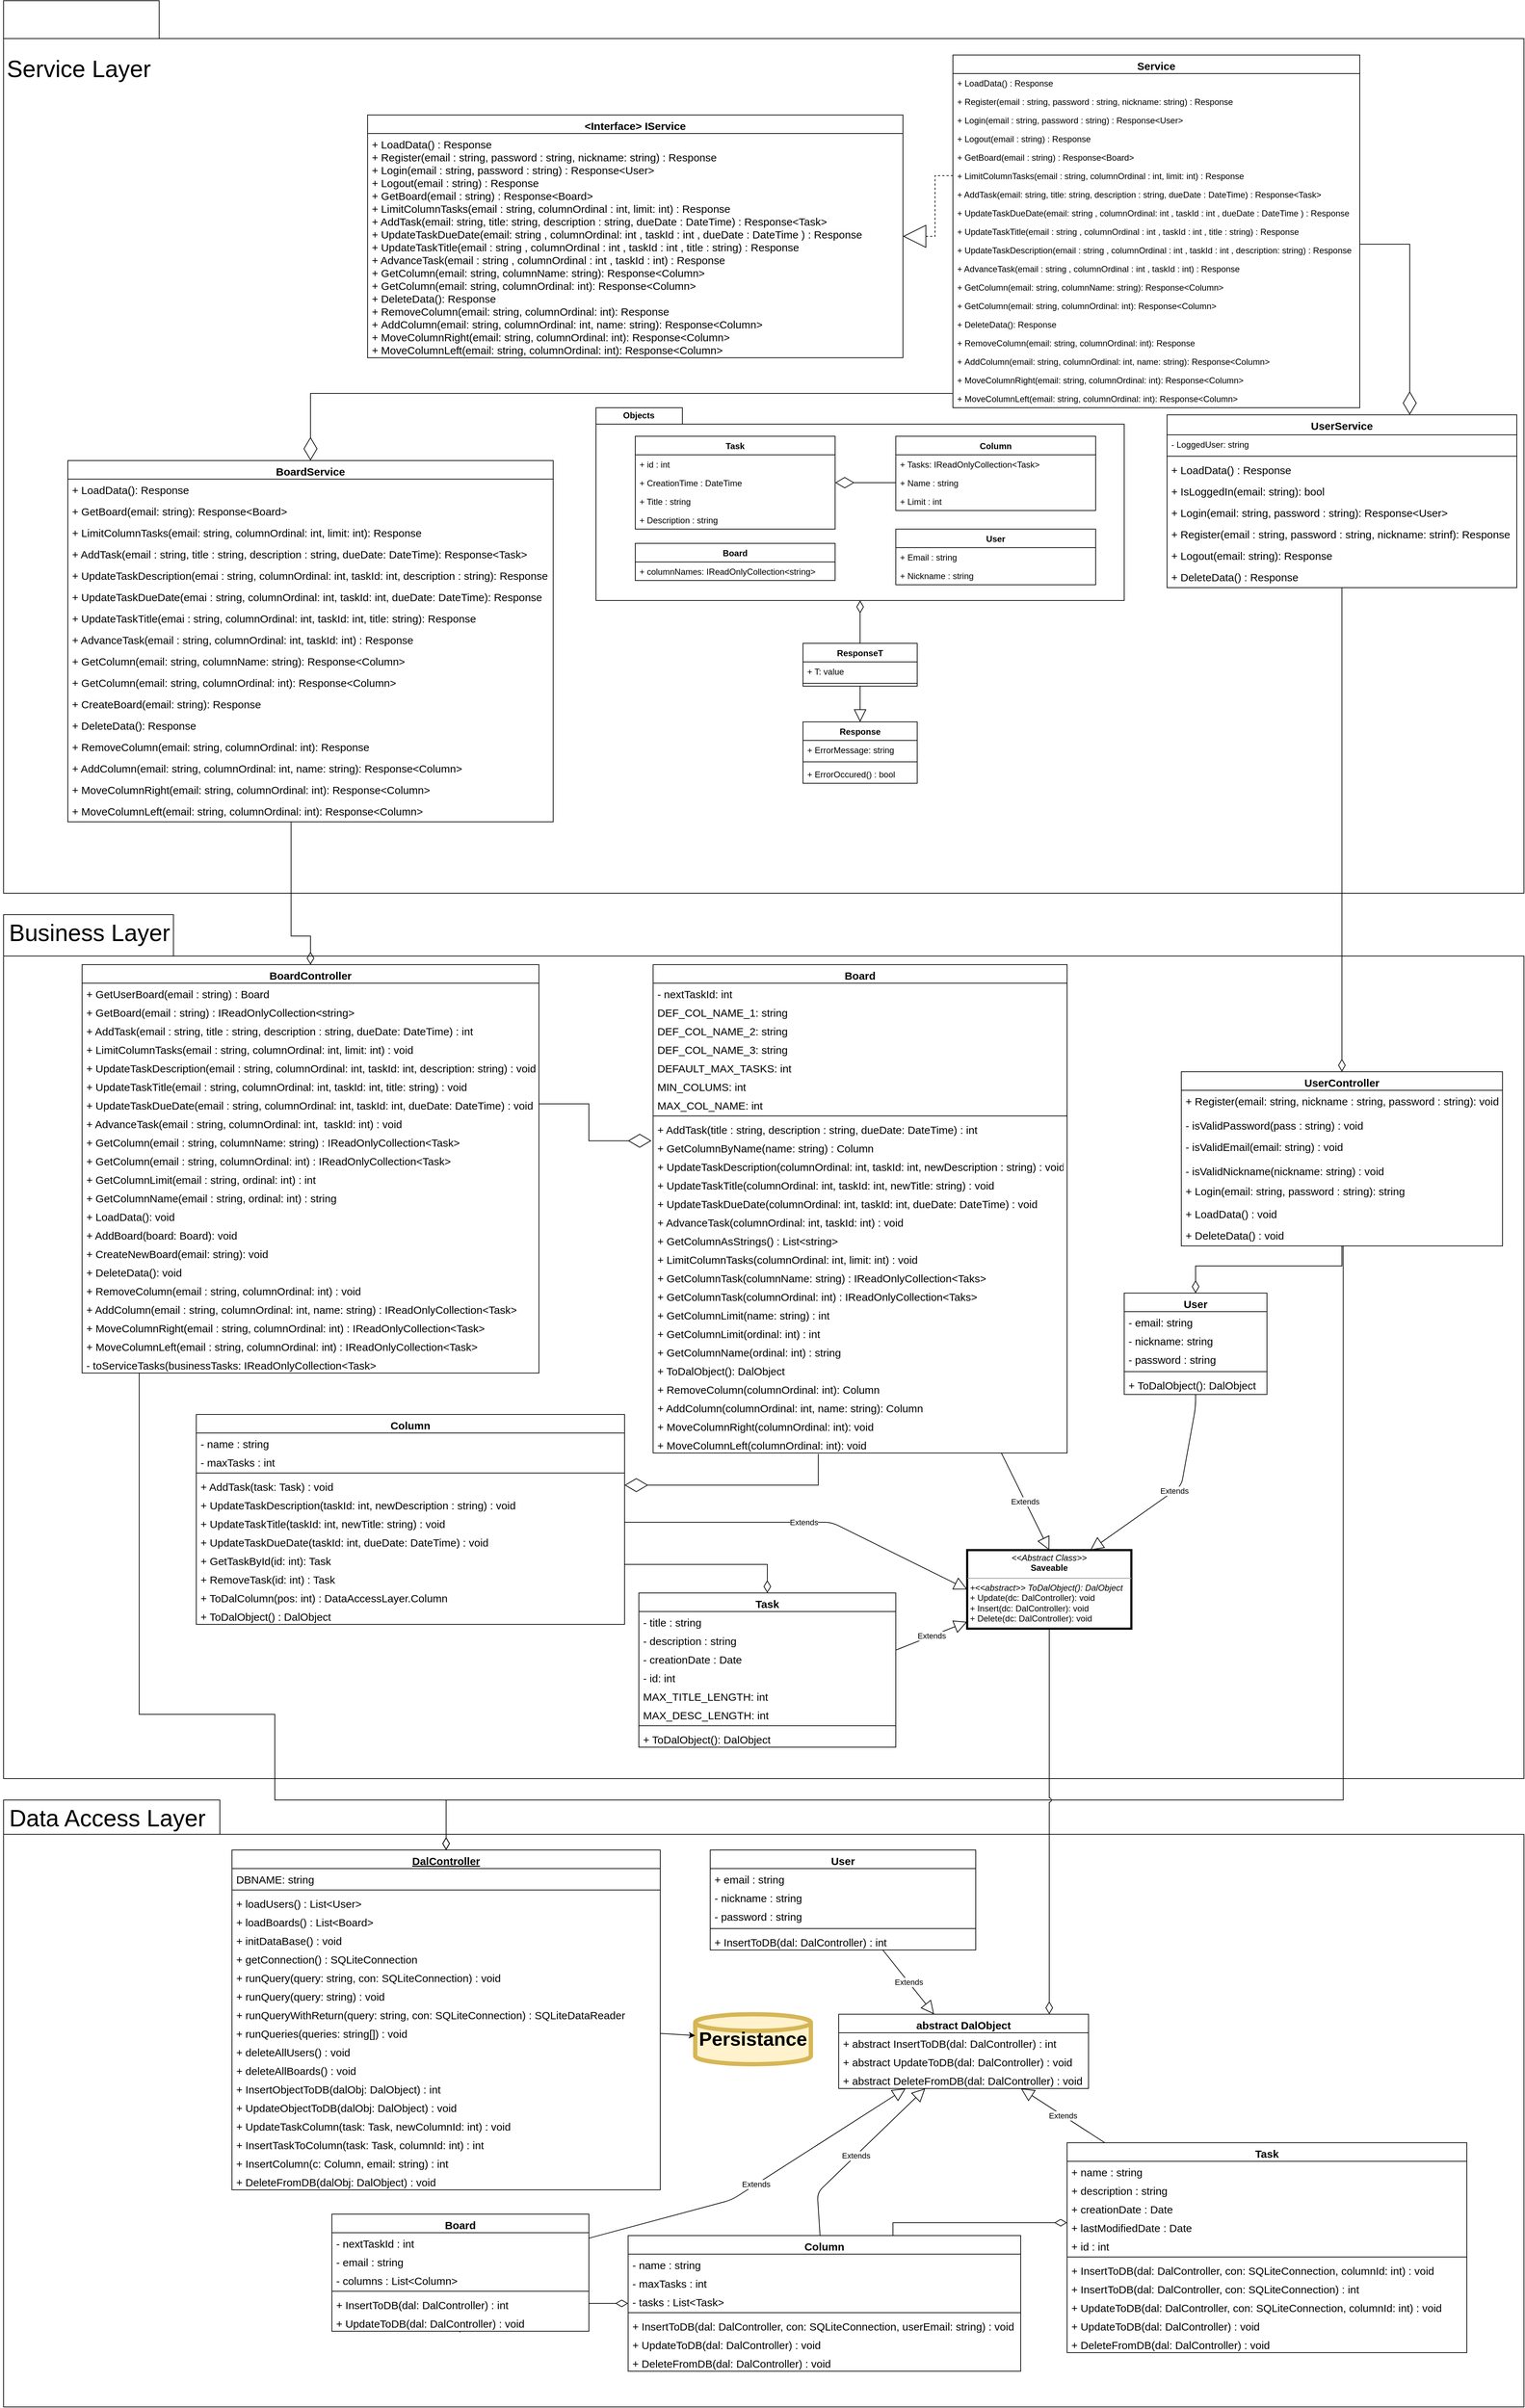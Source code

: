 <mxfile version="13.1.3" type="device" pages="4"><diagram id="lFMaPBW-4qJxY2L4l94J" name="Page-1"><mxGraphModel dx="3183" dy="4650" grid="1" gridSize="10" guides="1" tooltips="1" connect="1" arrows="1" fold="1" page="1" pageScale="1" pageWidth="850" pageHeight="1100" math="0" shadow="0"><root><mxCell id="0"/><mxCell id="XAeHo0NkaPczxkPE3eBB-9" value="Legend" parent="0"/><mxCell id="jFa3DKXIl0KiZfw3NEeB-75" value="" style="shape=folder;fontStyle=1;spacingTop=10;tabWidth=303;tabHeight=48;tabPosition=left;html=1;fillColor=none;" parent="XAeHo0NkaPczxkPE3eBB-9" vertex="1"><mxGeometry x="-450" y="360" width="2130" height="850" as="geometry"/></mxCell><mxCell id="jFa3DKXIl0KiZfw3NEeB-73" value="" style="shape=folder;fontStyle=1;spacingTop=10;tabWidth=238;tabHeight=58;tabPosition=left;html=1;fillColor=none;" parent="XAeHo0NkaPczxkPE3eBB-9" vertex="1"><mxGeometry x="-450" y="-880" width="2130" height="1210" as="geometry"/></mxCell><mxCell id="jFa3DKXIl0KiZfw3NEeB-71" value="" style="shape=folder;fontStyle=1;spacingTop=10;tabWidth=218;tabHeight=53;tabPosition=left;html=1;fillColor=none;" parent="XAeHo0NkaPczxkPE3eBB-9" vertex="1"><mxGeometry x="-450" y="-2160" width="2130" height="1250" as="geometry"/></mxCell><mxCell id="BnMgKz7xjgsOtTVJvPlw-49" style="edgeStyle=orthogonalEdgeStyle;rounded=0;orthogonalLoop=1;jettySize=auto;html=1;endArrow=diamondThin;endFill=0;endSize=30;strokeWidth=1;entryX=0.5;entryY=0;entryDx=0;entryDy=0;" parent="XAeHo0NkaPczxkPE3eBB-9" source="E3KHJKwGKIcuINhK7Otw-87" target="lXp1Jo-YhXyBNHvUtC-C-20" edge="1"><mxGeometry relative="1" as="geometry"><Array as="points"><mxPoint x="1165" y="-1610"/><mxPoint x="-20" y="-1610"/></Array></mxGeometry></mxCell><mxCell id="BnMgKz7xjgsOtTVJvPlw-52" style="edgeStyle=orthogonalEdgeStyle;rounded=0;orthogonalLoop=1;jettySize=auto;html=1;entryX=0;entryY=0.5;entryDx=0;entryDy=0;endArrow=none;endFill=0;endSize=30;strokeWidth=1;jumpStyle=arc;dashed=1;startArrow=block;startFill=0;startSize=30;" parent="XAeHo0NkaPczxkPE3eBB-9" source="BnMgKz7xjgsOtTVJvPlw-35" target="_KPDwX1KfSyB1YEeYvCy-8" edge="1"><mxGeometry relative="1" as="geometry"/></mxCell><mxCell id="BnMgKz7xjgsOtTVJvPlw-65" style="edgeStyle=orthogonalEdgeStyle;rounded=0;jumpStyle=arc;orthogonalLoop=1;jettySize=auto;html=1;entryX=0.5;entryY=0;entryDx=0;entryDy=0;startArrow=none;startFill=0;startSize=15;endArrow=diamondThin;endFill=0;endSize=15;strokeColor=#000000;strokeWidth=1;" parent="XAeHo0NkaPczxkPE3eBB-9" source="lXp1Jo-YhXyBNHvUtC-C-22" target="lXp1Jo-YhXyBNHvUtC-C-97" edge="1"><mxGeometry relative="1" as="geometry"/></mxCell><mxCell id="BnMgKz7xjgsOtTVJvPlw-59" style="edgeStyle=orthogonalEdgeStyle;rounded=0;jumpStyle=arc;orthogonalLoop=1;jettySize=auto;html=1;entryX=0.5;entryY=0;entryDx=0;entryDy=0;startArrow=none;startFill=0;startSize=15;endArrow=block;endFill=0;endSize=15;strokeWidth=1;strokeColor=#000000;" parent="XAeHo0NkaPczxkPE3eBB-9" source="BnMgKz7xjgsOtTVJvPlw-30" target="BnMgKz7xjgsOtTVJvPlw-26" edge="1"><mxGeometry relative="1" as="geometry"/></mxCell><mxCell id="BnMgKz7xjgsOtTVJvPlw-64" style="edgeStyle=orthogonalEdgeStyle;rounded=0;jumpStyle=arc;orthogonalLoop=1;jettySize=auto;html=1;startArrow=none;startFill=0;startSize=15;endArrow=diamondThin;endFill=0;endSize=15;strokeColor=#000000;strokeWidth=1;" parent="XAeHo0NkaPczxkPE3eBB-9" source="BnMgKz7xjgsOtTVJvPlw-30" target="BnMgKz7xjgsOtTVJvPlw-60" edge="1"><mxGeometry relative="1" as="geometry"/></mxCell><mxCell id="BnMgKz7xjgsOtTVJvPlw-71" style="edgeStyle=orthogonalEdgeStyle;rounded=0;jumpStyle=arc;orthogonalLoop=1;jettySize=auto;html=1;entryX=0.5;entryY=0;entryDx=0;entryDy=0;startArrow=none;startFill=0;startSize=15;endArrow=diamondThin;endFill=0;endSize=15;strokeColor=#000000;strokeWidth=1;" parent="XAeHo0NkaPczxkPE3eBB-9" source="lXp1Jo-YhXyBNHvUtC-C-78" target="-1qkC_Tyy-TWt_nLf3L_-45" edge="1"><mxGeometry relative="1" as="geometry"><Array as="points"><mxPoint x="620" y="30"/></Array></mxGeometry></mxCell><mxCell id="jFa3DKXIl0KiZfw3NEeB-7" value="Persistance" style="strokeWidth=6;html=1;shape=mxgraph.flowchart.database;whiteSpace=wrap;fillColor=#fff2cc;fontSize=27;fontStyle=1;verticalAlign=middle;labelBackgroundColor=none;strokeColor=#d6b656;" parent="XAeHo0NkaPczxkPE3eBB-9" vertex="1"><mxGeometry x="519" y="660" width="162" height="70" as="geometry"/></mxCell><mxCell id="lXp1Jo-YhXyBNHvUtC-C-20" value="BoardService" style="swimlane;fontStyle=1;align=center;verticalAlign=top;childLayout=stackLayout;horizontal=1;startSize=26;horizontalStack=0;resizeParent=1;resizeParentMax=0;resizeLast=0;collapsible=1;marginBottom=0;strokeColor=#000000;fontSize=15;fillColor=#ffffff;swimlaneFillColor=#ffffff;" parent="XAeHo0NkaPczxkPE3eBB-9" vertex="1"><mxGeometry x="-360" y="-1516" width="680" height="506" as="geometry"/></mxCell><mxCell id="uxQgVvce9UleOOtoAmY4-19" value="+ LoadData(): Response" style="text;strokeColor=none;fillColor=none;align=left;verticalAlign=top;spacingLeft=4;spacingRight=4;overflow=hidden;rotatable=0;points=[[0,0.5],[1,0.5]];portConstraint=eastwest;fontStyle=0;fontSize=15;" parent="lXp1Jo-YhXyBNHvUtC-C-20" vertex="1"><mxGeometry y="26" width="680" height="30" as="geometry"/></mxCell><mxCell id="uxQgVvce9UleOOtoAmY4-20" value="+ GetBoard(email: string): Response&lt;Board&gt;" style="text;strokeColor=none;fillColor=none;align=left;verticalAlign=top;spacingLeft=4;spacingRight=4;overflow=hidden;rotatable=0;points=[[0,0.5],[1,0.5]];portConstraint=eastwest;fontStyle=0;fontSize=15;" parent="lXp1Jo-YhXyBNHvUtC-C-20" vertex="1"><mxGeometry y="56" width="680" height="30" as="geometry"/></mxCell><mxCell id="uxQgVvce9UleOOtoAmY4-21" value="+ LimitColumnTasks(email: string, columnOrdinal: int, limit: int): Response" style="text;strokeColor=none;fillColor=none;align=left;verticalAlign=top;spacingLeft=4;spacingRight=4;overflow=hidden;rotatable=0;points=[[0,0.5],[1,0.5]];portConstraint=eastwest;fontStyle=0;fontSize=15;" parent="lXp1Jo-YhXyBNHvUtC-C-20" vertex="1"><mxGeometry y="86" width="680" height="30" as="geometry"/></mxCell><mxCell id="uxQgVvce9UleOOtoAmY4-13" value="+ AddTask(email : string, title : string, description : string, dueDate: DateTime): Response&lt;Task&gt;" style="text;strokeColor=none;fillColor=none;align=left;verticalAlign=top;spacingLeft=4;spacingRight=4;overflow=hidden;rotatable=0;points=[[0,0.5],[1,0.5]];portConstraint=eastwest;fontStyle=0;fontSize=15;" parent="lXp1Jo-YhXyBNHvUtC-C-20" vertex="1"><mxGeometry y="116" width="680" height="30" as="geometry"/></mxCell><mxCell id="uxQgVvce9UleOOtoAmY4-14" value="+ UpdateTaskDescription(emai : string, columnOrdinal: int, taskId: int, description : string): Response" style="text;strokeColor=none;fillColor=none;align=left;verticalAlign=top;spacingLeft=4;spacingRight=4;overflow=hidden;rotatable=0;points=[[0,0.5],[1,0.5]];portConstraint=eastwest;fontStyle=0;fontSize=15;" parent="lXp1Jo-YhXyBNHvUtC-C-20" vertex="1"><mxGeometry y="146" width="680" height="30" as="geometry"/></mxCell><mxCell id="uxQgVvce9UleOOtoAmY4-22" value="+ UpdateTaskDueDate(emai : string, columnOrdinal: int, taskId: int, dueDate: DateTime): Response" style="text;strokeColor=none;fillColor=none;align=left;verticalAlign=top;spacingLeft=4;spacingRight=4;overflow=hidden;rotatable=0;points=[[0,0.5],[1,0.5]];portConstraint=eastwest;fontStyle=0;fontSize=15;" parent="lXp1Jo-YhXyBNHvUtC-C-20" vertex="1"><mxGeometry y="176" width="680" height="30" as="geometry"/></mxCell><mxCell id="uxQgVvce9UleOOtoAmY4-23" value="+ UpdateTaskTitle(emai : string, columnOrdinal: int, taskId: int, title: string): Response" style="text;strokeColor=none;fillColor=none;align=left;verticalAlign=top;spacingLeft=4;spacingRight=4;overflow=hidden;rotatable=0;points=[[0,0.5],[1,0.5]];portConstraint=eastwest;fontStyle=0;fontSize=15;" parent="lXp1Jo-YhXyBNHvUtC-C-20" vertex="1"><mxGeometry y="206" width="680" height="30" as="geometry"/></mxCell><mxCell id="uxQgVvce9UleOOtoAmY4-17" value="+ AdvanceTask(email : string, columnOrdinal: int, taskId: int) : Response&#10;" style="text;strokeColor=none;fillColor=none;align=left;verticalAlign=top;spacingLeft=4;spacingRight=4;overflow=hidden;rotatable=0;points=[[0,0.5],[1,0.5]];portConstraint=eastwest;fontStyle=0;fontSize=15;" parent="lXp1Jo-YhXyBNHvUtC-C-20" vertex="1"><mxGeometry y="236" width="680" height="30" as="geometry"/></mxCell><mxCell id="uxQgVvce9UleOOtoAmY4-24" value="+ GetColumn(email: string, columnName: string): Response&lt;Column&gt;" style="text;strokeColor=none;fillColor=none;align=left;verticalAlign=top;spacingLeft=4;spacingRight=4;overflow=hidden;rotatable=0;points=[[0,0.5],[1,0.5]];portConstraint=eastwest;fontStyle=0;fontSize=15;" parent="lXp1Jo-YhXyBNHvUtC-C-20" vertex="1"><mxGeometry y="266" width="680" height="30" as="geometry"/></mxCell><mxCell id="uxQgVvce9UleOOtoAmY4-25" value="+ GetColumn(email: string, columnOrdinal: int): Response&lt;Column&gt;" style="text;strokeColor=none;fillColor=none;align=left;verticalAlign=top;spacingLeft=4;spacingRight=4;overflow=hidden;rotatable=0;points=[[0,0.5],[1,0.5]];portConstraint=eastwest;fontStyle=0;fontSize=15;" parent="lXp1Jo-YhXyBNHvUtC-C-20" vertex="1"><mxGeometry y="296" width="680" height="30" as="geometry"/></mxCell><mxCell id="uxQgVvce9UleOOtoAmY4-26" value="+ CreateBoard(email: string): Response" style="text;strokeColor=none;fillColor=none;align=left;verticalAlign=top;spacingLeft=4;spacingRight=4;overflow=hidden;rotatable=0;points=[[0,0.5],[1,0.5]];portConstraint=eastwest;fontStyle=0;fontSize=15;" parent="lXp1Jo-YhXyBNHvUtC-C-20" vertex="1"><mxGeometry y="326" width="680" height="30" as="geometry"/></mxCell><mxCell id="bYTJqFMscll-mtrdb4r8-8" value="+ DeleteData(): Response" style="text;strokeColor=none;fillColor=none;align=left;verticalAlign=top;spacingLeft=4;spacingRight=4;overflow=hidden;rotatable=0;points=[[0,0.5],[1,0.5]];portConstraint=eastwest;fontStyle=0;fontSize=15;" parent="lXp1Jo-YhXyBNHvUtC-C-20" vertex="1"><mxGeometry y="356" width="680" height="30" as="geometry"/></mxCell><mxCell id="bYTJqFMscll-mtrdb4r8-9" value="+ RemoveColumn(email: string, columnOrdinal: int): Response" style="text;strokeColor=none;fillColor=none;align=left;verticalAlign=top;spacingLeft=4;spacingRight=4;overflow=hidden;rotatable=0;points=[[0,0.5],[1,0.5]];portConstraint=eastwest;fontStyle=0;fontSize=15;" parent="lXp1Jo-YhXyBNHvUtC-C-20" vertex="1"><mxGeometry y="386" width="680" height="30" as="geometry"/></mxCell><mxCell id="bYTJqFMscll-mtrdb4r8-10" value="+ AddColumn(email: string, columnOrdinal: int, name: string): Response&lt;Column&gt;" style="text;strokeColor=none;fillColor=none;align=left;verticalAlign=top;spacingLeft=4;spacingRight=4;overflow=hidden;rotatable=0;points=[[0,0.5],[1,0.5]];portConstraint=eastwest;fontStyle=0;fontSize=15;" parent="lXp1Jo-YhXyBNHvUtC-C-20" vertex="1"><mxGeometry y="416" width="680" height="30" as="geometry"/></mxCell><mxCell id="bYTJqFMscll-mtrdb4r8-11" value="+ MoveColumnRight(email: string, columnOrdinal: int): Response&lt;Column&gt;" style="text;strokeColor=none;fillColor=none;align=left;verticalAlign=top;spacingLeft=4;spacingRight=4;overflow=hidden;rotatable=0;points=[[0,0.5],[1,0.5]];portConstraint=eastwest;fontStyle=0;fontSize=15;" parent="lXp1Jo-YhXyBNHvUtC-C-20" vertex="1"><mxGeometry y="446" width="680" height="30" as="geometry"/></mxCell><mxCell id="bYTJqFMscll-mtrdb4r8-12" value="+ MoveColumnLeft(email: string, columnOrdinal: int): Response&lt;Column&gt;" style="text;strokeColor=none;fillColor=none;align=left;verticalAlign=top;spacingLeft=4;spacingRight=4;overflow=hidden;rotatable=0;points=[[0,0.5],[1,0.5]];portConstraint=eastwest;fontStyle=0;fontSize=15;" parent="lXp1Jo-YhXyBNHvUtC-C-20" vertex="1"><mxGeometry y="476" width="680" height="30" as="geometry"/></mxCell><mxCell id="jFa3DKXIl0KiZfw3NEeB-45" value="" style="group" parent="XAeHo0NkaPczxkPE3eBB-9" vertex="1" connectable="0"><mxGeometry x="380" y="-1590" width="740" height="270" as="geometry"/></mxCell><mxCell id="BnMgKz7xjgsOtTVJvPlw-60" value="" style="shape=folder;fontStyle=1;spacingTop=10;tabWidth=121;tabHeight=23;tabPosition=left;html=1;fillColor=none;" parent="jFa3DKXIl0KiZfw3NEeB-45" vertex="1"><mxGeometry width="740" height="270" as="geometry"/></mxCell><mxCell id="BnMgKz7xjgsOtTVJvPlw-5" value="Column" style="swimlane;fontStyle=1;align=center;verticalAlign=top;childLayout=stackLayout;horizontal=1;startSize=26;horizontalStack=0;resizeParent=1;resizeParentMax=0;resizeLast=0;collapsible=1;marginBottom=0;" parent="jFa3DKXIl0KiZfw3NEeB-45" vertex="1"><mxGeometry x="420" y="40" width="280" height="104" as="geometry"/></mxCell><mxCell id="BnMgKz7xjgsOtTVJvPlw-6" value="+ Tasks: IReadOnlyCollection&lt;Task&gt;" style="text;strokeColor=none;fillColor=none;align=left;verticalAlign=top;spacingLeft=4;spacingRight=4;overflow=hidden;rotatable=0;points=[[0,0.5],[1,0.5]];portConstraint=eastwest;" parent="BnMgKz7xjgsOtTVJvPlw-5" vertex="1"><mxGeometry y="26" width="280" height="26" as="geometry"/></mxCell><mxCell id="BnMgKz7xjgsOtTVJvPlw-9" value="+ Name : string" style="text;strokeColor=none;fillColor=none;align=left;verticalAlign=top;spacingLeft=4;spacingRight=4;overflow=hidden;rotatable=0;points=[[0,0.5],[1,0.5]];portConstraint=eastwest;" parent="BnMgKz7xjgsOtTVJvPlw-5" vertex="1"><mxGeometry y="52" width="280" height="26" as="geometry"/></mxCell><mxCell id="BnMgKz7xjgsOtTVJvPlw-10" value="+ Limit : int" style="text;strokeColor=none;fillColor=none;align=left;verticalAlign=top;spacingLeft=4;spacingRight=4;overflow=hidden;rotatable=0;points=[[0,0.5],[1,0.5]];portConstraint=eastwest;" parent="BnMgKz7xjgsOtTVJvPlw-5" vertex="1"><mxGeometry y="78" width="280" height="26" as="geometry"/></mxCell><mxCell id="BnMgKz7xjgsOtTVJvPlw-63" value="Objects" style="text;align=center;fontStyle=1;verticalAlign=middle;spacingLeft=3;spacingRight=3;strokeColor=none;rotatable=0;points=[[0,0.5],[1,0.5]];portConstraint=eastwest;fillColor=none;" parent="jFa3DKXIl0KiZfw3NEeB-45" vertex="1"><mxGeometry width="120" height="20" as="geometry"/></mxCell><mxCell id="BnMgKz7xjgsOtTVJvPlw-18" value="User" style="swimlane;fontStyle=1;align=center;verticalAlign=top;childLayout=stackLayout;horizontal=1;startSize=26;horizontalStack=0;resizeParent=1;resizeParentMax=0;resizeLast=0;collapsible=1;marginBottom=0;" parent="jFa3DKXIl0KiZfw3NEeB-45" vertex="1"><mxGeometry x="420" y="170" width="280" height="78" as="geometry"/></mxCell><mxCell id="BnMgKz7xjgsOtTVJvPlw-19" value="+ Email : string" style="text;strokeColor=none;fillColor=none;align=left;verticalAlign=top;spacingLeft=4;spacingRight=4;overflow=hidden;rotatable=0;points=[[0,0.5],[1,0.5]];portConstraint=eastwest;" parent="BnMgKz7xjgsOtTVJvPlw-18" vertex="1"><mxGeometry y="26" width="280" height="26" as="geometry"/></mxCell><mxCell id="BnMgKz7xjgsOtTVJvPlw-21" value="+ Nickname : string" style="text;strokeColor=none;fillColor=none;align=left;verticalAlign=top;spacingLeft=4;spacingRight=4;overflow=hidden;rotatable=0;points=[[0,0.5],[1,0.5]];portConstraint=eastwest;" parent="BnMgKz7xjgsOtTVJvPlw-18" vertex="1"><mxGeometry y="52" width="280" height="26" as="geometry"/></mxCell><mxCell id="BnMgKz7xjgsOtTVJvPlw-11" value="Task" style="swimlane;fontStyle=1;align=center;verticalAlign=top;childLayout=stackLayout;horizontal=1;startSize=26;horizontalStack=0;resizeParent=1;resizeParentMax=0;resizeLast=0;collapsible=1;marginBottom=0;" parent="jFa3DKXIl0KiZfw3NEeB-45" vertex="1"><mxGeometry x="55" y="40" width="280" height="130" as="geometry"/></mxCell><mxCell id="BnMgKz7xjgsOtTVJvPlw-12" value="+ id : int" style="text;strokeColor=none;fillColor=none;align=left;verticalAlign=top;spacingLeft=4;spacingRight=4;overflow=hidden;rotatable=0;points=[[0,0.5],[1,0.5]];portConstraint=eastwest;" parent="BnMgKz7xjgsOtTVJvPlw-11" vertex="1"><mxGeometry y="26" width="280" height="26" as="geometry"/></mxCell><mxCell id="BnMgKz7xjgsOtTVJvPlw-13" value="+ CreationTime : DateTime" style="text;strokeColor=none;fillColor=none;align=left;verticalAlign=top;spacingLeft=4;spacingRight=4;overflow=hidden;rotatable=0;points=[[0,0.5],[1,0.5]];portConstraint=eastwest;" parent="BnMgKz7xjgsOtTVJvPlw-11" vertex="1"><mxGeometry y="52" width="280" height="26" as="geometry"/></mxCell><mxCell id="BnMgKz7xjgsOtTVJvPlw-14" value="+ Title : string" style="text;strokeColor=none;fillColor=none;align=left;verticalAlign=top;spacingLeft=4;spacingRight=4;overflow=hidden;rotatable=0;points=[[0,0.5],[1,0.5]];portConstraint=eastwest;" parent="BnMgKz7xjgsOtTVJvPlw-11" vertex="1"><mxGeometry y="78" width="280" height="26" as="geometry"/></mxCell><mxCell id="BnMgKz7xjgsOtTVJvPlw-17" value="+ Description : string" style="text;strokeColor=none;fillColor=none;align=left;verticalAlign=top;spacingLeft=4;spacingRight=4;overflow=hidden;rotatable=0;points=[[0,0.5],[1,0.5]];portConstraint=eastwest;" parent="BnMgKz7xjgsOtTVJvPlw-11" vertex="1"><mxGeometry y="104" width="280" height="26" as="geometry"/></mxCell><mxCell id="BnMgKz7xjgsOtTVJvPlw-1" value="Board" style="swimlane;fontStyle=1;align=center;verticalAlign=top;childLayout=stackLayout;horizontal=1;startSize=26;horizontalStack=0;resizeParent=1;resizeParentMax=0;resizeLast=0;collapsible=1;marginBottom=0;" parent="jFa3DKXIl0KiZfw3NEeB-45" vertex="1"><mxGeometry x="55" y="190" width="280" height="52" as="geometry"/></mxCell><mxCell id="BnMgKz7xjgsOtTVJvPlw-2" value="+ columnNames: IReadOnlyCollection&lt;string&gt;" style="text;strokeColor=none;fillColor=none;align=left;verticalAlign=top;spacingLeft=4;spacingRight=4;overflow=hidden;rotatable=0;points=[[0,0.5],[1,0.5]];portConstraint=eastwest;" parent="BnMgKz7xjgsOtTVJvPlw-1" vertex="1"><mxGeometry y="26" width="280" height="26" as="geometry"/></mxCell><mxCell id="_KPDwX1KfSyB1YEeYvCy-53" value="" style="endArrow=diamondThin;endFill=0;endSize=24;html=1;fontSize=40;exitX=0;exitY=0.5;exitDx=0;exitDy=0;entryX=1;entryY=0.5;entryDx=0;entryDy=0;" parent="jFa3DKXIl0KiZfw3NEeB-45" source="BnMgKz7xjgsOtTVJvPlw-9" target="BnMgKz7xjgsOtTVJvPlw-13" edge="1"><mxGeometry width="160" relative="1" as="geometry"><mxPoint x="520" y="-1130" as="sourcePoint"/><mxPoint x="680" y="-1130" as="targetPoint"/></mxGeometry></mxCell><mxCell id="lXp1Jo-YhXyBNHvUtC-C-22" value="UserService" style="swimlane;fontStyle=1;align=center;verticalAlign=top;childLayout=stackLayout;horizontal=1;startSize=28;horizontalStack=0;resizeParent=1;resizeParentMax=0;resizeLast=0;collapsible=1;marginBottom=0;strokeColor=#000000;fontSize=15;fillColor=#ffffff;swimlaneFillColor=#ffffff;" parent="XAeHo0NkaPczxkPE3eBB-9" vertex="1"><mxGeometry x="1180" y="-1580" width="490" height="242" as="geometry"/></mxCell><mxCell id="uxQgVvce9UleOOtoAmY4-8" value="- LoggedUser: string" style="text;strokeColor=none;fillColor=none;align=left;verticalAlign=top;spacingLeft=4;spacingRight=4;overflow=hidden;rotatable=0;points=[[0,0.5],[1,0.5]];portConstraint=eastwest;" parent="lXp1Jo-YhXyBNHvUtC-C-22" vertex="1"><mxGeometry y="28" width="490" height="26" as="geometry"/></mxCell><mxCell id="uxQgVvce9UleOOtoAmY4-6" value="" style="line;strokeWidth=1;fillColor=none;align=left;verticalAlign=middle;spacingTop=-1;spacingLeft=3;spacingRight=3;rotatable=0;labelPosition=right;points=[];portConstraint=eastwest;" parent="lXp1Jo-YhXyBNHvUtC-C-22" vertex="1"><mxGeometry y="54" width="490" height="8" as="geometry"/></mxCell><mxCell id="uxQgVvce9UleOOtoAmY4-9" value="+ LoadData() : Response" style="text;strokeColor=none;fillColor=none;align=left;verticalAlign=top;spacingLeft=4;spacingRight=4;overflow=hidden;rotatable=0;points=[[0,0.5],[1,0.5]];portConstraint=eastwest;fontStyle=0;fontSize=15;" parent="lXp1Jo-YhXyBNHvUtC-C-22" vertex="1"><mxGeometry y="62" width="490" height="30" as="geometry"/></mxCell><mxCell id="uxQgVvce9UleOOtoAmY4-11" value="+ IsLoggedIn(email: string): bool" style="text;strokeColor=none;fillColor=none;align=left;verticalAlign=top;spacingLeft=4;spacingRight=4;overflow=hidden;rotatable=0;points=[[0,0.5],[1,0.5]];portConstraint=eastwest;fontStyle=0;fontSize=15;" parent="lXp1Jo-YhXyBNHvUtC-C-22" vertex="1"><mxGeometry y="92" width="490" height="30" as="geometry"/></mxCell><mxCell id="uxQgVvce9UleOOtoAmY4-4" value="+ Login(email: string, password : string): Response&lt;User&gt;&#10;" style="text;strokeColor=none;fillColor=none;align=left;verticalAlign=top;spacingLeft=4;spacingRight=4;overflow=hidden;rotatable=0;points=[[0,0.5],[1,0.5]];portConstraint=eastwest;fontStyle=0;fontSize=15;" parent="lXp1Jo-YhXyBNHvUtC-C-22" vertex="1"><mxGeometry y="122" width="490" height="30" as="geometry"/></mxCell><mxCell id="uxQgVvce9UleOOtoAmY4-5" value="+ Register(email : string, password : string, nickname: strinf): Response" style="text;strokeColor=none;fillColor=none;align=left;verticalAlign=top;spacingLeft=4;spacingRight=4;overflow=hidden;rotatable=0;points=[[0,0.5],[1,0.5]];portConstraint=eastwest;fontStyle=0;fontSize=15;" parent="lXp1Jo-YhXyBNHvUtC-C-22" vertex="1"><mxGeometry y="152" width="490" height="30" as="geometry"/></mxCell><mxCell id="uxQgVvce9UleOOtoAmY4-12" value="+ Logout(email: string): Response" style="text;strokeColor=none;fillColor=none;align=left;verticalAlign=top;spacingLeft=4;spacingRight=4;overflow=hidden;rotatable=0;points=[[0,0.5],[1,0.5]];portConstraint=eastwest;fontStyle=0;fontSize=15;" parent="lXp1Jo-YhXyBNHvUtC-C-22" vertex="1"><mxGeometry y="182" width="490" height="30" as="geometry"/></mxCell><mxCell id="bYTJqFMscll-mtrdb4r8-7" value="+ DeleteData() : Response" style="text;strokeColor=none;fillColor=none;align=left;verticalAlign=top;spacingLeft=4;spacingRight=4;overflow=hidden;rotatable=0;points=[[0,0.5],[1,0.5]];portConstraint=eastwest;fontStyle=0;fontSize=15;" parent="lXp1Jo-YhXyBNHvUtC-C-22" vertex="1"><mxGeometry y="212" width="490" height="30" as="geometry"/></mxCell><mxCell id="jFa3DKXIl0KiZfw3NEeB-47" style="edgeStyle=orthogonalEdgeStyle;rounded=0;orthogonalLoop=1;jettySize=auto;html=1;endArrow=diamondThin;endFill=0;endSize=30;strokeWidth=1;exitX=1;exitY=0.5;exitDx=0;exitDy=0;" parent="XAeHo0NkaPczxkPE3eBB-9" source="_KPDwX1KfSyB1YEeYvCy-9" target="lXp1Jo-YhXyBNHvUtC-C-22" edge="1"><mxGeometry relative="1" as="geometry"><Array as="points"><mxPoint x="1450" y="-1819"/><mxPoint x="1520" y="-1819"/></Array><mxPoint x="1210" y="-1840" as="sourcePoint"/><mxPoint x="810" y="-1620" as="targetPoint"/></mxGeometry></mxCell><mxCell id="BnMgKz7xjgsOtTVJvPlw-30" value="ResponseT" style="swimlane;fontStyle=1;align=center;verticalAlign=top;childLayout=stackLayout;horizontal=1;startSize=26;horizontalStack=0;resizeParent=1;resizeParentMax=0;resizeLast=0;collapsible=1;marginBottom=0;" parent="XAeHo0NkaPczxkPE3eBB-9" vertex="1"><mxGeometry x="670" y="-1260" width="160" height="60" as="geometry"/></mxCell><mxCell id="BnMgKz7xjgsOtTVJvPlw-31" value="+ T: value" style="text;strokeColor=none;fillColor=none;align=left;verticalAlign=top;spacingLeft=4;spacingRight=4;overflow=hidden;rotatable=0;points=[[0,0.5],[1,0.5]];portConstraint=eastwest;" parent="BnMgKz7xjgsOtTVJvPlw-30" vertex="1"><mxGeometry y="26" width="160" height="26" as="geometry"/></mxCell><mxCell id="BnMgKz7xjgsOtTVJvPlw-32" value="" style="line;strokeWidth=1;fillColor=none;align=left;verticalAlign=middle;spacingTop=-1;spacingLeft=3;spacingRight=3;rotatable=0;labelPosition=right;points=[];portConstraint=eastwest;" parent="BnMgKz7xjgsOtTVJvPlw-30" vertex="1"><mxGeometry y="52" width="160" height="8" as="geometry"/></mxCell><mxCell id="BnMgKz7xjgsOtTVJvPlw-26" value="Response" style="swimlane;fontStyle=1;align=center;verticalAlign=top;childLayout=stackLayout;horizontal=1;startSize=26;horizontalStack=0;resizeParent=1;resizeParentMax=0;resizeLast=0;collapsible=1;marginBottom=0;" parent="XAeHo0NkaPczxkPE3eBB-9" vertex="1"><mxGeometry x="670" y="-1150" width="160" height="86" as="geometry"/></mxCell><mxCell id="BnMgKz7xjgsOtTVJvPlw-27" value="+ ErrorMessage: string" style="text;strokeColor=none;fillColor=none;align=left;verticalAlign=top;spacingLeft=4;spacingRight=4;overflow=hidden;rotatable=0;points=[[0,0.5],[1,0.5]];portConstraint=eastwest;" parent="BnMgKz7xjgsOtTVJvPlw-26" vertex="1"><mxGeometry y="26" width="160" height="26" as="geometry"/></mxCell><mxCell id="BnMgKz7xjgsOtTVJvPlw-28" value="" style="line;strokeWidth=1;fillColor=none;align=left;verticalAlign=middle;spacingTop=-1;spacingLeft=3;spacingRight=3;rotatable=0;labelPosition=right;points=[];portConstraint=eastwest;" parent="BnMgKz7xjgsOtTVJvPlw-26" vertex="1"><mxGeometry y="52" width="160" height="8" as="geometry"/></mxCell><mxCell id="BnMgKz7xjgsOtTVJvPlw-29" value="+ ErrorOccured() : bool" style="text;strokeColor=none;fillColor=none;align=left;verticalAlign=top;spacingLeft=4;spacingRight=4;overflow=hidden;rotatable=0;points=[[0,0.5],[1,0.5]];portConstraint=eastwest;" parent="BnMgKz7xjgsOtTVJvPlw-26" vertex="1"><mxGeometry y="60" width="160" height="26" as="geometry"/></mxCell><mxCell id="jFa3DKXIl0KiZfw3NEeB-49" style="edgeStyle=orthogonalEdgeStyle;rounded=0;jumpStyle=arc;orthogonalLoop=1;jettySize=auto;html=1;entryX=0.5;entryY=0;entryDx=0;entryDy=0;startArrow=none;startFill=0;startSize=15;endArrow=diamondThin;endFill=0;endSize=15;strokeColor=#000000;strokeWidth=1;exitX=0.46;exitY=1;exitDx=0;exitDy=0;exitPerimeter=0;" parent="XAeHo0NkaPczxkPE3eBB-9" source="bYTJqFMscll-mtrdb4r8-12" target="lXp1Jo-YhXyBNHvUtC-C-100" edge="1"><mxGeometry relative="1" as="geometry"><mxPoint x="420" y="-1160" as="sourcePoint"/><mxPoint x="420" y="-452" as="targetPoint"/><Array as="points"><mxPoint x="-47" y="-850"/><mxPoint x="-20" y="-850"/></Array></mxGeometry></mxCell><mxCell id="jFa3DKXIl0KiZfw3NEeB-50" style="edgeStyle=orthogonalEdgeStyle;rounded=0;orthogonalLoop=1;jettySize=auto;html=1;endArrow=diamondThin;endFill=0;endSize=30;strokeWidth=1;exitX=0.399;exitY=1.051;exitDx=0;exitDy=0;entryX=1;entryY=0.5;entryDx=0;entryDy=0;exitPerimeter=0;" parent="XAeHo0NkaPczxkPE3eBB-9" source="bYTJqFMscll-mtrdb4r8-30" target="-1qkC_Tyy-TWt_nLf3L_-64" edge="1"><mxGeometry relative="1" as="geometry"><Array as="points"><mxPoint x="691" y="-81"/></Array><mxPoint x="375" y="-370" as="sourcePoint"/><mxPoint x="-330" y="-236" as="targetPoint"/></mxGeometry></mxCell><mxCell id="jFa3DKXIl0KiZfw3NEeB-53" style="edgeStyle=orthogonalEdgeStyle;rounded=0;orthogonalLoop=1;jettySize=auto;html=1;endArrow=diamondThin;endFill=0;endSize=30;strokeWidth=1;exitX=1;exitY=0.5;exitDx=0;exitDy=0;entryX=-0.004;entryY=0.182;entryDx=0;entryDy=0;entryPerimeter=0;" parent="XAeHo0NkaPczxkPE3eBB-9" source="_KPDwX1KfSyB1YEeYvCy-25" target="_KPDwX1KfSyB1YEeYvCy-37" edge="1"><mxGeometry relative="1" as="geometry"><Array as="points"/><mxPoint x="375" y="-600" as="sourcePoint"/><mxPoint x="450" y="-615" as="targetPoint"/></mxGeometry></mxCell><mxCell id="jFa3DKXIl0KiZfw3NEeB-54" style="edgeStyle=orthogonalEdgeStyle;rounded=0;jumpStyle=arc;orthogonalLoop=1;jettySize=auto;html=1;startArrow=none;startFill=0;startSize=15;endArrow=diamondThin;endFill=0;endSize=15;strokeColor=#000000;strokeWidth=1;entryX=0.5;entryY=0;entryDx=0;entryDy=0;" parent="XAeHo0NkaPczxkPE3eBB-9" source="lXp1Jo-YhXyBNHvUtC-C-97" target="lXp1Jo-YhXyBNHvUtC-C-65" edge="1"><mxGeometry relative="1" as="geometry"><mxPoint x="1420" y="-460" as="sourcePoint"/><mxPoint x="1420" y="-210" as="targetPoint"/></mxGeometry></mxCell><mxCell id="jFa3DKXIl0KiZfw3NEeB-55" value="Extends" style="endArrow=block;endSize=16;endFill=0;html=1;" parent="XAeHo0NkaPczxkPE3eBB-9" edge="1"><mxGeometry width="160" relative="1" as="geometry"><mxPoint x="820" y="-470" as="sourcePoint"/><mxPoint x="980" y="-470" as="targetPoint"/></mxGeometry></mxCell><mxCell id="jFa3DKXIl0KiZfw3NEeB-56" value="Extends" style="endArrow=block;endSize=16;endFill=0;html=1;exitX=0.5;exitY=0.929;exitDx=0;exitDy=0;exitPerimeter=0;entryX=0.75;entryY=0;entryDx=0;entryDy=0;" parent="XAeHo0NkaPczxkPE3eBB-9" source="_KPDwX1KfSyB1YEeYvCy-19" target="_KPDwX1KfSyB1YEeYvCy-18" edge="1"><mxGeometry width="160" relative="1" as="geometry"><mxPoint x="1200" y="-100" as="sourcePoint"/><mxPoint x="1460" y="-80" as="targetPoint"/><Array as="points"><mxPoint x="1220" y="-190"/><mxPoint x="1200" y="-80"/></Array></mxGeometry></mxCell><mxCell id="jFa3DKXIl0KiZfw3NEeB-59" style="edgeStyle=orthogonalEdgeStyle;rounded=0;jumpStyle=arc;orthogonalLoop=1;jettySize=auto;html=1;entryX=0.5;entryY=0;entryDx=0;entryDy=0;startArrow=none;startFill=0;startSize=15;endArrow=diamondThin;endFill=0;endSize=15;strokeColor=#000000;strokeWidth=1;exitX=0.504;exitY=1.077;exitDx=0;exitDy=0;exitPerimeter=0;" parent="XAeHo0NkaPczxkPE3eBB-9" source="We_2vwtoCCDTJammBimU-5" target="jFa3DKXIl0KiZfw3NEeB-40" edge="1"><mxGeometry relative="1" as="geometry"><mxPoint x="1410" y="-250" as="sourcePoint"/><mxPoint x="1410" y="458" as="targetPoint"/><Array as="points"><mxPoint x="1427" y="360"/><mxPoint x="170" y="360"/></Array></mxGeometry></mxCell><mxCell id="jFa3DKXIl0KiZfw3NEeB-60" style="edgeStyle=orthogonalEdgeStyle;rounded=0;jumpStyle=arc;orthogonalLoop=1;jettySize=auto;html=1;entryX=0.5;entryY=0;entryDx=0;entryDy=0;startArrow=none;startFill=0;startSize=15;endArrow=diamondThin;endFill=0;endSize=15;strokeColor=#000000;strokeWidth=1;" parent="XAeHo0NkaPczxkPE3eBB-9" source="lXp1Jo-YhXyBNHvUtC-C-100" target="jFa3DKXIl0KiZfw3NEeB-40" edge="1"><mxGeometry relative="1" as="geometry"><mxPoint x="-23.2" y="-419.998" as="sourcePoint"/><mxPoint x="-1040" y="470" as="targetPoint"/><Array as="points"><mxPoint x="-260" y="240"/><mxPoint x="-70" y="240"/><mxPoint x="-70" y="360"/><mxPoint x="170" y="360"/></Array></mxGeometry></mxCell><mxCell id="jFa3DKXIl0KiZfw3NEeB-66" style="edgeStyle=orthogonalEdgeStyle;rounded=0;jumpStyle=arc;orthogonalLoop=1;jettySize=auto;html=1;startArrow=none;startFill=0;startSize=15;endArrow=diamondThin;endFill=0;endSize=15;strokeColor=#000000;strokeWidth=1;exitX=0.498;exitY=1.069;exitDx=0;exitDy=0;exitPerimeter=0;" parent="XAeHo0NkaPczxkPE3eBB-9" source="jFa3DKXIl0KiZfw3NEeB-39" target="jFa3DKXIl0KiZfw3NEeB-21" edge="1"><mxGeometry relative="1" as="geometry"><mxPoint x="259.17" y="800" as="sourcePoint"/><mxPoint x="259.17" y="850" as="targetPoint"/><Array as="points"><mxPoint x="189" y="982"/><mxPoint x="270" y="982"/></Array></mxGeometry></mxCell><mxCell id="jFa3DKXIl0KiZfw3NEeB-67" style="edgeStyle=orthogonalEdgeStyle;rounded=0;jumpStyle=arc;orthogonalLoop=1;jettySize=auto;html=1;startArrow=none;startFill=0;startSize=15;endArrow=diamondThin;endFill=0;endSize=15;strokeColor=#000000;strokeWidth=1;" parent="XAeHo0NkaPczxkPE3eBB-9" source="jFa3DKXIl0KiZfw3NEeB-21" target="jFa3DKXIl0KiZfw3NEeB-26" edge="1"><mxGeometry relative="1" as="geometry"><mxPoint x="259.91" y="954.004" as="sourcePoint"/><mxPoint x="259.8" y="998.21" as="targetPoint"/><Array as="points"><mxPoint x="796" y="952"/></Array></mxGeometry></mxCell><mxCell id="jFa3DKXIl0KiZfw3NEeB-72" value="&lt;font style=&quot;font-size: 33px;&quot;&gt;Service Layer&lt;/font&gt;" style="text;html=1;align=center;verticalAlign=middle;resizable=0;points=[];autosize=1;fontSize=33;" parent="XAeHo0NkaPczxkPE3eBB-9" vertex="1"><mxGeometry x="-455" y="-2090" width="220" height="50" as="geometry"/></mxCell><mxCell id="jFa3DKXIl0KiZfw3NEeB-74" value="&lt;font style=&quot;font-size: 33px&quot;&gt;Business Layer&lt;/font&gt;" style="text;html=1;align=center;verticalAlign=middle;resizable=0;points=[];autosize=1;fontSize=33;" parent="XAeHo0NkaPczxkPE3eBB-9" vertex="1"><mxGeometry x="-450" y="-880" width="240" height="50" as="geometry"/></mxCell><mxCell id="jFa3DKXIl0KiZfw3NEeB-77" value="&lt;font style=&quot;font-size: 33px&quot;&gt;Data Access Layer&lt;/font&gt;" style="text;html=1;align=center;verticalAlign=middle;resizable=0;points=[];autosize=1;fontSize=33;" parent="XAeHo0NkaPczxkPE3eBB-9" vertex="1"><mxGeometry x="-450" y="360" width="290" height="50" as="geometry"/></mxCell><mxCell id="BnMgKz7xjgsOtTVJvPlw-35" value="&lt;Interface&gt; IService" style="swimlane;fontStyle=1;align=center;verticalAlign=top;childLayout=stackLayout;horizontal=1;startSize=26;horizontalStack=0;resizeParent=1;resizeParentMax=0;resizeLast=0;collapsible=1;marginBottom=0;strokeColor=#000000;fontSize=15;fillColor=#ffffff;swimlaneFillColor=#ffffff;" parent="XAeHo0NkaPczxkPE3eBB-9" vertex="1"><mxGeometry x="60" y="-2000" width="750" height="340" as="geometry"/></mxCell><mxCell id="BnMgKz7xjgsOtTVJvPlw-36" value="+ LoadData() : Response&#10;+ Register(email : string, password : string, nickname: string) : Response&#10;+ Login(email : string, password : string) : Response&lt;User&gt;&#10;+ Logout(email : string) : Response&#10;+ GetBoard(email : string) : Response&lt;Board&gt;&#10;+ LimitColumnTasks(email : string, columnOrdinal : int, limit: int) : Response&#10;+ AddTask(email: string, title: string, description : string, dueDate : DateTime) : Response&lt;Task&gt;&#10;+ UpdateTaskDueDate(email: string , columnOrdinal: int , taskId : int , dueDate : DateTime ) : Response&#10;+ UpdateTaskTitle(email : string , columnOrdinal : int , taskId : int , title : string) : Response&#10;+ AdvanceTask(email : string , columnOrdinal : int , taskId : int) : Response&#10;+ GetColumn(email: string, columnName: string): Response&lt;Column&gt;&#10;+ GetColumn(email: string, columnOrdinal: int): Response&lt;Column&gt;&#10;+ DeleteData(): Response&#10;+ RemoveColumn(email: string, columnOrdinal: int): Response&#10;+ AddColumn(email: string, columnOrdinal: int, name: string): Response&lt;Column&gt;&#10;+ MoveColumnRight(email: string, columnOrdinal: int): Response&lt;Column&gt;&#10;+ MoveColumnLeft(email: string, columnOrdinal: int): Response&lt;Column&gt;&#10;&#10;&#10;&#10;" style="text;strokeColor=none;fillColor=none;align=left;verticalAlign=top;spacingLeft=4;spacingRight=4;overflow=hidden;rotatable=0;points=[[0,0.5],[1,0.5]];portConstraint=eastwest;fontStyle=0;fontSize=15;" parent="BnMgKz7xjgsOtTVJvPlw-35" vertex="1"><mxGeometry y="26" width="750" height="314" as="geometry"/></mxCell><mxCell id="E3KHJKwGKIcuINhK7Otw-87" value="Service" style="swimlane;fontStyle=1;align=center;verticalAlign=top;childLayout=stackLayout;horizontal=1;startSize=26;horizontalStack=0;resizeParent=1;resizeParentMax=0;resizeLast=0;collapsible=1;marginBottom=0;strokeColor=#000000;fontSize=15;fillColor=#ffffff;swimlaneFillColor=#ffffff;" parent="XAeHo0NkaPczxkPE3eBB-9" vertex="1"><mxGeometry x="880" y="-2084" width="570" height="494" as="geometry"/></mxCell><mxCell id="_KPDwX1KfSyB1YEeYvCy-3" value="+ LoadData() : Response" style="text;strokeColor=none;fillColor=none;align=left;verticalAlign=top;spacingLeft=4;spacingRight=4;overflow=hidden;rotatable=0;points=[[0,0.5],[1,0.5]];portConstraint=eastwest;" parent="E3KHJKwGKIcuINhK7Otw-87" vertex="1"><mxGeometry y="26" width="570" height="26" as="geometry"/></mxCell><mxCell id="_KPDwX1KfSyB1YEeYvCy-4" value="+ Register(email : string, password : string, nickname: string) : Response" style="text;strokeColor=none;fillColor=none;align=left;verticalAlign=top;spacingLeft=4;spacingRight=4;overflow=hidden;rotatable=0;points=[[0,0.5],[1,0.5]];portConstraint=eastwest;" parent="E3KHJKwGKIcuINhK7Otw-87" vertex="1"><mxGeometry y="52" width="570" height="26" as="geometry"/></mxCell><mxCell id="_KPDwX1KfSyB1YEeYvCy-5" value="+ Login(email : string, password : string) : Response&lt;User&gt;" style="text;strokeColor=none;fillColor=none;align=left;verticalAlign=top;spacingLeft=4;spacingRight=4;overflow=hidden;rotatable=0;points=[[0,0.5],[1,0.5]];portConstraint=eastwest;" parent="E3KHJKwGKIcuINhK7Otw-87" vertex="1"><mxGeometry y="78" width="570" height="26" as="geometry"/></mxCell><mxCell id="_KPDwX1KfSyB1YEeYvCy-6" value="+ Logout(email : string) : Response" style="text;strokeColor=none;fillColor=none;align=left;verticalAlign=top;spacingLeft=4;spacingRight=4;overflow=hidden;rotatable=0;points=[[0,0.5],[1,0.5]];portConstraint=eastwest;" parent="E3KHJKwGKIcuINhK7Otw-87" vertex="1"><mxGeometry y="104" width="570" height="26" as="geometry"/></mxCell><mxCell id="_KPDwX1KfSyB1YEeYvCy-7" value="+ GetBoard(email : string) : Response&lt;Board&gt;" style="text;strokeColor=none;fillColor=none;align=left;verticalAlign=top;spacingLeft=4;spacingRight=4;overflow=hidden;rotatable=0;points=[[0,0.5],[1,0.5]];portConstraint=eastwest;" parent="E3KHJKwGKIcuINhK7Otw-87" vertex="1"><mxGeometry y="130" width="570" height="26" as="geometry"/></mxCell><mxCell id="_KPDwX1KfSyB1YEeYvCy-8" value="+ LimitColumnTasks(email : string, columnOrdinal : int, limit: int) : Response" style="text;strokeColor=none;fillColor=none;align=left;verticalAlign=top;spacingLeft=4;spacingRight=4;overflow=hidden;rotatable=0;points=[[0,0.5],[1,0.5]];portConstraint=eastwest;" parent="E3KHJKwGKIcuINhK7Otw-87" vertex="1"><mxGeometry y="156" width="570" height="26" as="geometry"/></mxCell><mxCell id="_KPDwX1KfSyB1YEeYvCy-9" value="+ AddTask(email: string, title: string, description : string, dueDate : DateTime) : Response&lt;Task&gt;" style="text;strokeColor=none;fillColor=none;align=left;verticalAlign=top;spacingLeft=4;spacingRight=4;overflow=hidden;rotatable=0;points=[[0,0.5],[1,0.5]];portConstraint=eastwest;" parent="E3KHJKwGKIcuINhK7Otw-87" vertex="1"><mxGeometry y="182" width="570" height="26" as="geometry"/></mxCell><mxCell id="_KPDwX1KfSyB1YEeYvCy-10" value="+ UpdateTaskDueDate(email: string , columnOrdinal: int , taskId : int , dueDate : DateTime ) : Response" style="text;strokeColor=none;fillColor=none;align=left;verticalAlign=top;spacingLeft=4;spacingRight=4;overflow=hidden;rotatable=0;points=[[0,0.5],[1,0.5]];portConstraint=eastwest;" parent="E3KHJKwGKIcuINhK7Otw-87" vertex="1"><mxGeometry y="208" width="570" height="26" as="geometry"/></mxCell><mxCell id="_KPDwX1KfSyB1YEeYvCy-11" value="+ UpdateTaskTitle(email : string , columnOrdinal : int , taskId : int , title : string) : Response" style="text;strokeColor=none;fillColor=none;align=left;verticalAlign=top;spacingLeft=4;spacingRight=4;overflow=hidden;rotatable=0;points=[[0,0.5],[1,0.5]];portConstraint=eastwest;" parent="E3KHJKwGKIcuINhK7Otw-87" vertex="1"><mxGeometry y="234" width="570" height="26" as="geometry"/></mxCell><mxCell id="_KPDwX1KfSyB1YEeYvCy-15" value="+ UpdateTaskDescription(email : string , columnOrdinal : int , taskId : int , description: string) : Response" style="text;strokeColor=none;fillColor=none;align=left;verticalAlign=top;spacingLeft=4;spacingRight=4;overflow=hidden;rotatable=0;points=[[0,0.5],[1,0.5]];portConstraint=eastwest;" parent="E3KHJKwGKIcuINhK7Otw-87" vertex="1"><mxGeometry y="260" width="570" height="26" as="geometry"/></mxCell><mxCell id="_KPDwX1KfSyB1YEeYvCy-12" value="+ AdvanceTask(email : string , columnOrdinal : int , taskId : int) : Response" style="text;strokeColor=none;fillColor=none;align=left;verticalAlign=top;spacingLeft=4;spacingRight=4;overflow=hidden;rotatable=0;points=[[0,0.5],[1,0.5]];portConstraint=eastwest;" parent="E3KHJKwGKIcuINhK7Otw-87" vertex="1"><mxGeometry y="286" width="570" height="26" as="geometry"/></mxCell><mxCell id="_KPDwX1KfSyB1YEeYvCy-13" value="+ GetColumn(email: string, columnName: string): Response&lt;Column&gt;" style="text;strokeColor=none;fillColor=none;align=left;verticalAlign=top;spacingLeft=4;spacingRight=4;overflow=hidden;rotatable=0;points=[[0,0.5],[1,0.5]];portConstraint=eastwest;" parent="E3KHJKwGKIcuINhK7Otw-87" vertex="1"><mxGeometry y="312" width="570" height="26" as="geometry"/></mxCell><mxCell id="_KPDwX1KfSyB1YEeYvCy-14" value="+ GetColumn(email: string, columnOrdinal: int): Response&lt;Column&gt;&#10;" style="text;strokeColor=none;fillColor=none;align=left;verticalAlign=top;spacingLeft=4;spacingRight=4;overflow=hidden;rotatable=0;points=[[0,0.5],[1,0.5]];portConstraint=eastwest;" parent="E3KHJKwGKIcuINhK7Otw-87" vertex="1"><mxGeometry y="338" width="570" height="26" as="geometry"/></mxCell><mxCell id="bYTJqFMscll-mtrdb4r8-1" value="+ DeleteData(): Response" style="text;strokeColor=none;fillColor=none;align=left;verticalAlign=top;spacingLeft=4;spacingRight=4;overflow=hidden;rotatable=0;points=[[0,0.5],[1,0.5]];portConstraint=eastwest;" parent="E3KHJKwGKIcuINhK7Otw-87" vertex="1"><mxGeometry y="364" width="570" height="26" as="geometry"/></mxCell><mxCell id="bYTJqFMscll-mtrdb4r8-2" value="+ RemoveColumn(email: string, columnOrdinal: int): Response" style="text;strokeColor=none;fillColor=none;align=left;verticalAlign=top;spacingLeft=4;spacingRight=4;overflow=hidden;rotatable=0;points=[[0,0.5],[1,0.5]];portConstraint=eastwest;" parent="E3KHJKwGKIcuINhK7Otw-87" vertex="1"><mxGeometry y="390" width="570" height="26" as="geometry"/></mxCell><mxCell id="bYTJqFMscll-mtrdb4r8-3" value="+ AddColumn(email: string, columnOrdinal: int, name: string): Response&lt;Column&gt;&#10;" style="text;strokeColor=none;fillColor=none;align=left;verticalAlign=top;spacingLeft=4;spacingRight=4;overflow=hidden;rotatable=0;points=[[0,0.5],[1,0.5]];portConstraint=eastwest;" parent="E3KHJKwGKIcuINhK7Otw-87" vertex="1"><mxGeometry y="416" width="570" height="26" as="geometry"/></mxCell><mxCell id="bYTJqFMscll-mtrdb4r8-4" value="+ MoveColumnRight(email: string, columnOrdinal: int): Response&lt;Column&gt;" style="text;strokeColor=none;fillColor=none;align=left;verticalAlign=top;spacingLeft=4;spacingRight=4;overflow=hidden;rotatable=0;points=[[0,0.5],[1,0.5]];portConstraint=eastwest;" parent="E3KHJKwGKIcuINhK7Otw-87" vertex="1"><mxGeometry y="442" width="570" height="26" as="geometry"/></mxCell><mxCell id="bYTJqFMscll-mtrdb4r8-5" value="+ MoveColumnLeft(email: string, columnOrdinal: int): Response&lt;Column&gt;&#10;" style="text;strokeColor=none;fillColor=none;align=left;verticalAlign=top;spacingLeft=4;spacingRight=4;overflow=hidden;rotatable=0;points=[[0,0.5],[1,0.5]];portConstraint=eastwest;" parent="E3KHJKwGKIcuINhK7Otw-87" vertex="1"><mxGeometry y="468" width="570" height="26" as="geometry"/></mxCell><mxCell id="bYTJqFMscll-mtrdb4r8-25" value="Extends" style="endArrow=block;endSize=16;endFill=0;html=1;exitX=1;exitY=0.5;exitDx=0;exitDy=0;entryX=0;entryY=0.5;entryDx=0;entryDy=0;" parent="XAeHo0NkaPczxkPE3eBB-9" source="_KPDwX1KfSyB1YEeYvCy-49" target="_KPDwX1KfSyB1YEeYvCy-18" edge="1"><mxGeometry width="160" relative="1" as="geometry"><mxPoint x="758.84" y="-30.002" as="sourcePoint"/><mxPoint x="975" y="99.71" as="targetPoint"/><Array as="points"><mxPoint x="710" y="-29"/></Array></mxGeometry></mxCell><mxCell id="bYTJqFMscll-mtrdb4r8-26" value="Extends" style="endArrow=block;endSize=16;endFill=0;html=1;" parent="XAeHo0NkaPczxkPE3eBB-9" source="-1qkC_Tyy-TWt_nLf3L_-45" target="_KPDwX1KfSyB1YEeYvCy-18" edge="1"><mxGeometry width="160" relative="1" as="geometry"><mxPoint x="610" y="220" as="sourcePoint"/><mxPoint x="735" y="210" as="targetPoint"/><Array as="points"><mxPoint x="800" y="150"/></Array></mxGeometry></mxCell><mxCell id="bYTJqFMscll-mtrdb4r8-31" value="Extends" style="endArrow=block;endSize=16;endFill=0;html=1;exitX=0.841;exitY=0.987;exitDx=0;exitDy=0;exitPerimeter=0;entryX=0.5;entryY=0;entryDx=0;entryDy=0;" parent="XAeHo0NkaPczxkPE3eBB-9" source="bYTJqFMscll-mtrdb4r8-30" target="_KPDwX1KfSyB1YEeYvCy-18" edge="1"><mxGeometry width="160" relative="1" as="geometry"><mxPoint x="1085" y="-209.998" as="sourcePoint"/><mxPoint x="880" y="9.99" as="targetPoint"/></mxGeometry></mxCell><mxCell id="jFa3DKXIl0KiZfw3NEeB-40" value="DalController" style="swimlane;fontStyle=5;align=center;verticalAlign=top;childLayout=stackLayout;horizontal=1;startSize=26;horizontalStack=0;resizeParent=1;resizeParentMax=0;resizeLast=0;collapsible=1;marginBottom=0;swimlaneFillColor=#ffffff;fontSize=15;" parent="XAeHo0NkaPczxkPE3eBB-9" vertex="1"><mxGeometry x="-130" y="430" width="600" height="476" as="geometry"/></mxCell><mxCell id="bYTJqFMscll-mtrdb4r8-40" value="DBNAME: string" style="text;strokeColor=none;fillColor=none;align=left;verticalAlign=top;spacingLeft=4;spacingRight=4;overflow=hidden;rotatable=0;points=[[0,0.5],[1,0.5]];portConstraint=eastwest;fontSize=15;fontStyle=0" parent="jFa3DKXIl0KiZfw3NEeB-40" vertex="1"><mxGeometry y="26" width="600" height="26" as="geometry"/></mxCell><mxCell id="bYTJqFMscll-mtrdb4r8-43" value="" style="line;strokeWidth=1;fillColor=none;align=left;verticalAlign=middle;spacingTop=-1;spacingLeft=3;spacingRight=3;rotatable=0;labelPosition=right;points=[];portConstraint=eastwest;" parent="jFa3DKXIl0KiZfw3NEeB-40" vertex="1"><mxGeometry y="52" width="600" height="8" as="geometry"/></mxCell><mxCell id="jFa3DKXIl0KiZfw3NEeB-42" value="+ loadUsers() : List&lt;User&gt;" style="text;strokeColor=none;fillColor=none;align=left;verticalAlign=top;spacingLeft=4;spacingRight=4;overflow=hidden;rotatable=0;points=[[0,0.5],[1,0.5]];portConstraint=eastwest;fontSize=15;fontStyle=0" parent="jFa3DKXIl0KiZfw3NEeB-40" vertex="1"><mxGeometry y="60" width="600" height="26" as="geometry"/></mxCell><mxCell id="jFa3DKXIl0KiZfw3NEeB-41" value="+ loadBoards() : List&lt;Board&gt;" style="text;strokeColor=none;fillColor=none;align=left;verticalAlign=top;spacingLeft=4;spacingRight=4;overflow=hidden;rotatable=0;points=[[0,0.5],[1,0.5]];portConstraint=eastwest;fontSize=15;fontStyle=0" parent="jFa3DKXIl0KiZfw3NEeB-40" vertex="1"><mxGeometry y="86" width="600" height="26" as="geometry"/></mxCell><mxCell id="bYTJqFMscll-mtrdb4r8-41" value="+ initDataBase() : void" style="text;strokeColor=none;fillColor=none;align=left;verticalAlign=top;spacingLeft=4;spacingRight=4;overflow=hidden;rotatable=0;points=[[0,0.5],[1,0.5]];portConstraint=eastwest;fontSize=15;fontStyle=0" parent="jFa3DKXIl0KiZfw3NEeB-40" vertex="1"><mxGeometry y="112" width="600" height="26" as="geometry"/></mxCell><mxCell id="bYTJqFMscll-mtrdb4r8-42" value="+ getConnection() : SQLiteConnection" style="text;strokeColor=none;fillColor=none;align=left;verticalAlign=top;spacingLeft=4;spacingRight=4;overflow=hidden;rotatable=0;points=[[0,0.5],[1,0.5]];portConstraint=eastwest;fontSize=15;fontStyle=0" parent="jFa3DKXIl0KiZfw3NEeB-40" vertex="1"><mxGeometry y="138" width="600" height="26" as="geometry"/></mxCell><mxCell id="bYTJqFMscll-mtrdb4r8-44" value="+ runQuery(query: string, con: SQLiteConnection) : void" style="text;strokeColor=none;fillColor=none;align=left;verticalAlign=top;spacingLeft=4;spacingRight=4;overflow=hidden;rotatable=0;points=[[0,0.5],[1,0.5]];portConstraint=eastwest;fontSize=15;fontStyle=0" parent="jFa3DKXIl0KiZfw3NEeB-40" vertex="1"><mxGeometry y="164" width="600" height="26" as="geometry"/></mxCell><mxCell id="bYTJqFMscll-mtrdb4r8-45" value="+ runQuery(query: string) : void" style="text;strokeColor=none;fillColor=none;align=left;verticalAlign=top;spacingLeft=4;spacingRight=4;overflow=hidden;rotatable=0;points=[[0,0.5],[1,0.5]];portConstraint=eastwest;fontSize=15;fontStyle=0" parent="jFa3DKXIl0KiZfw3NEeB-40" vertex="1"><mxGeometry y="190" width="600" height="26" as="geometry"/></mxCell><mxCell id="bYTJqFMscll-mtrdb4r8-47" value="+ runQueryWithReturn(query: string, con: SQLiteConnection) : SQLiteDataReader" style="text;strokeColor=none;fillColor=none;align=left;verticalAlign=top;spacingLeft=4;spacingRight=4;overflow=hidden;rotatable=0;points=[[0,0.5],[1,0.5]];portConstraint=eastwest;fontSize=15;fontStyle=0" parent="jFa3DKXIl0KiZfw3NEeB-40" vertex="1"><mxGeometry y="216" width="600" height="26" as="geometry"/></mxCell><mxCell id="bYTJqFMscll-mtrdb4r8-48" value="+ runQueries(queries: string[]) : void" style="text;strokeColor=none;fillColor=none;align=left;verticalAlign=top;spacingLeft=4;spacingRight=4;overflow=hidden;rotatable=0;points=[[0,0.5],[1,0.5]];portConstraint=eastwest;fontSize=15;fontStyle=0" parent="jFa3DKXIl0KiZfw3NEeB-40" vertex="1"><mxGeometry y="242" width="600" height="26" as="geometry"/></mxCell><mxCell id="bYTJqFMscll-mtrdb4r8-49" value="+ deleteAllUsers() : void" style="text;strokeColor=none;fillColor=none;align=left;verticalAlign=top;spacingLeft=4;spacingRight=4;overflow=hidden;rotatable=0;points=[[0,0.5],[1,0.5]];portConstraint=eastwest;fontSize=15;fontStyle=0" parent="jFa3DKXIl0KiZfw3NEeB-40" vertex="1"><mxGeometry y="268" width="600" height="26" as="geometry"/></mxCell><mxCell id="bYTJqFMscll-mtrdb4r8-50" value="+ deleteAllBoards() : void" style="text;strokeColor=none;fillColor=none;align=left;verticalAlign=top;spacingLeft=4;spacingRight=4;overflow=hidden;rotatable=0;points=[[0,0.5],[1,0.5]];portConstraint=eastwest;fontSize=15;fontStyle=0" parent="jFa3DKXIl0KiZfw3NEeB-40" vertex="1"><mxGeometry y="294" width="600" height="26" as="geometry"/></mxCell><mxCell id="bYTJqFMscll-mtrdb4r8-51" value="+ InsertObjectToDB(dalObj: DalObject) : int" style="text;strokeColor=none;fillColor=none;align=left;verticalAlign=top;spacingLeft=4;spacingRight=4;overflow=hidden;rotatable=0;points=[[0,0.5],[1,0.5]];portConstraint=eastwest;fontSize=15;fontStyle=0" parent="jFa3DKXIl0KiZfw3NEeB-40" vertex="1"><mxGeometry y="320" width="600" height="26" as="geometry"/></mxCell><mxCell id="bYTJqFMscll-mtrdb4r8-52" value="+ UpdateObjectToDB(dalObj: DalObject) : void" style="text;strokeColor=none;fillColor=none;align=left;verticalAlign=top;spacingLeft=4;spacingRight=4;overflow=hidden;rotatable=0;points=[[0,0.5],[1,0.5]];portConstraint=eastwest;fontSize=15;fontStyle=0" parent="jFa3DKXIl0KiZfw3NEeB-40" vertex="1"><mxGeometry y="346" width="600" height="26" as="geometry"/></mxCell><mxCell id="bYTJqFMscll-mtrdb4r8-53" value="+ UpdateTaskColumn(task: Task, newColumnId: int) : void" style="text;strokeColor=none;fillColor=none;align=left;verticalAlign=top;spacingLeft=4;spacingRight=4;overflow=hidden;rotatable=0;points=[[0,0.5],[1,0.5]];portConstraint=eastwest;fontSize=15;fontStyle=0" parent="jFa3DKXIl0KiZfw3NEeB-40" vertex="1"><mxGeometry y="372" width="600" height="26" as="geometry"/></mxCell><mxCell id="bYTJqFMscll-mtrdb4r8-54" value="+ InsertTaskToColumn(task: Task, columnId: int) : int" style="text;strokeColor=none;fillColor=none;align=left;verticalAlign=top;spacingLeft=4;spacingRight=4;overflow=hidden;rotatable=0;points=[[0,0.5],[1,0.5]];portConstraint=eastwest;fontSize=15;fontStyle=0" parent="jFa3DKXIl0KiZfw3NEeB-40" vertex="1"><mxGeometry y="398" width="600" height="26" as="geometry"/></mxCell><mxCell id="bYTJqFMscll-mtrdb4r8-55" value="+ InsertColumn(c: Column, email: string) : int" style="text;strokeColor=none;fillColor=none;align=left;verticalAlign=top;spacingLeft=4;spacingRight=4;overflow=hidden;rotatable=0;points=[[0,0.5],[1,0.5]];portConstraint=eastwest;fontSize=15;fontStyle=0" parent="jFa3DKXIl0KiZfw3NEeB-40" vertex="1"><mxGeometry y="424" width="600" height="26" as="geometry"/></mxCell><mxCell id="bYTJqFMscll-mtrdb4r8-56" value="+ DeleteFromDB(dalObj: DalObject) : void" style="text;strokeColor=none;fillColor=none;align=left;verticalAlign=top;spacingLeft=4;spacingRight=4;overflow=hidden;rotatable=0;points=[[0,0.5],[1,0.5]];portConstraint=eastwest;fontSize=15;fontStyle=0" parent="jFa3DKXIl0KiZfw3NEeB-40" vertex="1"><mxGeometry y="450" width="600" height="26" as="geometry"/></mxCell><mxCell id="jFa3DKXIl0KiZfw3NEeB-14" value="User" style="swimlane;fontStyle=1;align=center;verticalAlign=top;childLayout=stackLayout;horizontal=1;startSize=26;horizontalStack=0;resizeParent=1;resizeParentMax=0;resizeLast=0;collapsible=1;marginBottom=0;swimlaneFillColor=#ffffff;fontSize=15;" parent="XAeHo0NkaPczxkPE3eBB-9" vertex="1"><mxGeometry x="540" y="430" width="372" height="140" as="geometry"/></mxCell><mxCell id="jFa3DKXIl0KiZfw3NEeB-15" value="+ email : string" style="text;strokeColor=none;fillColor=none;align=left;verticalAlign=top;spacingLeft=4;spacingRight=4;overflow=hidden;rotatable=0;points=[[0,0.5],[1,0.5]];portConstraint=eastwest;fontSize=15;" parent="jFa3DKXIl0KiZfw3NEeB-14" vertex="1"><mxGeometry y="26" width="372" height="26" as="geometry"/></mxCell><mxCell id="jFa3DKXIl0KiZfw3NEeB-16" value="- nickname : string" style="text;strokeColor=none;fillColor=none;align=left;verticalAlign=top;spacingLeft=4;spacingRight=4;overflow=hidden;rotatable=0;points=[[0,0.5],[1,0.5]];portConstraint=eastwest;fontSize=15;" parent="jFa3DKXIl0KiZfw3NEeB-14" vertex="1"><mxGeometry y="52" width="372" height="26" as="geometry"/></mxCell><mxCell id="jFa3DKXIl0KiZfw3NEeB-17" value="- password : string" style="text;strokeColor=none;fillColor=none;align=left;verticalAlign=top;spacingLeft=4;spacingRight=4;overflow=hidden;rotatable=0;points=[[0,0.5],[1,0.5]];portConstraint=eastwest;fontSize=15;" parent="jFa3DKXIl0KiZfw3NEeB-14" vertex="1"><mxGeometry y="78" width="372" height="28" as="geometry"/></mxCell><mxCell id="jFa3DKXIl0KiZfw3NEeB-18" value="" style="line;strokeWidth=1;fillColor=none;align=left;verticalAlign=middle;spacingTop=-1;spacingLeft=3;spacingRight=3;rotatable=0;labelPosition=right;points=[];portConstraint=eastwest;" parent="jFa3DKXIl0KiZfw3NEeB-14" vertex="1"><mxGeometry y="106" width="372" height="8" as="geometry"/></mxCell><mxCell id="jFa3DKXIl0KiZfw3NEeB-19" value="+ InsertToDB(dal: DalController) : int" style="text;strokeColor=none;fillColor=none;align=left;verticalAlign=top;spacingLeft=4;spacingRight=4;overflow=hidden;rotatable=0;points=[[0,0.5],[1,0.5]];portConstraint=eastwest;fontSize=15;labelBorderColor=none;" parent="jFa3DKXIl0KiZfw3NEeB-14" vertex="1"><mxGeometry y="114" width="372" height="26" as="geometry"/></mxCell><mxCell id="jFa3DKXIl0KiZfw3NEeB-33" value="Board" style="swimlane;fontStyle=1;align=center;verticalAlign=top;childLayout=stackLayout;horizontal=1;startSize=26;horizontalStack=0;resizeParent=1;resizeParentMax=0;resizeLast=0;collapsible=1;marginBottom=0;strokeColor=#000000;fontSize=15;fillColor=#ffffff;swimlaneFillColor=#ffffff;" parent="XAeHo0NkaPczxkPE3eBB-9" vertex="1"><mxGeometry x="10" y="940" width="360" height="164" as="geometry"/></mxCell><mxCell id="jFa3DKXIl0KiZfw3NEeB-34" value="- nextTaskId : int" style="text;strokeColor=none;fillColor=none;align=left;verticalAlign=top;spacingLeft=4;spacingRight=4;overflow=hidden;rotatable=0;points=[[0,0.5],[1,0.5]];portConstraint=eastwest;fontSize=15;" parent="jFa3DKXIl0KiZfw3NEeB-33" vertex="1"><mxGeometry y="26" width="360" height="26" as="geometry"/></mxCell><mxCell id="jFa3DKXIl0KiZfw3NEeB-35" value="- email : string" style="text;strokeColor=none;fillColor=none;align=left;verticalAlign=top;spacingLeft=4;spacingRight=4;overflow=hidden;rotatable=0;points=[[0,0.5],[1,0.5]];portConstraint=eastwest;fontSize=15;" parent="jFa3DKXIl0KiZfw3NEeB-33" vertex="1"><mxGeometry y="52" width="360" height="26" as="geometry"/></mxCell><mxCell id="jFa3DKXIl0KiZfw3NEeB-36" value="- columns : List&lt;Column&gt;" style="text;strokeColor=none;fillColor=none;align=left;verticalAlign=top;spacingLeft=4;spacingRight=4;overflow=hidden;rotatable=0;points=[[0,0.5],[1,0.5]];portConstraint=eastwest;fontSize=15;" parent="jFa3DKXIl0KiZfw3NEeB-33" vertex="1"><mxGeometry y="78" width="360" height="26" as="geometry"/></mxCell><mxCell id="jFa3DKXIl0KiZfw3NEeB-37" value="" style="line;strokeWidth=1;fillColor=none;align=left;verticalAlign=middle;spacingTop=-1;spacingLeft=3;spacingRight=3;rotatable=0;labelPosition=right;points=[];portConstraint=eastwest;fontSize=15;" parent="jFa3DKXIl0KiZfw3NEeB-33" vertex="1"><mxGeometry y="104" width="360" height="8" as="geometry"/></mxCell><mxCell id="jFa3DKXIl0KiZfw3NEeB-38" value="+ InsertToDB(dal: DalController) : int" style="text;strokeColor=none;fillColor=none;align=left;verticalAlign=top;spacingLeft=4;spacingRight=4;overflow=hidden;rotatable=0;points=[[0,0.5],[1,0.5]];portConstraint=eastwest;fontSize=15;labelBorderColor=none;fontStyle=0" parent="jFa3DKXIl0KiZfw3NEeB-33" vertex="1"><mxGeometry y="112" width="360" height="26" as="geometry"/></mxCell><mxCell id="jFa3DKXIl0KiZfw3NEeB-39" value="+ UpdateToDB(dal: DalController) : void" style="text;strokeColor=none;fillColor=none;align=left;verticalAlign=top;spacingLeft=4;spacingRight=4;overflow=hidden;rotatable=0;points=[[0,0.5],[1,0.5]];portConstraint=eastwest;fontSize=15;labelBorderColor=none;" parent="jFa3DKXIl0KiZfw3NEeB-33" vertex="1"><mxGeometry y="138" width="360" height="26" as="geometry"/></mxCell><mxCell id="bYTJqFMscll-mtrdb4r8-57" value="Extends" style="endArrow=block;endSize=16;endFill=0;html=1;" parent="XAeHo0NkaPczxkPE3eBB-9" source="jFa3DKXIl0KiZfw3NEeB-14" target="jFa3DKXIl0KiZfw3NEeB-10" edge="1"><mxGeometry width="160" relative="1" as="geometry"><mxPoint x="792.0" y="580.002" as="sourcePoint"/><mxPoint x="859.22" y="716.34" as="targetPoint"/></mxGeometry></mxCell><mxCell id="bYTJqFMscll-mtrdb4r8-58" value="Extends" style="endArrow=block;endSize=16;endFill=0;html=1;" parent="XAeHo0NkaPczxkPE3eBB-9" source="jFa3DKXIl0KiZfw3NEeB-26" target="jFa3DKXIl0KiZfw3NEeB-10" edge="1"><mxGeometry width="160" relative="1" as="geometry"><mxPoint x="739.987" y="606.0" as="sourcePoint"/><mxPoint x="744.502" y="700" as="targetPoint"/></mxGeometry></mxCell><mxCell id="bYTJqFMscll-mtrdb4r8-59" value="Extends" style="endArrow=block;endSize=16;endFill=0;html=1;" parent="XAeHo0NkaPczxkPE3eBB-9" source="jFa3DKXIl0KiZfw3NEeB-21" target="jFa3DKXIl0KiZfw3NEeB-10" edge="1"><mxGeometry width="160" relative="1" as="geometry"><mxPoint x="885.428" y="960" as="sourcePoint"/><mxPoint x="781.607" y="804" as="targetPoint"/><Array as="points"><mxPoint x="690" y="910"/></Array></mxGeometry></mxCell><mxCell id="bYTJqFMscll-mtrdb4r8-60" value="Extends" style="endArrow=block;endSize=16;endFill=0;html=1;" parent="XAeHo0NkaPczxkPE3eBB-9" source="jFa3DKXIl0KiZfw3NEeB-33" target="jFa3DKXIl0KiZfw3NEeB-10" edge="1"><mxGeometry width="160" relative="1" as="geometry"><mxPoint x="592.83" y="1030" as="sourcePoint"/><mxPoint x="655.78" y="804" as="targetPoint"/><Array as="points"><mxPoint x="570" y="920"/></Array></mxGeometry></mxCell><mxCell id="bYTJqFMscll-mtrdb4r8-62" style="edgeStyle=orthogonalEdgeStyle;rounded=0;jumpStyle=arc;orthogonalLoop=1;jettySize=auto;html=1;startArrow=none;startFill=0;startSize=15;endArrow=diamondThin;endFill=0;endSize=15;strokeColor=#000000;strokeWidth=1;" parent="XAeHo0NkaPczxkPE3eBB-9" source="_KPDwX1KfSyB1YEeYvCy-18" target="jFa3DKXIl0KiZfw3NEeB-10" edge="1"><mxGeometry relative="1" as="geometry"><mxPoint x="1010.0" y="230" as="sourcePoint"/><mxPoint x="1210" y="270" as="targetPoint"/><Array as="points"><mxPoint x="1015" y="560"/><mxPoint x="1015" y="560"/></Array></mxGeometry></mxCell><mxCell id="bYTJqFMscll-mtrdb4r8-63" value="" style="endArrow=classic;html=1;" parent="XAeHo0NkaPczxkPE3eBB-9" source="jFa3DKXIl0KiZfw3NEeB-40" target="jFa3DKXIl0KiZfw3NEeB-7" edge="1"><mxGeometry width="50" height="50" relative="1" as="geometry"><mxPoint x="701.429" y="-890" as="sourcePoint"/><mxPoint x="790" y="-1160" as="targetPoint"/></mxGeometry></mxCell><mxCell id="jFa3DKXIl0KiZfw3NEeB-26" value="Task" style="swimlane;fontStyle=1;align=center;verticalAlign=top;childLayout=stackLayout;horizontal=1;startSize=26;horizontalStack=0;resizeParent=1;resizeParentMax=0;resizeLast=0;collapsible=1;marginBottom=0;swimlaneFillColor=#ffffff;fontSize=15;" parent="XAeHo0NkaPczxkPE3eBB-9" vertex="1"><mxGeometry x="1040" y="840" width="560" height="294" as="geometry"/></mxCell><mxCell id="jFa3DKXIl0KiZfw3NEeB-27" value="+ name : string" style="text;strokeColor=none;fillColor=none;align=left;verticalAlign=top;spacingLeft=4;spacingRight=4;overflow=hidden;rotatable=0;points=[[0,0.5],[1,0.5]];portConstraint=eastwest;fontSize=15;" parent="jFa3DKXIl0KiZfw3NEeB-26" vertex="1"><mxGeometry y="26" width="560" height="26" as="geometry"/></mxCell><mxCell id="jFa3DKXIl0KiZfw3NEeB-28" value="+ description : string" style="text;strokeColor=none;fillColor=none;align=left;verticalAlign=top;spacingLeft=4;spacingRight=4;overflow=hidden;rotatable=0;points=[[0,0.5],[1,0.5]];portConstraint=eastwest;fontSize=15;" parent="jFa3DKXIl0KiZfw3NEeB-26" vertex="1"><mxGeometry y="52" width="560" height="26" as="geometry"/></mxCell><mxCell id="jFa3DKXIl0KiZfw3NEeB-29" value="+ creationDate : Date" style="text;strokeColor=none;fillColor=none;align=left;verticalAlign=top;spacingLeft=4;spacingRight=4;overflow=hidden;rotatable=0;points=[[0,0.5],[1,0.5]];portConstraint=eastwest;fontSize=15;" parent="jFa3DKXIl0KiZfw3NEeB-26" vertex="1"><mxGeometry y="78" width="560" height="26" as="geometry"/></mxCell><mxCell id="jFa3DKXIl0KiZfw3NEeB-30" value="+ lastModifiedDate : Date" style="text;strokeColor=none;fillColor=none;align=left;verticalAlign=top;spacingLeft=4;spacingRight=4;overflow=hidden;rotatable=0;points=[[0,0.5],[1,0.5]];portConstraint=eastwest;fontSize=15;" parent="jFa3DKXIl0KiZfw3NEeB-26" vertex="1"><mxGeometry y="104" width="560" height="26" as="geometry"/></mxCell><mxCell id="jFa3DKXIl0KiZfw3NEeB-31" value="+ id : int" style="text;strokeColor=none;fillColor=none;align=left;verticalAlign=top;spacingLeft=4;spacingRight=4;overflow=hidden;rotatable=0;points=[[0,0.5],[1,0.5]];portConstraint=eastwest;fontSize=15;" parent="jFa3DKXIl0KiZfw3NEeB-26" vertex="1"><mxGeometry y="130" width="560" height="26" as="geometry"/></mxCell><mxCell id="jFa3DKXIl0KiZfw3NEeB-32" value="" style="line;strokeWidth=1;fillColor=none;align=left;verticalAlign=middle;spacingTop=-1;spacingLeft=3;spacingRight=3;rotatable=0;labelPosition=right;points=[];portConstraint=eastwest;" parent="jFa3DKXIl0KiZfw3NEeB-26" vertex="1"><mxGeometry y="156" width="560" height="8" as="geometry"/></mxCell><mxCell id="bYTJqFMscll-mtrdb4r8-68" value="+ InsertToDB(dal: DalController, con: SQLiteConnection, columnId: int) : void" style="text;strokeColor=none;fillColor=none;align=left;verticalAlign=top;spacingLeft=4;spacingRight=4;overflow=hidden;rotatable=0;points=[[0,0.5],[1,0.5]];portConstraint=eastwest;fontSize=15;" parent="jFa3DKXIl0KiZfw3NEeB-26" vertex="1"><mxGeometry y="164" width="560" height="26" as="geometry"/></mxCell><mxCell id="bYTJqFMscll-mtrdb4r8-69" value="+ InsertToDB(dal: DalController, con: SQLiteConnection) : int" style="text;strokeColor=none;fillColor=none;align=left;verticalAlign=top;spacingLeft=4;spacingRight=4;overflow=hidden;rotatable=0;points=[[0,0.5],[1,0.5]];portConstraint=eastwest;fontSize=15;" parent="jFa3DKXIl0KiZfw3NEeB-26" vertex="1"><mxGeometry y="190" width="560" height="26" as="geometry"/></mxCell><mxCell id="bYTJqFMscll-mtrdb4r8-70" value="+ UpdateToDB(dal: DalController, con: SQLiteConnection, columnId: int) : void" style="text;strokeColor=none;fillColor=none;align=left;verticalAlign=top;spacingLeft=4;spacingRight=4;overflow=hidden;rotatable=0;points=[[0,0.5],[1,0.5]];portConstraint=eastwest;fontSize=15;" parent="jFa3DKXIl0KiZfw3NEeB-26" vertex="1"><mxGeometry y="216" width="560" height="26" as="geometry"/></mxCell><mxCell id="bYTJqFMscll-mtrdb4r8-71" value="+ UpdateToDB(dal: DalController) : void" style="text;strokeColor=none;fillColor=none;align=left;verticalAlign=top;spacingLeft=4;spacingRight=4;overflow=hidden;rotatable=0;points=[[0,0.5],[1,0.5]];portConstraint=eastwest;fontSize=15;" parent="jFa3DKXIl0KiZfw3NEeB-26" vertex="1"><mxGeometry y="242" width="560" height="26" as="geometry"/></mxCell><mxCell id="bYTJqFMscll-mtrdb4r8-72" value="+ DeleteFromDB(dal: DalController) : void" style="text;strokeColor=none;fillColor=none;align=left;verticalAlign=top;spacingLeft=4;spacingRight=4;overflow=hidden;rotatable=0;points=[[0,0.5],[1,0.5]];portConstraint=eastwest;fontSize=15;" parent="jFa3DKXIl0KiZfw3NEeB-26" vertex="1"><mxGeometry y="268" width="560" height="26" as="geometry"/></mxCell><mxCell id="jFa3DKXIl0KiZfw3NEeB-21" value="Column" style="swimlane;fontStyle=1;align=center;verticalAlign=top;childLayout=stackLayout;horizontal=1;startSize=26;horizontalStack=0;resizeParent=1;resizeParentMax=0;resizeLast=0;collapsible=1;marginBottom=0;strokeColor=#000000;fontSize=15;fillColor=#ffffff;swimlaneFillColor=#ffffff;" parent="XAeHo0NkaPczxkPE3eBB-9" vertex="1"><mxGeometry x="425" y="970" width="550" height="190" as="geometry"/></mxCell><mxCell id="jFa3DKXIl0KiZfw3NEeB-22" value="- name : string" style="text;strokeColor=none;fillColor=none;align=left;verticalAlign=top;spacingLeft=4;spacingRight=4;overflow=hidden;rotatable=0;points=[[0,0.5],[1,0.5]];portConstraint=eastwest;fontSize=15;" parent="jFa3DKXIl0KiZfw3NEeB-21" vertex="1"><mxGeometry y="26" width="550" height="26" as="geometry"/></mxCell><mxCell id="jFa3DKXIl0KiZfw3NEeB-23" value="- maxTasks : int" style="text;strokeColor=none;fillColor=none;align=left;verticalAlign=top;spacingLeft=4;spacingRight=4;overflow=hidden;rotatable=0;points=[[0,0.5],[1,0.5]];portConstraint=eastwest;fontSize=15;" parent="jFa3DKXIl0KiZfw3NEeB-21" vertex="1"><mxGeometry y="52" width="550" height="26" as="geometry"/></mxCell><mxCell id="jFa3DKXIl0KiZfw3NEeB-24" value="- tasks : List&lt;Task&gt;" style="text;strokeColor=none;fillColor=none;align=left;verticalAlign=top;spacingLeft=4;spacingRight=4;overflow=hidden;rotatable=0;points=[[0,0.5],[1,0.5]];portConstraint=eastwest;fontSize=15;" parent="jFa3DKXIl0KiZfw3NEeB-21" vertex="1"><mxGeometry y="78" width="550" height="26" as="geometry"/></mxCell><mxCell id="bYTJqFMscll-mtrdb4r8-64" value="" style="line;strokeWidth=1;fillColor=none;align=left;verticalAlign=middle;spacingTop=-1;spacingLeft=3;spacingRight=3;rotatable=0;labelPosition=right;points=[];portConstraint=eastwest;fontSize=15;" parent="jFa3DKXIl0KiZfw3NEeB-21" vertex="1"><mxGeometry y="104" width="550" height="8" as="geometry"/></mxCell><mxCell id="bYTJqFMscll-mtrdb4r8-65" value="+ InsertToDB(dal: DalController, con: SQLiteConnection, userEmail: string) : void" style="text;strokeColor=none;fillColor=none;align=left;verticalAlign=top;spacingLeft=4;spacingRight=4;overflow=hidden;rotatable=0;points=[[0,0.5],[1,0.5]];portConstraint=eastwest;fontSize=15;" parent="jFa3DKXIl0KiZfw3NEeB-21" vertex="1"><mxGeometry y="112" width="550" height="26" as="geometry"/></mxCell><mxCell id="bYTJqFMscll-mtrdb4r8-66" value="+ UpdateToDB(dal: DalController) : void" style="text;strokeColor=none;fillColor=none;align=left;verticalAlign=top;spacingLeft=4;spacingRight=4;overflow=hidden;rotatable=0;points=[[0,0.5],[1,0.5]];portConstraint=eastwest;fontSize=15;" parent="jFa3DKXIl0KiZfw3NEeB-21" vertex="1"><mxGeometry y="138" width="550" height="26" as="geometry"/></mxCell><mxCell id="bYTJqFMscll-mtrdb4r8-67" value="+ DeleteFromDB(dal: DalController) : void" style="text;strokeColor=none;fillColor=none;align=left;verticalAlign=top;spacingLeft=4;spacingRight=4;overflow=hidden;rotatable=0;points=[[0,0.5],[1,0.5]];portConstraint=eastwest;fontSize=15;" parent="jFa3DKXIl0KiZfw3NEeB-21" vertex="1"><mxGeometry y="164" width="550" height="26" as="geometry"/></mxCell><mxCell id="jFa3DKXIl0KiZfw3NEeB-10" value="abstract DalObject" style="swimlane;fontStyle=1;align=center;verticalAlign=top;childLayout=stackLayout;horizontal=1;startSize=26;horizontalStack=0;resizeParent=1;resizeParentMax=0;resizeLast=0;collapsible=1;marginBottom=0;swimlaneFillColor=#ffffff;fontSize=15;" parent="XAeHo0NkaPczxkPE3eBB-9" vertex="1"><mxGeometry x="720" y="660" width="350" height="104" as="geometry"/></mxCell><mxCell id="jFa3DKXIl0KiZfw3NEeB-11" value="+ abstract InsertToDB(dal: DalController) : int" style="text;strokeColor=none;fillColor=none;align=left;verticalAlign=top;spacingLeft=4;spacingRight=4;overflow=hidden;rotatable=0;points=[[0,0.5],[1,0.5]];portConstraint=eastwest;fontSize=15;" parent="jFa3DKXIl0KiZfw3NEeB-10" vertex="1"><mxGeometry y="26" width="350" height="26" as="geometry"/></mxCell><mxCell id="jFa3DKXIl0KiZfw3NEeB-12" value="+ abstract UpdateToDB(dal: DalController) : void" style="text;strokeColor=none;fillColor=none;align=left;verticalAlign=top;spacingLeft=4;spacingRight=4;overflow=hidden;rotatable=0;points=[[0,0.5],[1,0.5]];portConstraint=eastwest;fontSize=15;fontStyle=0" parent="jFa3DKXIl0KiZfw3NEeB-10" vertex="1"><mxGeometry y="52" width="350" height="26" as="geometry"/></mxCell><mxCell id="jFa3DKXIl0KiZfw3NEeB-13" value="+ abstract DeleteFromDB(dal: DalController) : void" style="text;strokeColor=none;fillColor=none;align=left;verticalAlign=top;spacingLeft=4;spacingRight=4;overflow=hidden;rotatable=0;points=[[0,0.5],[1,0.5]];portConstraint=eastwest;fontSize=15;" parent="jFa3DKXIl0KiZfw3NEeB-10" vertex="1"><mxGeometry y="78" width="350" height="26" as="geometry"/></mxCell><mxCell id="dhwO_aCUZKQSJF7liwRM-7" value="Buisness Layer" parent="0"/><mxCell id="lXp1Jo-YhXyBNHvUtC-C-97" value="UserController&#10;" style="swimlane;fontStyle=1;align=center;verticalAlign=top;childLayout=stackLayout;horizontal=1;startSize=26;horizontalStack=0;resizeParent=1;resizeParentMax=0;resizeLast=0;collapsible=1;marginBottom=0;strokeColor=#000000;fontSize=15;fillColor=#ffffff;swimlaneFillColor=#ffffff;" parent="dhwO_aCUZKQSJF7liwRM-7" vertex="1"><mxGeometry x="1200" y="-660" width="450" height="244" as="geometry"/></mxCell><mxCell id="We_2vwtoCCDTJammBimU-6" value="+ Register(email: string, nickname : string, password : string): void&#10;" style="text;strokeColor=none;fillColor=none;align=left;verticalAlign=top;spacingLeft=4;spacingRight=4;overflow=hidden;rotatable=0;points=[[0,0.5],[1,0.5]];portConstraint=eastwest;fontSize=15;" parent="lXp1Jo-YhXyBNHvUtC-C-97" vertex="1"><mxGeometry y="26" width="450" height="34" as="geometry"/></mxCell><mxCell id="lXp1Jo-YhXyBNHvUtC-C-73" value="- isValidPassword(pass : string) : void&#10;" style="text;strokeColor=none;fillColor=none;align=left;verticalAlign=top;spacingLeft=4;spacingRight=4;overflow=hidden;rotatable=0;points=[[0,0.5],[1,0.5]];portConstraint=eastwest;fontSize=15;labelBorderColor=none;" parent="lXp1Jo-YhXyBNHvUtC-C-97" vertex="1"><mxGeometry y="60" width="450" height="30" as="geometry"/></mxCell><mxCell id="_KPDwX1KfSyB1YEeYvCy-16" value="- isValidEmail(email: string) : void&#10;" style="text;strokeColor=none;fillColor=none;align=left;verticalAlign=top;spacingLeft=4;spacingRight=4;overflow=hidden;rotatable=0;points=[[0,0.5],[1,0.5]];portConstraint=eastwest;fontSize=15;labelBorderColor=none;" parent="lXp1Jo-YhXyBNHvUtC-C-97" vertex="1"><mxGeometry y="90" width="450" height="34" as="geometry"/></mxCell><mxCell id="_KPDwX1KfSyB1YEeYvCy-17" value="- isValidNickname(nickname: string) : void&#10;" style="text;strokeColor=none;fillColor=none;align=left;verticalAlign=top;spacingLeft=4;spacingRight=4;overflow=hidden;rotatable=0;points=[[0,0.5],[1,0.5]];portConstraint=eastwest;fontSize=15;labelBorderColor=none;" parent="lXp1Jo-YhXyBNHvUtC-C-97" vertex="1"><mxGeometry y="124" width="450" height="28" as="geometry"/></mxCell><mxCell id="lXp1Jo-YhXyBNHvUtC-C-99" value="+ Login(email: string, password : string): string" style="text;strokeColor=none;fillColor=none;align=left;verticalAlign=top;spacingLeft=4;spacingRight=4;overflow=hidden;rotatable=0;points=[[0,0.5],[1,0.5]];portConstraint=eastwest;fontSize=15;" parent="lXp1Jo-YhXyBNHvUtC-C-97" vertex="1"><mxGeometry y="152" width="450" height="32" as="geometry"/></mxCell><mxCell id="We_2vwtoCCDTJammBimU-5" value="+ LoadData() : void&#10;" style="text;strokeColor=none;fillColor=none;align=left;verticalAlign=top;spacingLeft=4;spacingRight=4;overflow=hidden;rotatable=0;points=[[0,0.5],[1,0.5]];portConstraint=eastwest;fontSize=15;labelBorderColor=none;fontStyle=0" parent="lXp1Jo-YhXyBNHvUtC-C-97" vertex="1"><mxGeometry y="184" width="450" height="30" as="geometry"/></mxCell><mxCell id="bYTJqFMscll-mtrdb4r8-13" value="+ DeleteData() : void&#10;" style="text;strokeColor=none;fillColor=none;align=left;verticalAlign=top;spacingLeft=4;spacingRight=4;overflow=hidden;rotatable=0;points=[[0,0.5],[1,0.5]];portConstraint=eastwest;fontSize=15;labelBorderColor=none;fontStyle=0" parent="lXp1Jo-YhXyBNHvUtC-C-97" vertex="1"><mxGeometry y="214" width="450" height="30" as="geometry"/></mxCell><mxCell id="lXp1Jo-YhXyBNHvUtC-C-86" value="Board" style="swimlane;fontStyle=1;align=center;verticalAlign=top;childLayout=stackLayout;horizontal=1;startSize=26;horizontalStack=0;resizeParent=1;resizeParentMax=0;resizeLast=0;collapsible=1;marginBottom=0;strokeColor=#000000;fontSize=15;fillColor=#ffffff;swimlaneFillColor=#ffffff;" parent="dhwO_aCUZKQSJF7liwRM-7" vertex="1"><mxGeometry x="460" y="-810" width="580" height="684" as="geometry"/></mxCell><mxCell id="_KPDwX1KfSyB1YEeYvCy-32" value="- nextTaskId: int" style="text;strokeColor=none;fillColor=none;align=left;verticalAlign=top;spacingLeft=4;spacingRight=4;overflow=hidden;rotatable=0;points=[[0,0.5],[1,0.5]];portConstraint=eastwest;fontStyle=0;fontSize=15;" parent="lXp1Jo-YhXyBNHvUtC-C-86" vertex="1"><mxGeometry y="26" width="580" height="26" as="geometry"/></mxCell><mxCell id="_KPDwX1KfSyB1YEeYvCy-33" value="DEF_COL_NAME_1: string" style="text;strokeColor=none;fillColor=none;align=left;verticalAlign=top;spacingLeft=4;spacingRight=4;overflow=hidden;rotatable=0;points=[[0,0.5],[1,0.5]];portConstraint=eastwest;fontStyle=0;fontSize=15;" parent="lXp1Jo-YhXyBNHvUtC-C-86" vertex="1"><mxGeometry y="52" width="580" height="26" as="geometry"/></mxCell><mxCell id="_KPDwX1KfSyB1YEeYvCy-34" value="DEF_COL_NAME_2: string" style="text;strokeColor=none;fillColor=none;align=left;verticalAlign=top;spacingLeft=4;spacingRight=4;overflow=hidden;rotatable=0;points=[[0,0.5],[1,0.5]];portConstraint=eastwest;fontStyle=0;fontSize=15;" parent="lXp1Jo-YhXyBNHvUtC-C-86" vertex="1"><mxGeometry y="78" width="580" height="26" as="geometry"/></mxCell><mxCell id="_KPDwX1KfSyB1YEeYvCy-31" value="DEF_COL_NAME_3: string" style="text;strokeColor=none;fillColor=none;align=left;verticalAlign=top;spacingLeft=4;spacingRight=4;overflow=hidden;rotatable=0;points=[[0,0.5],[1,0.5]];portConstraint=eastwest;fontStyle=0;fontSize=15;" parent="lXp1Jo-YhXyBNHvUtC-C-86" vertex="1"><mxGeometry y="104" width="580" height="26" as="geometry"/></mxCell><mxCell id="_KPDwX1KfSyB1YEeYvCy-36" value="DEFAULT_MAX_TASKS: int" style="text;strokeColor=none;fillColor=none;align=left;verticalAlign=top;spacingLeft=4;spacingRight=4;overflow=hidden;rotatable=0;points=[[0,0.5],[1,0.5]];portConstraint=eastwest;fontStyle=0;fontSize=15;" parent="lXp1Jo-YhXyBNHvUtC-C-86" vertex="1"><mxGeometry y="130" width="580" height="26" as="geometry"/></mxCell><mxCell id="bYTJqFMscll-mtrdb4r8-36" value="MIN_COLUMS: int" style="text;strokeColor=none;fillColor=none;align=left;verticalAlign=top;spacingLeft=4;spacingRight=4;overflow=hidden;rotatable=0;points=[[0,0.5],[1,0.5]];portConstraint=eastwest;fontStyle=0;fontSize=15;" parent="lXp1Jo-YhXyBNHvUtC-C-86" vertex="1"><mxGeometry y="156" width="580" height="26" as="geometry"/></mxCell><mxCell id="bYTJqFMscll-mtrdb4r8-37" value="MAX_COL_NAME: int" style="text;strokeColor=none;fillColor=none;align=left;verticalAlign=top;spacingLeft=4;spacingRight=4;overflow=hidden;rotatable=0;points=[[0,0.5],[1,0.5]];portConstraint=eastwest;fontStyle=0;fontSize=15;" parent="lXp1Jo-YhXyBNHvUtC-C-86" vertex="1"><mxGeometry y="182" width="580" height="26" as="geometry"/></mxCell><mxCell id="lXp1Jo-YhXyBNHvUtC-C-89" value="" style="line;strokeWidth=1;fillColor=none;align=left;verticalAlign=middle;spacingTop=-1;spacingLeft=3;spacingRight=3;rotatable=0;labelPosition=right;points=[];portConstraint=eastwest;fontSize=15;" parent="lXp1Jo-YhXyBNHvUtC-C-86" vertex="1"><mxGeometry y="208" width="580" height="8" as="geometry"/></mxCell><mxCell id="lXp1Jo-YhXyBNHvUtC-C-91" value="+ AddTask(title : string, description : string, dueDate: DateTime) : int" style="text;strokeColor=none;fillColor=none;align=left;verticalAlign=top;spacingLeft=4;spacingRight=4;overflow=hidden;rotatable=0;points=[[0,0.5],[1,0.5]];portConstraint=eastwest;fontSize=15;" parent="lXp1Jo-YhXyBNHvUtC-C-86" vertex="1"><mxGeometry y="216" width="580" height="26" as="geometry"/></mxCell><mxCell id="_KPDwX1KfSyB1YEeYvCy-37" value="+ GetColumnByName(name: string) : Column" style="text;strokeColor=none;fillColor=none;align=left;verticalAlign=top;spacingLeft=4;spacingRight=4;overflow=hidden;rotatable=0;points=[[0,0.5],[1,0.5]];portConstraint=eastwest;fontSize=15;" parent="lXp1Jo-YhXyBNHvUtC-C-86" vertex="1"><mxGeometry y="242" width="580" height="26" as="geometry"/></mxCell><mxCell id="lXp1Jo-YhXyBNHvUtC-C-92" value="+ UpdateTaskDescription(columnOrdinal: int, taskId: int, newDescription : string) : void" style="text;strokeColor=none;fillColor=none;align=left;verticalAlign=top;spacingLeft=4;spacingRight=4;overflow=hidden;rotatable=0;points=[[0,0.5],[1,0.5]];portConstraint=eastwest;fontSize=15;" parent="lXp1Jo-YhXyBNHvUtC-C-86" vertex="1"><mxGeometry y="268" width="580" height="26" as="geometry"/></mxCell><mxCell id="_KPDwX1KfSyB1YEeYvCy-38" value="+ UpdateTaskTitle(columnOrdinal: int, taskId: int, newTitle: string) : void" style="text;strokeColor=none;fillColor=none;align=left;verticalAlign=top;spacingLeft=4;spacingRight=4;overflow=hidden;rotatable=0;points=[[0,0.5],[1,0.5]];portConstraint=eastwest;fontSize=15;" parent="lXp1Jo-YhXyBNHvUtC-C-86" vertex="1"><mxGeometry y="294" width="580" height="26" as="geometry"/></mxCell><mxCell id="_KPDwX1KfSyB1YEeYvCy-39" value="+ UpdateTaskDueDate(columnOrdinal: int, taskId: int, dueDate: DateTime) : void" style="text;strokeColor=none;fillColor=none;align=left;verticalAlign=top;spacingLeft=4;spacingRight=4;overflow=hidden;rotatable=0;points=[[0,0.5],[1,0.5]];portConstraint=eastwest;fontSize=15;" parent="lXp1Jo-YhXyBNHvUtC-C-86" vertex="1"><mxGeometry y="320" width="580" height="26" as="geometry"/></mxCell><mxCell id="BnMgKz7xjgsOtTVJvPlw-82" value="+ AdvanceTask(columnOrdinal: int, taskId: int) : void" style="text;strokeColor=none;fillColor=none;align=left;verticalAlign=top;spacingLeft=4;spacingRight=4;overflow=hidden;rotatable=0;points=[[0,0.5],[1,0.5]];portConstraint=eastwest;fontSize=15;" parent="lXp1Jo-YhXyBNHvUtC-C-86" vertex="1"><mxGeometry y="346" width="580" height="26" as="geometry"/></mxCell><mxCell id="_KPDwX1KfSyB1YEeYvCy-40" value="+ GetColumnAsStrings() : List&lt;string&gt;" style="text;strokeColor=none;fillColor=none;align=left;verticalAlign=top;spacingLeft=4;spacingRight=4;overflow=hidden;rotatable=0;points=[[0,0.5],[1,0.5]];portConstraint=eastwest;fontSize=15;" parent="lXp1Jo-YhXyBNHvUtC-C-86" vertex="1"><mxGeometry y="372" width="580" height="26" as="geometry"/></mxCell><mxCell id="_KPDwX1KfSyB1YEeYvCy-41" value="+ LimitColumnTasks(columnOrdinal: int, limit: int) : void" style="text;strokeColor=none;fillColor=none;align=left;verticalAlign=top;spacingLeft=4;spacingRight=4;overflow=hidden;rotatable=0;points=[[0,0.5],[1,0.5]];portConstraint=eastwest;fontSize=15;" parent="lXp1Jo-YhXyBNHvUtC-C-86" vertex="1"><mxGeometry y="398" width="580" height="26" as="geometry"/></mxCell><mxCell id="-1qkC_Tyy-TWt_nLf3L_-56" value="+ GetColumnTask(columnName: string) : IReadOnlyCollection&lt;Taks&gt;" style="text;strokeColor=none;fillColor=none;align=left;verticalAlign=top;spacingLeft=4;spacingRight=4;overflow=hidden;rotatable=0;points=[[0,0.5],[1,0.5]];portConstraint=eastwest;fontSize=15;" parent="lXp1Jo-YhXyBNHvUtC-C-86" vertex="1"><mxGeometry y="424" width="580" height="26" as="geometry"/></mxCell><mxCell id="_KPDwX1KfSyB1YEeYvCy-42" value="+ GetColumnTask(columnOrdinal: int) : IReadOnlyCollection&lt;Taks&gt;" style="text;strokeColor=none;fillColor=none;align=left;verticalAlign=top;spacingLeft=4;spacingRight=4;overflow=hidden;rotatable=0;points=[[0,0.5],[1,0.5]];portConstraint=eastwest;fontSize=15;" parent="lXp1Jo-YhXyBNHvUtC-C-86" vertex="1"><mxGeometry y="450" width="580" height="26" as="geometry"/></mxCell><mxCell id="_KPDwX1KfSyB1YEeYvCy-43" value="+ GetColumnLimit(name: string) : int" style="text;strokeColor=none;fillColor=none;align=left;verticalAlign=top;spacingLeft=4;spacingRight=4;overflow=hidden;rotatable=0;points=[[0,0.5],[1,0.5]];portConstraint=eastwest;fontSize=15;" parent="lXp1Jo-YhXyBNHvUtC-C-86" vertex="1"><mxGeometry y="476" width="580" height="26" as="geometry"/></mxCell><mxCell id="_KPDwX1KfSyB1YEeYvCy-44" value="+ GetColumnLimit(ordinal: int) : int" style="text;strokeColor=none;fillColor=none;align=left;verticalAlign=top;spacingLeft=4;spacingRight=4;overflow=hidden;rotatable=0;points=[[0,0.5],[1,0.5]];portConstraint=eastwest;fontSize=15;" parent="lXp1Jo-YhXyBNHvUtC-C-86" vertex="1"><mxGeometry y="502" width="580" height="26" as="geometry"/></mxCell><mxCell id="_KPDwX1KfSyB1YEeYvCy-45" value="+ GetColumnName(ordinal: int) : string" style="text;strokeColor=none;fillColor=none;align=left;verticalAlign=top;spacingLeft=4;spacingRight=4;overflow=hidden;rotatable=0;points=[[0,0.5],[1,0.5]];portConstraint=eastwest;fontSize=15;" parent="lXp1Jo-YhXyBNHvUtC-C-86" vertex="1"><mxGeometry y="528" width="580" height="26" as="geometry"/></mxCell><mxCell id="_KPDwX1KfSyB1YEeYvCy-46" value="+ ToDalObject(): DalObject" style="text;strokeColor=none;fillColor=none;align=left;verticalAlign=top;spacingLeft=4;spacingRight=4;overflow=hidden;rotatable=0;points=[[0,0.5],[1,0.5]];portConstraint=eastwest;fontSize=15;" parent="lXp1Jo-YhXyBNHvUtC-C-86" vertex="1"><mxGeometry y="554" width="580" height="26" as="geometry"/></mxCell><mxCell id="bYTJqFMscll-mtrdb4r8-27" value="+ RemoveColumn(columnOrdinal: int): Column" style="text;strokeColor=none;fillColor=none;align=left;verticalAlign=top;spacingLeft=4;spacingRight=4;overflow=hidden;rotatable=0;points=[[0,0.5],[1,0.5]];portConstraint=eastwest;fontSize=15;" parent="lXp1Jo-YhXyBNHvUtC-C-86" vertex="1"><mxGeometry y="580" width="580" height="26" as="geometry"/></mxCell><mxCell id="bYTJqFMscll-mtrdb4r8-28" value="+ AddColumn(columnOrdinal: int, name: string): Column" style="text;strokeColor=none;fillColor=none;align=left;verticalAlign=top;spacingLeft=4;spacingRight=4;overflow=hidden;rotatable=0;points=[[0,0.5],[1,0.5]];portConstraint=eastwest;fontSize=15;" parent="lXp1Jo-YhXyBNHvUtC-C-86" vertex="1"><mxGeometry y="606" width="580" height="26" as="geometry"/></mxCell><mxCell id="bYTJqFMscll-mtrdb4r8-29" value="+ MoveColumnRight(columnOrdinal: int): void" style="text;strokeColor=none;fillColor=none;align=left;verticalAlign=top;spacingLeft=4;spacingRight=4;overflow=hidden;rotatable=0;points=[[0,0.5],[1,0.5]];portConstraint=eastwest;fontSize=15;" parent="lXp1Jo-YhXyBNHvUtC-C-86" vertex="1"><mxGeometry y="632" width="580" height="26" as="geometry"/></mxCell><mxCell id="bYTJqFMscll-mtrdb4r8-30" value="+ MoveColumnLeft(columnOrdinal: int): void" style="text;strokeColor=none;fillColor=none;align=left;verticalAlign=top;spacingLeft=4;spacingRight=4;overflow=hidden;rotatable=0;points=[[0,0.5],[1,0.5]];portConstraint=eastwest;fontSize=15;" parent="lXp1Jo-YhXyBNHvUtC-C-86" vertex="1"><mxGeometry y="658" width="580" height="26" as="geometry"/></mxCell><mxCell id="lXp1Jo-YhXyBNHvUtC-C-65" value="User" style="swimlane;fontStyle=1;align=center;verticalAlign=top;childLayout=stackLayout;horizontal=1;startSize=26;horizontalStack=0;resizeParent=1;resizeParentMax=0;resizeLast=0;collapsible=1;marginBottom=0;swimlaneFillColor=#ffffff;fontSize=15;" parent="dhwO_aCUZKQSJF7liwRM-7" vertex="1"><mxGeometry x="1120" y="-350" width="200" height="142" as="geometry"/></mxCell><mxCell id="lXp1Jo-YhXyBNHvUtC-C-66" value="- email: string" style="text;strokeColor=none;fillColor=none;align=left;verticalAlign=top;spacingLeft=4;spacingRight=4;overflow=hidden;rotatable=0;points=[[0,0.5],[1,0.5]];portConstraint=eastwest;fontSize=15;" parent="lXp1Jo-YhXyBNHvUtC-C-65" vertex="1"><mxGeometry y="26" width="200" height="26" as="geometry"/></mxCell><mxCell id="lXp1Jo-YhXyBNHvUtC-C-67" value="- nickname: string" style="text;strokeColor=none;fillColor=none;align=left;verticalAlign=top;spacingLeft=4;spacingRight=4;overflow=hidden;rotatable=0;points=[[0,0.5],[1,0.5]];portConstraint=eastwest;fontSize=15;" parent="lXp1Jo-YhXyBNHvUtC-C-65" vertex="1"><mxGeometry y="52" width="200" height="26" as="geometry"/></mxCell><mxCell id="lXp1Jo-YhXyBNHvUtC-C-68" value="- password : string" style="text;strokeColor=none;fillColor=none;align=left;verticalAlign=top;spacingLeft=4;spacingRight=4;overflow=hidden;rotatable=0;points=[[0,0.5],[1,0.5]];portConstraint=eastwest;fontSize=15;" parent="lXp1Jo-YhXyBNHvUtC-C-65" vertex="1"><mxGeometry y="78" width="200" height="28" as="geometry"/></mxCell><mxCell id="_KPDwX1KfSyB1YEeYvCy-20" value="" style="line;strokeWidth=1;fillColor=none;align=left;verticalAlign=middle;spacingTop=-1;spacingLeft=3;spacingRight=3;rotatable=0;labelPosition=right;points=[];portConstraint=eastwest;" parent="lXp1Jo-YhXyBNHvUtC-C-65" vertex="1"><mxGeometry y="106" width="200" height="8" as="geometry"/></mxCell><mxCell id="_KPDwX1KfSyB1YEeYvCy-19" value="+ ToDalObject(): DalObject" style="text;strokeColor=none;fillColor=none;align=left;verticalAlign=top;spacingLeft=4;spacingRight=4;overflow=hidden;rotatable=0;points=[[0,0.5],[1,0.5]];portConstraint=eastwest;fontSize=15;" parent="lXp1Jo-YhXyBNHvUtC-C-65" vertex="1"><mxGeometry y="114" width="200" height="28" as="geometry"/></mxCell><mxCell id="lXp1Jo-YhXyBNHvUtC-C-100" value="BoardController&#10;" style="swimlane;fontStyle=1;align=center;verticalAlign=top;childLayout=stackLayout;horizontal=1;startSize=26;horizontalStack=0;resizeParent=1;resizeParentMax=0;resizeLast=0;collapsible=1;marginBottom=0;strokeColor=#000000;fontSize=15;fillColor=#ffffff;swimlaneFillColor=#ffffff;" parent="dhwO_aCUZKQSJF7liwRM-7" vertex="1"><mxGeometry x="-340" y="-810" width="640" height="572" as="geometry"/></mxCell><mxCell id="BnMgKz7xjgsOtTVJvPlw-75" value="+ GetUserBoard(email : string) : Board" style="text;strokeColor=none;fillColor=none;align=left;verticalAlign=top;spacingLeft=4;spacingRight=4;overflow=hidden;rotatable=0;points=[[0,0.5],[1,0.5]];portConstraint=eastwest;fontSize=15;" parent="lXp1Jo-YhXyBNHvUtC-C-100" vertex="1"><mxGeometry y="26" width="640" height="26" as="geometry"/></mxCell><mxCell id="_KPDwX1KfSyB1YEeYvCy-22" value="+ GetBoard(email : string) : IReadOnlyCollection&lt;string&gt;" style="text;strokeColor=none;fillColor=none;align=left;verticalAlign=top;spacingLeft=4;spacingRight=4;overflow=hidden;rotatable=0;points=[[0,0.5],[1,0.5]];portConstraint=eastwest;fontSize=15;" parent="lXp1Jo-YhXyBNHvUtC-C-100" vertex="1"><mxGeometry y="52" width="640" height="26" as="geometry"/></mxCell><mxCell id="BnMgKz7xjgsOtTVJvPlw-78" value="+ AddTask(email : string, title : string, description : string, dueDate: DateTime) : int" style="text;strokeColor=none;fillColor=none;align=left;verticalAlign=top;spacingLeft=4;spacingRight=4;overflow=hidden;rotatable=0;points=[[0,0.5],[1,0.5]];portConstraint=eastwest;fontSize=15;" parent="lXp1Jo-YhXyBNHvUtC-C-100" vertex="1"><mxGeometry y="78" width="640" height="26" as="geometry"/></mxCell><mxCell id="BnMgKz7xjgsOtTVJvPlw-80" value="+ LimitColumnTasks(email : string, columnOrdinal: int, limit: int) : void" style="text;strokeColor=none;fillColor=none;align=left;verticalAlign=top;spacingLeft=4;spacingRight=4;overflow=hidden;rotatable=0;points=[[0,0.5],[1,0.5]];portConstraint=eastwest;fontSize=15;" parent="lXp1Jo-YhXyBNHvUtC-C-100" vertex="1"><mxGeometry y="104" width="640" height="26" as="geometry"/></mxCell><mxCell id="_KPDwX1KfSyB1YEeYvCy-23" value="+ UpdateTaskDescription(email : string, columnOrdinal: int, taskId: int, description: string) : void" style="text;strokeColor=none;fillColor=none;align=left;verticalAlign=top;spacingLeft=4;spacingRight=4;overflow=hidden;rotatable=0;points=[[0,0.5],[1,0.5]];portConstraint=eastwest;fontSize=15;" parent="lXp1Jo-YhXyBNHvUtC-C-100" vertex="1"><mxGeometry y="130" width="640" height="26" as="geometry"/></mxCell><mxCell id="_KPDwX1KfSyB1YEeYvCy-24" value="+ UpdateTaskTitle(email : string, columnOrdinal: int, taskId: int, title: string) : void" style="text;strokeColor=none;fillColor=none;align=left;verticalAlign=top;spacingLeft=4;spacingRight=4;overflow=hidden;rotatable=0;points=[[0,0.5],[1,0.5]];portConstraint=eastwest;fontSize=15;" parent="lXp1Jo-YhXyBNHvUtC-C-100" vertex="1"><mxGeometry y="156" width="640" height="26" as="geometry"/></mxCell><mxCell id="_KPDwX1KfSyB1YEeYvCy-25" value="+ UpdateTaskDueDate(email : string, columnOrdinal: int, taskId: int, dueDate: DateTime) : void" style="text;strokeColor=none;fillColor=none;align=left;verticalAlign=top;spacingLeft=4;spacingRight=4;overflow=hidden;rotatable=0;points=[[0,0.5],[1,0.5]];portConstraint=eastwest;fontSize=15;" parent="lXp1Jo-YhXyBNHvUtC-C-100" vertex="1"><mxGeometry y="182" width="640" height="26" as="geometry"/></mxCell><mxCell id="BnMgKz7xjgsOtTVJvPlw-83" value="+ AdvanceTask(email : string, columnOrdinal: int,  taskId: int) : void" style="text;strokeColor=none;fillColor=none;align=left;verticalAlign=top;spacingLeft=4;spacingRight=4;overflow=hidden;rotatable=0;points=[[0,0.5],[1,0.5]];portConstraint=eastwest;fontSize=15;" parent="lXp1Jo-YhXyBNHvUtC-C-100" vertex="1"><mxGeometry y="208" width="640" height="26" as="geometry"/></mxCell><mxCell id="_KPDwX1KfSyB1YEeYvCy-26" value="+ GetColumn(email : string, columnName: string) : IReadOnlyCollection&lt;Task&gt;" style="text;strokeColor=none;fillColor=none;align=left;verticalAlign=top;spacingLeft=4;spacingRight=4;overflow=hidden;rotatable=0;points=[[0,0.5],[1,0.5]];portConstraint=eastwest;fontSize=15;" parent="lXp1Jo-YhXyBNHvUtC-C-100" vertex="1"><mxGeometry y="234" width="640" height="26" as="geometry"/></mxCell><mxCell id="_KPDwX1KfSyB1YEeYvCy-27" value="+ GetColumn(email : string, columnOrdinal: int) : IReadOnlyCollection&lt;Task&gt;" style="text;strokeColor=none;fillColor=none;align=left;verticalAlign=top;spacingLeft=4;spacingRight=4;overflow=hidden;rotatable=0;points=[[0,0.5],[1,0.5]];portConstraint=eastwest;fontSize=15;" parent="lXp1Jo-YhXyBNHvUtC-C-100" vertex="1"><mxGeometry y="260" width="640" height="26" as="geometry"/></mxCell><mxCell id="_KPDwX1KfSyB1YEeYvCy-28" value="+ GetColumnLimit(email : string, ordinal: int) : int" style="text;strokeColor=none;fillColor=none;align=left;verticalAlign=top;spacingLeft=4;spacingRight=4;overflow=hidden;rotatable=0;points=[[0,0.5],[1,0.5]];portConstraint=eastwest;fontSize=15;" parent="lXp1Jo-YhXyBNHvUtC-C-100" vertex="1"><mxGeometry y="286" width="640" height="26" as="geometry"/></mxCell><mxCell id="_KPDwX1KfSyB1YEeYvCy-29" value="+ GetColumnName(email : string, ordinal: int) : string" style="text;strokeColor=none;fillColor=none;align=left;verticalAlign=top;spacingLeft=4;spacingRight=4;overflow=hidden;rotatable=0;points=[[0,0.5],[1,0.5]];portConstraint=eastwest;fontSize=15;" parent="lXp1Jo-YhXyBNHvUtC-C-100" vertex="1"><mxGeometry y="312" width="640" height="26" as="geometry"/></mxCell><mxCell id="BnMgKz7xjgsOtTVJvPlw-79" value="+ LoadData(): void" style="text;strokeColor=none;fillColor=none;align=left;verticalAlign=top;spacingLeft=4;spacingRight=4;overflow=hidden;rotatable=0;points=[[0,0.5],[1,0.5]];portConstraint=eastwest;fontSize=15;" parent="lXp1Jo-YhXyBNHvUtC-C-100" vertex="1"><mxGeometry y="338" width="640" height="26" as="geometry"/></mxCell><mxCell id="_KPDwX1KfSyB1YEeYvCy-30" value="+ AddBoard(board: Board): void" style="text;strokeColor=none;fillColor=none;align=left;verticalAlign=top;spacingLeft=4;spacingRight=4;overflow=hidden;rotatable=0;points=[[0,0.5],[1,0.5]];portConstraint=eastwest;fontSize=15;" parent="lXp1Jo-YhXyBNHvUtC-C-100" vertex="1"><mxGeometry y="364" width="640" height="26" as="geometry"/></mxCell><mxCell id="bYTJqFMscll-mtrdb4r8-16" value="+ CreateNewBoard(email: string): void" style="text;strokeColor=none;fillColor=none;align=left;verticalAlign=top;spacingLeft=4;spacingRight=4;overflow=hidden;rotatable=0;points=[[0,0.5],[1,0.5]];portConstraint=eastwest;fontSize=15;" parent="lXp1Jo-YhXyBNHvUtC-C-100" vertex="1"><mxGeometry y="390" width="640" height="26" as="geometry"/></mxCell><mxCell id="bYTJqFMscll-mtrdb4r8-17" value="+ DeleteData(): void" style="text;strokeColor=none;fillColor=none;align=left;verticalAlign=top;spacingLeft=4;spacingRight=4;overflow=hidden;rotatable=0;points=[[0,0.5],[1,0.5]];portConstraint=eastwest;fontSize=15;" parent="lXp1Jo-YhXyBNHvUtC-C-100" vertex="1"><mxGeometry y="416" width="640" height="26" as="geometry"/></mxCell><mxCell id="bYTJqFMscll-mtrdb4r8-18" value="+ RemoveColumn(email : string, columnOrdinal: int) : void" style="text;strokeColor=none;fillColor=none;align=left;verticalAlign=top;spacingLeft=4;spacingRight=4;overflow=hidden;rotatable=0;points=[[0,0.5],[1,0.5]];portConstraint=eastwest;fontSize=15;" parent="lXp1Jo-YhXyBNHvUtC-C-100" vertex="1"><mxGeometry y="442" width="640" height="26" as="geometry"/></mxCell><mxCell id="bYTJqFMscll-mtrdb4r8-19" value="+ AddColumn(email : string, columnOrdinal: int, name: string) : IReadOnlyCollection&lt;Task&gt;" style="text;strokeColor=none;fillColor=none;align=left;verticalAlign=top;spacingLeft=4;spacingRight=4;overflow=hidden;rotatable=0;points=[[0,0.5],[1,0.5]];portConstraint=eastwest;fontSize=15;" parent="lXp1Jo-YhXyBNHvUtC-C-100" vertex="1"><mxGeometry y="468" width="640" height="26" as="geometry"/></mxCell><mxCell id="bYTJqFMscll-mtrdb4r8-20" value="+ MoveColumnRight(email : string, columnOrdinal: int) : IReadOnlyCollection&lt;Task&gt;" style="text;strokeColor=none;fillColor=none;align=left;verticalAlign=top;spacingLeft=4;spacingRight=4;overflow=hidden;rotatable=0;points=[[0,0.5],[1,0.5]];portConstraint=eastwest;fontSize=15;" parent="lXp1Jo-YhXyBNHvUtC-C-100" vertex="1"><mxGeometry y="494" width="640" height="26" as="geometry"/></mxCell><mxCell id="bYTJqFMscll-mtrdb4r8-21" value="+ MoveColumnLeft(email : string, columnOrdinal: int) : IReadOnlyCollection&lt;Task&gt;" style="text;strokeColor=none;fillColor=none;align=left;verticalAlign=top;spacingLeft=4;spacingRight=4;overflow=hidden;rotatable=0;points=[[0,0.5],[1,0.5]];portConstraint=eastwest;fontSize=15;" parent="lXp1Jo-YhXyBNHvUtC-C-100" vertex="1"><mxGeometry y="520" width="640" height="26" as="geometry"/></mxCell><mxCell id="bYTJqFMscll-mtrdb4r8-22" value="- toServiceTasks(businessTasks: IReadOnlyCollection&lt;Task&gt;" style="text;strokeColor=none;fillColor=none;align=left;verticalAlign=top;spacingLeft=4;spacingRight=4;overflow=hidden;rotatable=0;points=[[0,0.5],[1,0.5]];portConstraint=eastwest;fontSize=15;" parent="lXp1Jo-YhXyBNHvUtC-C-100" vertex="1"><mxGeometry y="546" width="640" height="26" as="geometry"/></mxCell><mxCell id="lXp1Jo-YhXyBNHvUtC-C-78" value="Column" style="swimlane;fontStyle=1;align=center;verticalAlign=top;childLayout=stackLayout;horizontal=1;startSize=26;horizontalStack=0;resizeParent=1;resizeParentMax=0;resizeLast=0;collapsible=1;marginBottom=0;swimlaneFillColor=#ffffff;fontSize=15;" parent="dhwO_aCUZKQSJF7liwRM-7" vertex="1"><mxGeometry x="-180" y="-180" width="600" height="294" as="geometry"/></mxCell><mxCell id="lXp1Jo-YhXyBNHvUtC-C-80" value="- name : string" style="text;strokeColor=none;fillColor=none;align=left;verticalAlign=top;spacingLeft=4;spacingRight=4;overflow=hidden;rotatable=0;points=[[0,0.5],[1,0.5]];portConstraint=eastwest;fontSize=15;" parent="lXp1Jo-YhXyBNHvUtC-C-78" vertex="1"><mxGeometry y="26" width="600" height="26" as="geometry"/></mxCell><mxCell id="lXp1Jo-YhXyBNHvUtC-C-81" value="- maxTasks : int" style="text;strokeColor=none;fillColor=none;align=left;verticalAlign=top;spacingLeft=4;spacingRight=4;overflow=hidden;rotatable=0;points=[[0,0.5],[1,0.5]];portConstraint=eastwest;fontSize=15;" parent="lXp1Jo-YhXyBNHvUtC-C-78" vertex="1"><mxGeometry y="52" width="600" height="26" as="geometry"/></mxCell><mxCell id="lXp1Jo-YhXyBNHvUtC-C-83" value="" style="line;strokeWidth=1;fillColor=none;align=left;verticalAlign=middle;spacingTop=-1;spacingLeft=3;spacingRight=3;rotatable=0;labelPosition=right;points=[];portConstraint=eastwest;" parent="lXp1Jo-YhXyBNHvUtC-C-78" vertex="1"><mxGeometry y="78" width="600" height="8" as="geometry"/></mxCell><mxCell id="-1qkC_Tyy-TWt_nLf3L_-64" value="+ AddTask(task: Task) : void" style="text;strokeColor=none;fillColor=none;align=left;verticalAlign=top;spacingLeft=4;spacingRight=4;overflow=hidden;rotatable=0;points=[[0,0.5],[1,0.5]];portConstraint=eastwest;fontSize=15;" parent="lXp1Jo-YhXyBNHvUtC-C-78" vertex="1"><mxGeometry y="86" width="600" height="26" as="geometry"/></mxCell><mxCell id="_KPDwX1KfSyB1YEeYvCy-48" value="+ UpdateTaskDescription(taskId: int, newDescription : string) : void" style="text;strokeColor=none;fillColor=none;align=left;verticalAlign=top;spacingLeft=4;spacingRight=4;overflow=hidden;rotatable=0;points=[[0,0.5],[1,0.5]];portConstraint=eastwest;fontSize=15;" parent="lXp1Jo-YhXyBNHvUtC-C-78" vertex="1"><mxGeometry y="112" width="600" height="26" as="geometry"/></mxCell><mxCell id="_KPDwX1KfSyB1YEeYvCy-49" value="+ UpdateTaskTitle(taskId: int, newTitle: string) : void" style="text;strokeColor=none;fillColor=none;align=left;verticalAlign=top;spacingLeft=4;spacingRight=4;overflow=hidden;rotatable=0;points=[[0,0.5],[1,0.5]];portConstraint=eastwest;fontSize=15;" parent="lXp1Jo-YhXyBNHvUtC-C-78" vertex="1"><mxGeometry y="138" width="600" height="26" as="geometry"/></mxCell><mxCell id="_KPDwX1KfSyB1YEeYvCy-50" value="+ UpdateTaskDueDate(taskId: int, dueDate: DateTime) : void" style="text;strokeColor=none;fillColor=none;align=left;verticalAlign=top;spacingLeft=4;spacingRight=4;overflow=hidden;rotatable=0;points=[[0,0.5],[1,0.5]];portConstraint=eastwest;fontSize=15;" parent="lXp1Jo-YhXyBNHvUtC-C-78" vertex="1"><mxGeometry y="164" width="600" height="26" as="geometry"/></mxCell><mxCell id="-1qkC_Tyy-TWt_nLf3L_-63" value="+ GetTaskById(id: int): Task" style="text;strokeColor=none;fillColor=none;align=left;verticalAlign=top;spacingLeft=4;spacingRight=4;overflow=hidden;rotatable=0;points=[[0,0.5],[1,0.5]];portConstraint=eastwest;fontSize=15;" parent="lXp1Jo-YhXyBNHvUtC-C-78" vertex="1"><mxGeometry y="190" width="600" height="26" as="geometry"/></mxCell><mxCell id="-1qkC_Tyy-TWt_nLf3L_-65" value="+ RemoveTask(id: int) : Task" style="text;strokeColor=none;fillColor=none;align=left;verticalAlign=top;spacingLeft=4;spacingRight=4;overflow=hidden;rotatable=0;points=[[0,0.5],[1,0.5]];portConstraint=eastwest;fontSize=15;" parent="lXp1Jo-YhXyBNHvUtC-C-78" vertex="1"><mxGeometry y="216" width="600" height="26" as="geometry"/></mxCell><mxCell id="bYTJqFMscll-mtrdb4r8-23" value="+ ToDalColumn(pos: int) : DataAccessLayer.Column" style="text;strokeColor=none;fillColor=none;align=left;verticalAlign=top;spacingLeft=4;spacingRight=4;overflow=hidden;rotatable=0;points=[[0,0.5],[1,0.5]];portConstraint=eastwest;fontSize=15;" parent="lXp1Jo-YhXyBNHvUtC-C-78" vertex="1"><mxGeometry y="242" width="600" height="26" as="geometry"/></mxCell><mxCell id="bYTJqFMscll-mtrdb4r8-24" value="+ ToDalObject() : DalObject" style="text;strokeColor=none;fillColor=none;align=left;verticalAlign=top;spacingLeft=4;spacingRight=4;overflow=hidden;rotatable=0;points=[[0,0.5],[1,0.5]];portConstraint=eastwest;fontSize=15;" parent="lXp1Jo-YhXyBNHvUtC-C-78" vertex="1"><mxGeometry y="268" width="600" height="26" as="geometry"/></mxCell><mxCell id="-1qkC_Tyy-TWt_nLf3L_-45" value="Task" style="swimlane;fontStyle=1;align=center;verticalAlign=top;childLayout=stackLayout;horizontal=1;startSize=26;horizontalStack=0;resizeParent=1;resizeParentMax=0;resizeLast=0;collapsible=1;marginBottom=0;strokeColor=#000000;fontSize=15;fillColor=#ffffff;swimlaneFillColor=#ffffff;" parent="dhwO_aCUZKQSJF7liwRM-7" vertex="1"><mxGeometry x="440" y="70" width="360" height="216" as="geometry"/></mxCell><mxCell id="-1qkC_Tyy-TWt_nLf3L_-46" value="- title : string" style="text;strokeColor=none;fillColor=none;align=left;verticalAlign=top;spacingLeft=4;spacingRight=4;overflow=hidden;rotatable=0;points=[[0,0.5],[1,0.5]];portConstraint=eastwest;fontSize=15;" parent="-1qkC_Tyy-TWt_nLf3L_-45" vertex="1"><mxGeometry y="26" width="360" height="26" as="geometry"/></mxCell><mxCell id="-1qkC_Tyy-TWt_nLf3L_-47" value="- description : string" style="text;strokeColor=none;fillColor=none;align=left;verticalAlign=top;spacingLeft=4;spacingRight=4;overflow=hidden;rotatable=0;points=[[0,0.5],[1,0.5]];portConstraint=eastwest;fontSize=15;" parent="-1qkC_Tyy-TWt_nLf3L_-45" vertex="1"><mxGeometry y="52" width="360" height="26" as="geometry"/></mxCell><mxCell id="-1qkC_Tyy-TWt_nLf3L_-76" value="- creationDate : Date" style="text;strokeColor=none;fillColor=none;align=left;verticalAlign=top;spacingLeft=4;spacingRight=4;overflow=hidden;rotatable=0;points=[[0,0.5],[1,0.5]];portConstraint=eastwest;fontSize=15;" parent="-1qkC_Tyy-TWt_nLf3L_-45" vertex="1"><mxGeometry y="78" width="360" height="26" as="geometry"/></mxCell><mxCell id="-1qkC_Tyy-TWt_nLf3L_-77" value="- id: int" style="text;strokeColor=none;fillColor=none;align=left;verticalAlign=top;spacingLeft=4;spacingRight=4;overflow=hidden;rotatable=0;points=[[0,0.5],[1,0.5]];portConstraint=eastwest;fontSize=15;" parent="-1qkC_Tyy-TWt_nLf3L_-45" vertex="1"><mxGeometry y="104" width="360" height="26" as="geometry"/></mxCell><mxCell id="_KPDwX1KfSyB1YEeYvCy-51" value="MAX_TITLE_LENGTH: int" style="text;strokeColor=none;fillColor=none;align=left;verticalAlign=top;spacingLeft=4;spacingRight=4;overflow=hidden;rotatable=0;points=[[0,0.5],[1,0.5]];portConstraint=eastwest;fontSize=15;" parent="-1qkC_Tyy-TWt_nLf3L_-45" vertex="1"><mxGeometry y="130" width="360" height="26" as="geometry"/></mxCell><mxCell id="_KPDwX1KfSyB1YEeYvCy-52" value="MAX_DESC_LENGTH: int" style="text;strokeColor=none;fillColor=none;align=left;verticalAlign=top;spacingLeft=4;spacingRight=4;overflow=hidden;rotatable=0;points=[[0,0.5],[1,0.5]];portConstraint=eastwest;fontSize=15;" parent="-1qkC_Tyy-TWt_nLf3L_-45" vertex="1"><mxGeometry y="156" width="360" height="26" as="geometry"/></mxCell><mxCell id="bYTJqFMscll-mtrdb4r8-33" value="" style="line;strokeWidth=1;fillColor=none;align=left;verticalAlign=middle;spacingTop=-1;spacingLeft=3;spacingRight=3;rotatable=0;labelPosition=right;points=[];portConstraint=eastwest;" parent="-1qkC_Tyy-TWt_nLf3L_-45" vertex="1"><mxGeometry y="182" width="360" height="8" as="geometry"/></mxCell><mxCell id="bYTJqFMscll-mtrdb4r8-32" value="+ ToDalObject(): DalObject" style="text;strokeColor=none;fillColor=none;align=left;verticalAlign=top;spacingLeft=4;spacingRight=4;overflow=hidden;rotatable=0;points=[[0,0.5],[1,0.5]];portConstraint=eastwest;fontSize=15;" parent="-1qkC_Tyy-TWt_nLf3L_-45" vertex="1"><mxGeometry y="190" width="360" height="26" as="geometry"/></mxCell><mxCell id="1" value="Data Layer" parent="0"/><mxCell id="XAeHo0NkaPczxkPE3eBB-63" value="Service Layer" style="" parent="0"/><mxCell id="_KPDwX1KfSyB1YEeYvCy-18" value="&lt;p style=&quot;margin: 0px ; margin-top: 4px ; text-align: center&quot;&gt;&lt;i&gt;&amp;lt;&amp;lt;Abstract Class&amp;gt;&amp;gt;&lt;/i&gt;&lt;br&gt;&lt;b&gt;Saveable&lt;/b&gt;&lt;/p&gt;&lt;hr size=&quot;1&quot;&gt;&lt;p style=&quot;margin: 0px ; margin-left: 4px&quot;&gt;&lt;i&gt;+&amp;lt;&amp;lt;abstract&amp;gt;&amp;gt; ToDalObject(): DalObject&lt;/i&gt;&lt;/p&gt;&lt;p style=&quot;margin: 0px ; margin-left: 4px&quot;&gt;+ Update(dc: DalController): void&lt;/p&gt;&lt;p style=&quot;margin: 0px ; margin-left: 4px&quot;&gt;+ Insert(dc: DalController): void&lt;/p&gt;&lt;p style=&quot;margin: 0px ; margin-left: 4px&quot;&gt;+ Delete(dc: DalController): void&lt;br&gt;&lt;/p&gt;" style="verticalAlign=top;align=left;overflow=fill;fontSize=12;fontFamily=Helvetica;html=1;shadow=0;comic=0;strokeWidth=3;fillColor=none;" parent="XAeHo0NkaPczxkPE3eBB-63" vertex="1"><mxGeometry x="900" y="10" width="230" height="110" as="geometry"/></mxCell></root></mxGraphModel></diagram><diagram id="Bxd_IbbdnEGZNZ-pdjOJ" name="Page-3"><mxGraphModel dx="1662" dy="794" grid="1" gridSize="10" guides="1" tooltips="1" connect="1" arrows="1" fold="1" page="1" pageScale="1" pageWidth="827" pageHeight="1169" math="0" shadow="0"><root><mxCell id="clkT2XPxIA3Ho13mvzN4-0"/><mxCell id="clkT2XPxIA3Ho13mvzN4-1" parent="clkT2XPxIA3Ho13mvzN4-0"/><mxCell id="UYqklc9Ryn94JvWQy4UI-3" value="User" style="swimlane;fontStyle=1;align=center;verticalAlign=top;childLayout=stackLayout;horizontal=1;startSize=26;horizontalStack=0;resizeParent=1;resizeParentMax=0;resizeLast=0;collapsible=1;marginBottom=0;swimlaneFillColor=#ffffff;fontSize=15;" parent="clkT2XPxIA3Ho13mvzN4-1" vertex="1"><mxGeometry x="620" y="406" width="372" height="322" as="geometry"/></mxCell><mxCell id="UYqklc9Ryn94JvWQy4UI-4" value="+ NICKNAME : string" style="text;strokeColor=none;fillColor=none;align=left;verticalAlign=top;spacingLeft=4;spacingRight=4;overflow=hidden;rotatable=0;points=[[0,0.5],[1,0.5]];portConstraint=eastwest;fontSize=15;" parent="UYqklc9Ryn94JvWQy4UI-3" vertex="1"><mxGeometry y="26" width="372" height="26" as="geometry"/></mxCell><mxCell id="UYqklc9Ryn94JvWQy4UI-5" value="- logged_in : boolean" style="text;strokeColor=none;fillColor=none;align=left;verticalAlign=top;spacingLeft=4;spacingRight=4;overflow=hidden;rotatable=0;points=[[0,0.5],[1,0.5]];portConstraint=eastwest;fontSize=15;" parent="UYqklc9Ryn94JvWQy4UI-3" vertex="1"><mxGeometry y="52" width="372" height="26" as="geometry"/></mxCell><mxCell id="UYqklc9Ryn94JvWQy4UI-6" value="- password : password" style="text;strokeColor=none;fillColor=none;align=left;verticalAlign=top;spacingLeft=4;spacingRight=4;overflow=hidden;rotatable=0;points=[[0,0.5],[1,0.5]];portConstraint=eastwest;fontSize=15;" parent="UYqklc9Ryn94JvWQy4UI-3" vertex="1"><mxGeometry y="78" width="372" height="28" as="geometry"/></mxCell><mxCell id="UYqklc9Ryn94JvWQy4UI-7" value="" style="line;strokeWidth=1;fillColor=none;align=left;verticalAlign=middle;spacingTop=-1;spacingLeft=3;spacingRight=3;rotatable=0;labelPosition=right;points=[];portConstraint=eastwest;" parent="UYqklc9Ryn94JvWQy4UI-3" vertex="1"><mxGeometry y="106" width="372" height="8" as="geometry"/></mxCell><mxCell id="UYqklc9Ryn94JvWQy4UI-8" value="+ Import(nickname : string) : User&#10;" style="text;strokeColor=none;fillColor=none;align=left;verticalAlign=top;spacingLeft=4;spacingRight=4;overflow=hidden;rotatable=0;points=[[0,0.5],[1,0.5]];portConstraint=eastwest;fontSize=15;labelBorderColor=none;fontStyle=4" parent="UYqklc9Ryn94JvWQy4UI-3" vertex="1"><mxGeometry y="114" width="372" height="26" as="geometry"/></mxCell><mxCell id="UYqklc9Ryn94JvWQy4UI-9" value="+ Publish(message : string) : Message&#10;" style="text;strokeColor=none;fillColor=none;align=left;verticalAlign=top;spacingLeft=4;spacingRight=4;overflow=hidden;rotatable=0;points=[[0,0.5],[1,0.5]];portConstraint=eastwest;fontSize=15;labelBorderColor=none;" parent="UYqklc9Ryn94JvWQy4UI-3" vertex="1"><mxGeometry y="140" width="372" height="26" as="geometry"/></mxCell><mxCell id="UYqklc9Ryn94JvWQy4UI-10" value="+ ChangePassword(old : string, new : string) : void&#10;" style="text;strokeColor=none;fillColor=none;align=left;verticalAlign=top;spacingLeft=4;spacingRight=4;overflow=hidden;rotatable=0;points=[[0,0.5],[1,0.5]];portConstraint=eastwest;fontSize=15;labelBorderColor=none;" parent="UYqklc9Ryn94JvWQy4UI-3" vertex="1"><mxGeometry y="166" width="372" height="26" as="geometry"/></mxCell><mxCell id="UYqklc9Ryn94JvWQy4UI-11" value="+ ValidatePassword(pass : string) : void&#10;" style="text;strokeColor=none;fillColor=none;align=left;verticalAlign=top;spacingLeft=4;spacingRight=4;overflow=hidden;rotatable=0;points=[[0,0.5],[1,0.5]];portConstraint=eastwest;fontSize=15;labelBorderColor=none;" parent="UYqklc9Ryn94JvWQy4UI-3" vertex="1"><mxGeometry y="192" width="372" height="26" as="geometry"/></mxCell><mxCell id="UYqklc9Ryn94JvWQy4UI-12" value="+ Register(nickname : string, password : string): User&#10;" style="text;strokeColor=none;fillColor=none;align=left;verticalAlign=top;spacingLeft=4;spacingRight=4;overflow=hidden;rotatable=0;points=[[0,0.5],[1,0.5]];portConstraint=eastwest;fontSize=15;labelBorderColor=none;" parent="UYqklc9Ryn94JvWQy4UI-3" vertex="1"><mxGeometry y="218" width="372" height="26" as="geometry"/></mxCell><mxCell id="UYqklc9Ryn94JvWQy4UI-13" value="+ Login() : void&#10;" style="text;strokeColor=none;fillColor=none;align=left;verticalAlign=top;spacingLeft=4;spacingRight=4;overflow=hidden;rotatable=0;points=[[0,0.5],[1,0.5]];portConstraint=eastwest;fontSize=15;labelBorderColor=none;" parent="UYqklc9Ryn94JvWQy4UI-3" vertex="1"><mxGeometry y="244" width="372" height="26" as="geometry"/></mxCell><mxCell id="UYqklc9Ryn94JvWQy4UI-14" value="+ Logout() : void&#10;" style="text;strokeColor=none;fillColor=none;align=left;verticalAlign=top;spacingLeft=4;spacingRight=4;overflow=hidden;rotatable=0;points=[[0,0.5],[1,0.5]];portConstraint=eastwest;fontSize=15;labelBorderColor=none;" parent="UYqklc9Ryn94JvWQy4UI-3" vertex="1"><mxGeometry y="270" width="372" height="26" as="geometry"/></mxCell><mxCell id="UYqklc9Ryn94JvWQy4UI-15" value="+ Messages() : List&lt;Messages&gt;&#10;" style="text;strokeColor=none;fillColor=none;align=left;verticalAlign=top;spacingLeft=4;spacingRight=4;overflow=hidden;rotatable=0;points=[[0,0.5],[1,0.5]];portConstraint=eastwest;fontSize=15;labelBorderColor=none;" parent="UYqklc9Ryn94JvWQy4UI-3" vertex="1"><mxGeometry y="296" width="372" height="26" as="geometry"/></mxCell><mxCell id="UYqklc9Ryn94JvWQy4UI-16" value="Message" style="swimlane;fontStyle=1;align=center;verticalAlign=top;childLayout=stackLayout;horizontal=1;startSize=26;horizontalStack=0;resizeParent=1;resizeParentMax=0;resizeLast=0;collapsible=1;marginBottom=0;swimlaneFillColor=#ffffff;fontSize=15;" parent="clkT2XPxIA3Ho13mvzN4-1" vertex="1"><mxGeometry x="170" y="670" width="220" height="190" as="geometry"/></mxCell><mxCell id="UYqklc9Ryn94JvWQy4UI-17" value="+ ID : int" style="text;strokeColor=none;fillColor=none;align=left;verticalAlign=top;spacingLeft=4;spacingRight=4;overflow=hidden;rotatable=0;points=[[0,0.5],[1,0.5]];portConstraint=eastwest;fontSize=15;" parent="UYqklc9Ryn94JvWQy4UI-16" vertex="1"><mxGeometry y="26" width="220" height="26" as="geometry"/></mxCell><mxCell id="UYqklc9Ryn94JvWQy4UI-18" value="+ DATE : Date&#10;" style="text;strokeColor=none;fillColor=none;align=left;verticalAlign=top;spacingLeft=4;spacingRight=4;overflow=hidden;rotatable=0;points=[[0,0.5],[1,0.5]];portConstraint=eastwest;fontSize=15;" parent="UYqklc9Ryn94JvWQy4UI-16" vertex="1"><mxGeometry y="52" width="220" height="26" as="geometry"/></mxCell><mxCell id="UYqklc9Ryn94JvWQy4UI-19" value="+ AUTHOR : User&#10;" style="text;strokeColor=none;fillColor=none;align=left;verticalAlign=top;spacingLeft=4;spacingRight=4;overflow=hidden;rotatable=0;points=[[0,0.5],[1,0.5]];portConstraint=eastwest;fontSize=15;" parent="UYqklc9Ryn94JvWQy4UI-16" vertex="1"><mxGeometry y="78" width="220" height="26" as="geometry"/></mxCell><mxCell id="UYqklc9Ryn94JvWQy4UI-20" value="+ body : string" style="text;strokeColor=none;fillColor=none;align=left;verticalAlign=top;spacingLeft=4;spacingRight=4;overflow=hidden;rotatable=0;points=[[0,0.5],[1,0.5]];portConstraint=eastwest;fontSize=15;" parent="UYqklc9Ryn94JvWQy4UI-16" vertex="1"><mxGeometry y="104" width="220" height="26" as="geometry"/></mxCell><mxCell id="UYqklc9Ryn94JvWQy4UI-21" value="" style="line;strokeWidth=1;fillColor=none;align=left;verticalAlign=middle;spacingTop=-1;spacingLeft=3;spacingRight=3;rotatable=0;labelPosition=right;points=[];portConstraint=eastwest;" parent="UYqklc9Ryn94JvWQy4UI-16" vertex="1"><mxGeometry y="130" width="220" height="8" as="geometry"/></mxCell><mxCell id="UYqklc9Ryn94JvWQy4UI-22" value="+ GetById(id : int) : Message" style="text;strokeColor=none;fillColor=none;align=left;verticalAlign=top;spacingLeft=4;spacingRight=4;overflow=hidden;rotatable=0;points=[[0,0.5],[1,0.5]];portConstraint=eastwest;fontSize=15;fontStyle=4" parent="UYqklc9Ryn94JvWQy4UI-16" vertex="1"><mxGeometry y="138" width="220" height="26" as="geometry"/></mxCell><mxCell id="UYqklc9Ryn94JvWQy4UI-23" value="+ Like(user : User) : void" style="text;strokeColor=none;fillColor=none;align=left;verticalAlign=top;spacingLeft=4;spacingRight=4;overflow=hidden;rotatable=0;points=[[0,0.5],[1,0.5]];portConstraint=eastwest;fontSize=15;" parent="UYqklc9Ryn94JvWQy4UI-16" vertex="1"><mxGeometry y="164" width="220" height="26" as="geometry"/></mxCell><mxCell id="UYqklc9Ryn94JvWQy4UI-24" value="published" style="endArrow=open;html=1;endSize=12;startArrow=diamondThin;startSize=14;startFill=0;edgeStyle=orthogonalEdgeStyle;align=left;verticalAlign=bottom;fontSize=15;labelBackgroundColor=none;rounded=0;entryX=1;entryY=0.5;entryDx=0;entryDy=0;" parent="clkT2XPxIA3Ho13mvzN4-1" source="UYqklc9Ryn94JvWQy4UI-3" target="UYqklc9Ryn94JvWQy4UI-20" edge="1"><mxGeometry x="-0.078" relative="1" as="geometry"><mxPoint x="439.793" y="789.724" as="sourcePoint"/><mxPoint x="570" y="825.5" as="targetPoint"/><mxPoint as="offset"/></mxGeometry></mxCell><mxCell id="UYqklc9Ryn94JvWQy4UI-25" value="liked by" style="endArrow=open;html=1;endSize=12;startArrow=diamondThin;startSize=14;startFill=0;edgeStyle=orthogonalEdgeStyle;align=left;verticalAlign=bottom;fontSize=15;labelBackgroundColor=none;rounded=0;entryX=0;entryY=0.5;entryDx=0;entryDy=0;exitX=1;exitY=-0.251;exitDx=0;exitDy=0;exitPerimeter=0;" parent="clkT2XPxIA3Ho13mvzN4-1" source="UYqklc9Ryn94JvWQy4UI-18" target="UYqklc9Ryn94JvWQy4UI-12" edge="1"><mxGeometry x="0.521" relative="1" as="geometry"><mxPoint x="620" y="928" as="sourcePoint"/><mxPoint x="606" y="826.759" as="targetPoint"/><mxPoint as="offset"/></mxGeometry></mxCell><mxCell id="UYqklc9Ryn94JvWQy4UI-26" value="messages" style="endArrow=diamondThin;html=1;endSize=12;startArrow=open;startSize=14;startFill=0;edgeStyle=orthogonalEdgeStyle;align=left;verticalAlign=bottom;fontSize=15;labelBackgroundColor=none;rounded=0;endFill=0;" parent="clkT2XPxIA3Ho13mvzN4-1" source="UYqklc9Ryn94JvWQy4UI-16" target="UYqklc9Ryn94JvWQy4UI-27" edge="1"><mxGeometry x="0.385" relative="1" as="geometry"><mxPoint x="274.621" y="818" as="sourcePoint"/><mxPoint x="626" y="519.379" as="targetPoint"/><mxPoint as="offset"/></mxGeometry></mxCell><mxCell id="UYqklc9Ryn94JvWQy4UI-27" value="Forum" style="swimlane;fontStyle=1;align=center;verticalAlign=top;childLayout=stackLayout;horizontal=1;startSize=26;horizontalStack=0;resizeParent=1;resizeParentMax=0;resizeLast=0;collapsible=1;marginBottom=0;strokeColor=#000000;fontSize=15;fillColor=#ffffff;swimlaneFillColor=#ffffff;" parent="clkT2XPxIA3Ho13mvzN4-1" vertex="1"><mxGeometry x="130" y="406" width="360" height="190" as="geometry"/></mxCell><mxCell id="UYqklc9Ryn94JvWQy4UI-28" value="+ ID : int" style="text;strokeColor=none;fillColor=none;align=left;verticalAlign=top;spacingLeft=4;spacingRight=4;overflow=hidden;rotatable=0;points=[[0,0.5],[1,0.5]];portConstraint=eastwest;fontSize=15;" parent="UYqklc9Ryn94JvWQy4UI-27" vertex="1"><mxGeometry y="26" width="360" height="26" as="geometry"/></mxCell><mxCell id="UYqklc9Ryn94JvWQy4UI-29" value="+ NAME : string" style="text;strokeColor=none;fillColor=none;align=left;verticalAlign=top;spacingLeft=4;spacingRight=4;overflow=hidden;rotatable=0;points=[[0,0.5],[1,0.5]];portConstraint=eastwest;fontSize=15;" parent="UYqklc9Ryn94JvWQy4UI-27" vertex="1"><mxGeometry y="52" width="360" height="26" as="geometry"/></mxCell><mxCell id="UYqklc9Ryn94JvWQy4UI-30" value="" style="line;strokeWidth=1;fillColor=none;align=left;verticalAlign=middle;spacingTop=-1;spacingLeft=3;spacingRight=3;rotatable=0;labelPosition=right;points=[];portConstraint=eastwest;fontSize=15;" parent="UYqklc9Ryn94JvWQy4UI-27" vertex="1"><mxGeometry y="78" width="360" height="8" as="geometry"/></mxCell><mxCell id="UYqklc9Ryn94JvWQy4UI-31" value="+ Import(id : Guid) : Forum" style="text;strokeColor=none;fillColor=none;align=left;verticalAlign=top;spacingLeft=4;spacingRight=4;overflow=hidden;rotatable=0;points=[[0,0.5],[1,0.5]];portConstraint=eastwest;fontStyle=4;fontSize=15;" parent="UYqklc9Ryn94JvWQy4UI-27" vertex="1"><mxGeometry y="86" width="360" height="26" as="geometry"/></mxCell><mxCell id="UYqklc9Ryn94JvWQy4UI-32" value="+ Publish(user : User, message : string) : void" style="text;strokeColor=none;fillColor=none;align=left;verticalAlign=top;spacingLeft=4;spacingRight=4;overflow=hidden;rotatable=0;points=[[0,0.5],[1,0.5]];portConstraint=eastwest;fontSize=15;" parent="UYqklc9Ryn94JvWQy4UI-27" vertex="1"><mxGeometry y="112" width="360" height="26" as="geometry"/></mxCell><mxCell id="UYqklc9Ryn94JvWQy4UI-33" value="+ EditMessage(user : User, message : string) : void" style="text;strokeColor=none;fillColor=none;align=left;verticalAlign=top;spacingLeft=4;spacingRight=4;overflow=hidden;rotatable=0;points=[[0,0.5],[1,0.5]];portConstraint=eastwest;fontSize=15;" parent="UYqklc9Ryn94JvWQy4UI-27" vertex="1"><mxGeometry y="138" width="360" height="26" as="geometry"/></mxCell><mxCell id="UYqklc9Ryn94JvWQy4UI-34" value="+ Messages() : List&lt;Message&gt;" style="text;strokeColor=none;fillColor=none;align=left;verticalAlign=top;spacingLeft=4;spacingRight=4;overflow=hidden;rotatable=0;points=[[0,0.5],[1,0.5]];portConstraint=eastwest;fontSize=15;" parent="UYqklc9Ryn94JvWQy4UI-27" vertex="1"><mxGeometry y="164" width="360" height="26" as="geometry"/></mxCell><mxCell id="UYqklc9Ryn94JvWQy4UI-35" style="edgeStyle=orthogonalEdgeStyle;rounded=0;orthogonalLoop=1;jettySize=auto;html=1;entryX=0.5;entryY=0;entryDx=0;entryDy=0;endArrow=open;endFill=0;startSize=14;endSize=14;" parent="clkT2XPxIA3Ho13mvzN4-1" target="UYqklc9Ryn94JvWQy4UI-27" edge="1"><mxGeometry relative="1" as="geometry"><mxPoint x="365" y="301" as="sourcePoint"/><Array as="points"><mxPoint x="365" y="340"/><mxPoint x="310" y="340"/></Array></mxGeometry></mxCell><mxCell id="UYqklc9Ryn94JvWQy4UI-36" style="edgeStyle=orthogonalEdgeStyle;rounded=0;orthogonalLoop=1;jettySize=auto;html=1;entryX=0.5;entryY=0;entryDx=0;entryDy=0;endArrow=open;endFill=0;startSize=14;endSize=14;" parent="clkT2XPxIA3Ho13mvzN4-1" target="UYqklc9Ryn94JvWQy4UI-3" edge="1"><mxGeometry relative="1" as="geometry"><mxPoint x="824" y="223" as="sourcePoint"/><Array as="points"><mxPoint x="824" y="340"/><mxPoint x="806" y="340"/></Array></mxGeometry></mxCell><mxCell id="UYqklc9Ryn94JvWQy4UI-37" style="edgeStyle=orthogonalEdgeStyle;rounded=0;orthogonalLoop=1;jettySize=auto;html=1;endArrow=open;endFill=0;startSize=14;endSize=14;exitX=0.499;exitY=0.999;exitDx=0;exitDy=0;exitPerimeter=0;entryX=0.25;entryY=0;entryDx=0;entryDy=0;" parent="clkT2XPxIA3Ho13mvzN4-1" target="UYqklc9Ryn94JvWQy4UI-3" edge="1"><mxGeometry relative="1" as="geometry"><mxPoint x="365" y="301" as="sourcePoint"/><mxPoint x="807" y="380" as="targetPoint"/><Array as="points"><mxPoint x="365" y="340"/><mxPoint x="713" y="340"/></Array></mxGeometry></mxCell><mxCell id="UYqklc9Ryn94JvWQy4UI-40" value="UserController&#10;" style="swimlane;fontStyle=1;align=center;verticalAlign=top;childLayout=stackLayout;horizontal=1;startSize=26;horizontalStack=0;resizeParent=1;resizeParentMax=0;resizeLast=0;collapsible=1;marginBottom=0;strokeColor=#000000;fontSize=15;fillColor=#ffffff;swimlaneFillColor=#ffffff;" parent="clkT2XPxIA3Ho13mvzN4-1" vertex="1"><mxGeometry x="640" y="155" width="380" height="78" as="geometry"/></mxCell><mxCell id="UYqklc9Ryn94JvWQy4UI-41" value="+ Register(nickname : string, password : string): void" style="text;strokeColor=none;fillColor=none;align=left;verticalAlign=top;spacingLeft=4;spacingRight=4;overflow=hidden;rotatable=0;points=[[0,0.5],[1,0.5]];portConstraint=eastwest;fontSize=15;" parent="UYqklc9Ryn94JvWQy4UI-40" vertex="1"><mxGeometry y="26" width="380" height="26" as="geometry"/></mxCell><mxCell id="UYqklc9Ryn94JvWQy4UI-42" value="+ Login(nickname : string, password : string): void" style="text;strokeColor=none;fillColor=none;align=left;verticalAlign=top;spacingLeft=4;spacingRight=4;overflow=hidden;rotatable=0;points=[[0,0.5],[1,0.5]];portConstraint=eastwest;fontSize=15;" parent="UYqklc9Ryn94JvWQy4UI-40" vertex="1"><mxGeometry y="52" width="380" height="26" as="geometry"/></mxCell><mxCell id="UYqklc9Ryn94JvWQy4UI-43" value="UserController&#10;" style="swimlane;fontStyle=1;align=center;verticalAlign=top;childLayout=stackLayout;horizontal=1;startSize=26;horizontalStack=0;resizeParent=1;resizeParentMax=0;resizeLast=0;collapsible=1;marginBottom=0;strokeColor=#000000;fontSize=15;fillColor=#ffffff;swimlaneFillColor=#ffffff;" parent="clkT2XPxIA3Ho13mvzN4-1" vertex="1"><mxGeometry x="640" y="155" width="380" height="78" as="geometry"/></mxCell><mxCell id="UYqklc9Ryn94JvWQy4UI-44" value="+ Register(nickname : string, password : string): void" style="text;strokeColor=none;fillColor=none;align=left;verticalAlign=top;spacingLeft=4;spacingRight=4;overflow=hidden;rotatable=0;points=[[0,0.5],[1,0.5]];portConstraint=eastwest;fontSize=15;" parent="UYqklc9Ryn94JvWQy4UI-43" vertex="1"><mxGeometry y="26" width="380" height="26" as="geometry"/></mxCell><mxCell id="UYqklc9Ryn94JvWQy4UI-45" value="+ Login(nickname : string, password : string): void" style="text;strokeColor=none;fillColor=none;align=left;verticalAlign=top;spacingLeft=4;spacingRight=4;overflow=hidden;rotatable=0;points=[[0,0.5],[1,0.5]];portConstraint=eastwest;fontSize=15;" parent="UYqklc9Ryn94JvWQy4UI-43" vertex="1"><mxGeometry y="52" width="380" height="26" as="geometry"/></mxCell><mxCell id="UYqklc9Ryn94JvWQy4UI-49" value="ForumController&#10;" style="swimlane;fontStyle=1;align=center;verticalAlign=top;childLayout=stackLayout;horizontal=1;startSize=26;horizontalStack=0;resizeParent=1;resizeParentMax=0;resizeLast=0;collapsible=1;marginBottom=0;strokeColor=#000000;fontSize=15;fillColor=#ffffff;swimlaneFillColor=#ffffff;" parent="clkT2XPxIA3Ho13mvzN4-1" vertex="1"><mxGeometry x="85" y="145" width="490" height="156" as="geometry"/></mxCell><mxCell id="UYqklc9Ryn94JvWQy4UI-50" value="+ Publish(forum_id : int, nickname : string, message : string): void" style="text;strokeColor=none;fillColor=none;align=left;verticalAlign=top;spacingLeft=4;spacingRight=4;overflow=hidden;rotatable=0;points=[[0,0.5],[1,0.5]];portConstraint=eastwest;fontSize=15;" parent="UYqklc9Ryn94JvWQy4UI-49" vertex="1"><mxGeometry y="26" width="490" height="26" as="geometry"/></mxCell><mxCell id="UYqklc9Ryn94JvWQy4UI-51" value="+ EditMessage(forum_id : int, nickname : string, message : string) : void" style="text;strokeColor=none;fillColor=none;align=left;verticalAlign=top;spacingLeft=4;spacingRight=4;overflow=hidden;rotatable=0;points=[[0,0.5],[1,0.5]];portConstraint=eastwest;fontSize=15;" parent="UYqklc9Ryn94JvWQy4UI-49" vertex="1"><mxGeometry y="52" width="490" height="26" as="geometry"/></mxCell><mxCell id="UYqklc9Ryn94JvWQy4UI-52" value="+ Like(nickname : string, forum_id : int, message_id : int): void" style="text;strokeColor=none;fillColor=none;align=left;verticalAlign=top;spacingLeft=4;spacingRight=4;overflow=hidden;rotatable=0;points=[[0,0.5],[1,0.5]];portConstraint=eastwest;fontSize=15;" parent="UYqklc9Ryn94JvWQy4UI-49" vertex="1"><mxGeometry y="78" width="490" height="26" as="geometry"/></mxCell><mxCell id="UYqklc9Ryn94JvWQy4UI-53" value="+ GetForumMessages(forum_id : int) : List&lt;Message&gt;" style="text;strokeColor=none;fillColor=none;align=left;verticalAlign=top;spacingLeft=4;spacingRight=4;overflow=hidden;rotatable=0;points=[[0,0.5],[1,0.5]];portConstraint=eastwest;fontSize=15;" parent="UYqklc9Ryn94JvWQy4UI-49" vertex="1"><mxGeometry y="104" width="490" height="26" as="geometry"/></mxCell><mxCell id="UYqklc9Ryn94JvWQy4UI-54" value="+ GetUserMessages(nickname : string) : List&lt;Message&gt;" style="text;strokeColor=none;fillColor=none;align=left;verticalAlign=top;spacingLeft=4;spacingRight=4;overflow=hidden;rotatable=0;points=[[0,0.5],[1,0.5]];portConstraint=eastwest;fontSize=15;" parent="UYqklc9Ryn94JvWQy4UI-49" vertex="1"><mxGeometry y="130" width="490" height="26" as="geometry"/></mxCell></root></mxGraphModel></diagram><diagram id="io5-1EW6dGMb_DNkZ735" name="Page-4"><mxGraphModel dx="1662" dy="-375" grid="1" gridSize="10" guides="1" tooltips="1" connect="1" arrows="1" fold="1" page="1" pageScale="1" pageWidth="827" pageHeight="1169" math="0" shadow="0"><root><mxCell id="8fQd6gekzVQUHGvIbvpH-0"/><mxCell id="8fQd6gekzVQUHGvIbvpH-1" parent="8fQd6gekzVQUHGvIbvpH-0"/><mxCell id="eR8tgOUw4uE8QAHU2P0V-1" value="published" style="endArrow=open;html=1;endSize=12;startArrow=diamondThin;startSize=14;startFill=0;edgeStyle=orthogonalEdgeStyle;align=left;verticalAlign=bottom;fontSize=15;labelBackgroundColor=none;rounded=0;entryX=1;entryY=0.5;entryDx=0;entryDy=0;" parent="8fQd6gekzVQUHGvIbvpH-1" source="eR8tgOUw4uE8QAHU2P0V-6" target="eR8tgOUw4uE8QAHU2P0V-17" edge="1"><mxGeometry x="-0.078" relative="1" as="geometry"><mxPoint x="449.793" y="1688.724" as="sourcePoint"/><mxPoint x="580" y="1724.5" as="targetPoint"/><mxPoint as="offset"/></mxGeometry></mxCell><mxCell id="eR8tgOUw4uE8QAHU2P0V-2" value="liked by" style="endArrow=open;html=1;endSize=12;startArrow=diamondThin;startSize=14;startFill=0;edgeStyle=orthogonalEdgeStyle;align=left;verticalAlign=bottom;fontSize=15;labelBackgroundColor=none;rounded=0;entryX=0;entryY=0.5;entryDx=0;entryDy=0;exitX=1;exitY=-0.251;exitDx=0;exitDy=0;exitPerimeter=0;" parent="8fQd6gekzVQUHGvIbvpH-1" source="eR8tgOUw4uE8QAHU2P0V-15" target="eR8tgOUw4uE8QAHU2P0V-11" edge="1"><mxGeometry x="0.521" relative="1" as="geometry"><mxPoint x="630" y="1827" as="sourcePoint"/><mxPoint x="616" y="1725.759" as="targetPoint"/><mxPoint as="offset"/></mxGeometry></mxCell><mxCell id="eR8tgOUw4uE8QAHU2P0V-6" value="User" style="swimlane;fontStyle=1;align=center;verticalAlign=top;childLayout=stackLayout;horizontal=1;startSize=26;horizontalStack=0;resizeParent=1;resizeParentMax=0;resizeLast=0;collapsible=1;marginBottom=0;swimlaneFillColor=#ffffff;fontSize=15;" parent="8fQd6gekzVQUHGvIbvpH-1" vertex="1"><mxGeometry x="630" y="1305" width="372" height="166" as="geometry"/></mxCell><mxCell id="eR8tgOUw4uE8QAHU2P0V-7" value="+ NICKNAME : string" style="text;strokeColor=none;fillColor=none;align=left;verticalAlign=top;spacingLeft=4;spacingRight=4;overflow=hidden;rotatable=0;points=[[0,0.5],[1,0.5]];portConstraint=eastwest;fontSize=15;" parent="eR8tgOUw4uE8QAHU2P0V-6" vertex="1"><mxGeometry y="26" width="372" height="26" as="geometry"/></mxCell><mxCell id="eR8tgOUw4uE8QAHU2P0V-8" value="- logged_in : boolean" style="text;strokeColor=none;fillColor=none;align=left;verticalAlign=top;spacingLeft=4;spacingRight=4;overflow=hidden;rotatable=0;points=[[0,0.5],[1,0.5]];portConstraint=eastwest;fontSize=15;" parent="eR8tgOUw4uE8QAHU2P0V-6" vertex="1"><mxGeometry y="52" width="372" height="26" as="geometry"/></mxCell><mxCell id="eR8tgOUw4uE8QAHU2P0V-9" value="- password : password" style="text;strokeColor=none;fillColor=none;align=left;verticalAlign=top;spacingLeft=4;spacingRight=4;overflow=hidden;rotatable=0;points=[[0,0.5],[1,0.5]];portConstraint=eastwest;fontSize=15;" parent="eR8tgOUw4uE8QAHU2P0V-6" vertex="1"><mxGeometry y="78" width="372" height="28" as="geometry"/></mxCell><mxCell id="eR8tgOUw4uE8QAHU2P0V-10" value="" style="line;strokeWidth=1;fillColor=none;align=left;verticalAlign=middle;spacingTop=-1;spacingLeft=3;spacingRight=3;rotatable=0;labelPosition=right;points=[];portConstraint=eastwest;" parent="eR8tgOUw4uE8QAHU2P0V-6" vertex="1"><mxGeometry y="106" width="372" height="8" as="geometry"/></mxCell><mxCell id="eR8tgOUw4uE8QAHU2P0V-11" value="+ virtual Save() : void&#10;" style="text;strokeColor=none;fillColor=none;align=left;verticalAlign=top;spacingLeft=4;spacingRight=4;overflow=hidden;rotatable=0;points=[[0,0.5],[1,0.5]];portConstraint=eastwest;fontSize=15;labelBorderColor=none;" parent="eR8tgOUw4uE8QAHU2P0V-6" vertex="1"><mxGeometry y="114" width="372" height="26" as="geometry"/></mxCell><mxCell id="eR8tgOUw4uE8QAHU2P0V-12" value="+ static import(string): User" style="text;strokeColor=none;fillColor=none;align=left;verticalAlign=top;spacingLeft=4;spacingRight=4;overflow=hidden;rotatable=0;points=[[0,0.5],[1,0.5]];portConstraint=eastwest;fontSize=15;labelBorderColor=none;" parent="eR8tgOUw4uE8QAHU2P0V-6" vertex="1"><mxGeometry y="140" width="372" height="26" as="geometry"/></mxCell><mxCell id="eR8tgOUw4uE8QAHU2P0V-13" value="Message" style="swimlane;fontStyle=1;align=center;verticalAlign=top;childLayout=stackLayout;horizontal=1;startSize=26;horizontalStack=0;resizeParent=1;resizeParentMax=0;resizeLast=0;collapsible=1;marginBottom=0;swimlaneFillColor=#ffffff;fontSize=15;" parent="8fQd6gekzVQUHGvIbvpH-1" vertex="1"><mxGeometry x="180" y="1569" width="220" height="190" as="geometry"/></mxCell><mxCell id="eR8tgOUw4uE8QAHU2P0V-14" value="+ ID : int" style="text;strokeColor=none;fillColor=none;align=left;verticalAlign=top;spacingLeft=4;spacingRight=4;overflow=hidden;rotatable=0;points=[[0,0.5],[1,0.5]];portConstraint=eastwest;fontSize=15;" parent="eR8tgOUw4uE8QAHU2P0V-13" vertex="1"><mxGeometry y="26" width="220" height="26" as="geometry"/></mxCell><mxCell id="eR8tgOUw4uE8QAHU2P0V-15" value="+ DATE : Date&#10;" style="text;strokeColor=none;fillColor=none;align=left;verticalAlign=top;spacingLeft=4;spacingRight=4;overflow=hidden;rotatable=0;points=[[0,0.5],[1,0.5]];portConstraint=eastwest;fontSize=15;" parent="eR8tgOUw4uE8QAHU2P0V-13" vertex="1"><mxGeometry y="52" width="220" height="26" as="geometry"/></mxCell><mxCell id="eR8tgOUw4uE8QAHU2P0V-16" value="+ AUTHOR : User&#10;" style="text;strokeColor=none;fillColor=none;align=left;verticalAlign=top;spacingLeft=4;spacingRight=4;overflow=hidden;rotatable=0;points=[[0,0.5],[1,0.5]];portConstraint=eastwest;fontSize=15;" parent="eR8tgOUw4uE8QAHU2P0V-13" vertex="1"><mxGeometry y="78" width="220" height="26" as="geometry"/></mxCell><mxCell id="eR8tgOUw4uE8QAHU2P0V-17" value="+ body : string" style="text;strokeColor=none;fillColor=none;align=left;verticalAlign=top;spacingLeft=4;spacingRight=4;overflow=hidden;rotatable=0;points=[[0,0.5],[1,0.5]];portConstraint=eastwest;fontSize=15;" parent="eR8tgOUw4uE8QAHU2P0V-13" vertex="1"><mxGeometry y="104" width="220" height="26" as="geometry"/></mxCell><mxCell id="eR8tgOUw4uE8QAHU2P0V-18" value="" style="line;strokeWidth=1;fillColor=none;align=left;verticalAlign=middle;spacingTop=-1;spacingLeft=3;spacingRight=3;rotatable=0;labelPosition=right;points=[];portConstraint=eastwest;" parent="eR8tgOUw4uE8QAHU2P0V-13" vertex="1"><mxGeometry y="130" width="220" height="8" as="geometry"/></mxCell><mxCell id="eR8tgOUw4uE8QAHU2P0V-19" value="+ virtual Save() : void&#10;" style="text;strokeColor=none;fillColor=none;align=left;verticalAlign=top;spacingLeft=4;spacingRight=4;overflow=hidden;rotatable=0;points=[[0,0.5],[1,0.5]];portConstraint=eastwest;fontSize=15;fontStyle=4" parent="eR8tgOUw4uE8QAHU2P0V-13" vertex="1"><mxGeometry y="138" width="220" height="26" as="geometry"/></mxCell><mxCell id="eR8tgOUw4uE8QAHU2P0V-20" value="+ static import(string): Message" style="text;strokeColor=none;fillColor=none;align=left;verticalAlign=top;spacingLeft=4;spacingRight=4;overflow=hidden;rotatable=0;points=[[0,0.5],[1,0.5]];portConstraint=eastwest;fontSize=15;" parent="eR8tgOUw4uE8QAHU2P0V-13" vertex="1"><mxGeometry y="164" width="220" height="26" as="geometry"/></mxCell><mxCell id="eR8tgOUw4uE8QAHU2P0V-21" value="Forum" style="swimlane;fontStyle=1;align=center;verticalAlign=top;childLayout=stackLayout;horizontal=1;startSize=26;horizontalStack=0;resizeParent=1;resizeParentMax=0;resizeLast=0;collapsible=1;marginBottom=0;strokeColor=#000000;fontSize=15;fillColor=#ffffff;swimlaneFillColor=#ffffff;" parent="8fQd6gekzVQUHGvIbvpH-1" vertex="1"><mxGeometry x="140" y="1305" width="360" height="190" as="geometry"/></mxCell><mxCell id="eR8tgOUw4uE8QAHU2P0V-22" value="+ ID : int" style="text;strokeColor=none;fillColor=none;align=left;verticalAlign=top;spacingLeft=4;spacingRight=4;overflow=hidden;rotatable=0;points=[[0,0.5],[1,0.5]];portConstraint=eastwest;fontSize=15;" parent="eR8tgOUw4uE8QAHU2P0V-21" vertex="1"><mxGeometry y="26" width="360" height="26" as="geometry"/></mxCell><mxCell id="eR8tgOUw4uE8QAHU2P0V-23" value="+ NAME : string" style="text;strokeColor=none;fillColor=none;align=left;verticalAlign=top;spacingLeft=4;spacingRight=4;overflow=hidden;rotatable=0;points=[[0,0.5],[1,0.5]];portConstraint=eastwest;fontSize=15;" parent="eR8tgOUw4uE8QAHU2P0V-21" vertex="1"><mxGeometry y="52" width="360" height="26" as="geometry"/></mxCell><mxCell id="eR8tgOUw4uE8QAHU2P0V-24" value="" style="line;strokeWidth=1;fillColor=none;align=left;verticalAlign=middle;spacingTop=-1;spacingLeft=3;spacingRight=3;rotatable=0;labelPosition=right;points=[];portConstraint=eastwest;fontSize=15;" parent="eR8tgOUw4uE8QAHU2P0V-21" vertex="1"><mxGeometry y="78" width="360" height="8" as="geometry"/></mxCell><mxCell id="eR8tgOUw4uE8QAHU2P0V-25" value="+ virtual Save() : void&#10;" style="text;strokeColor=none;fillColor=none;align=left;verticalAlign=top;spacingLeft=4;spacingRight=4;overflow=hidden;rotatable=0;points=[[0,0.5],[1,0.5]];portConstraint=eastwest;fontStyle=4;fontSize=15;" parent="eR8tgOUw4uE8QAHU2P0V-21" vertex="1"><mxGeometry y="86" width="360" height="26" as="geometry"/></mxCell><mxCell id="eR8tgOUw4uE8QAHU2P0V-26" value="+ static import(string): Forum" style="text;strokeColor=none;fillColor=none;align=left;verticalAlign=top;spacingLeft=4;spacingRight=4;overflow=hidden;rotatable=0;points=[[0,0.5],[1,0.5]];portConstraint=eastwest;fontSize=15;" parent="eR8tgOUw4uE8QAHU2P0V-21" vertex="1"><mxGeometry y="112" width="360" height="26" as="geometry"/></mxCell><mxCell id="eR8tgOUw4uE8QAHU2P0V-27" value="+ EditMessage(user : User, message : string) : void" style="text;strokeColor=none;fillColor=none;align=left;verticalAlign=top;spacingLeft=4;spacingRight=4;overflow=hidden;rotatable=0;points=[[0,0.5],[1,0.5]];portConstraint=eastwest;fontSize=15;" parent="eR8tgOUw4uE8QAHU2P0V-21" vertex="1"><mxGeometry y="138" width="360" height="26" as="geometry"/></mxCell><mxCell id="eR8tgOUw4uE8QAHU2P0V-28" value="+ Messages() : List&lt;Message&gt;" style="text;strokeColor=none;fillColor=none;align=left;verticalAlign=top;spacingLeft=4;spacingRight=4;overflow=hidden;rotatable=0;points=[[0,0.5],[1,0.5]];portConstraint=eastwest;fontSize=15;" parent="eR8tgOUw4uE8QAHU2P0V-21" vertex="1"><mxGeometry y="164" width="360" height="26" as="geometry"/></mxCell></root></mxGraphModel></diagram><diagram id="XcASf-YWLzqBf-dHxtvi" name="Page-5"><mxGraphModel dx="1662" dy="794" grid="1" gridSize="10" guides="1" tooltips="1" connect="1" arrows="1" fold="1" page="1" pageScale="1" pageWidth="827" pageHeight="1169" math="0" shadow="0"><root><mxCell id="8fCXoeN15Wy3xA8011jt-0"/><mxCell id="8fCXoeN15Wy3xA8011jt-1" parent="8fCXoeN15Wy3xA8011jt-0"/><mxCell id="fGJBsR9QBQF3jxElH80E-0" value="Data Access Layer" style="shape=component;align=left;spacingLeft=36;fillColor=#fff2cc;strokeColor=#d6b656;fontSize=15;fontStyle=1;verticalAlign=top;strokeWidth=6;" parent="8fCXoeN15Wy3xA8011jt-1" vertex="1"><mxGeometry x="20" y="740" width="1300" height="590" as="geometry"/></mxCell><mxCell id="fGJBsR9QBQF3jxElH80E-1" value="" style="endArrow=block;dashed=1;html=1;strokeWidth=1;endFill=0;rounded=0;edgeStyle=orthogonalEdgeStyle;endSize=12;" parent="8fCXoeN15Wy3xA8011jt-1" source="fGJBsR9QBQF3jxElH80E-16" target="fGJBsR9QBQF3jxElH80E-4" edge="1"><mxGeometry width="50" height="50" relative="1" as="geometry"><mxPoint x="427" y="780" as="sourcePoint"/><mxPoint x="477" y="730" as="targetPoint"/><Array as="points"><mxPoint x="317" y="910"/><mxPoint x="660" y="910"/></Array></mxGeometry></mxCell><mxCell id="fGJBsR9QBQF3jxElH80E-2" value="" style="endArrow=block;dashed=1;html=1;strokeWidth=1;endFill=0;exitX=0.5;exitY=0;exitDx=0;exitDy=0;edgeStyle=orthogonalEdgeStyle;rounded=0;endSize=12;" parent="8fCXoeN15Wy3xA8011jt-1" source="fGJBsR9QBQF3jxElH80E-24" target="fGJBsR9QBQF3jxElH80E-4" edge="1"><mxGeometry width="50" height="50" relative="1" as="geometry"><mxPoint x="807" y="960" as="sourcePoint"/><mxPoint x="616.88" y="549.564" as="targetPoint"/><Array as="points"><mxPoint x="996" y="910"/><mxPoint x="660" y="910"/></Array></mxGeometry></mxCell><mxCell id="fGJBsR9QBQF3jxElH80E-3" value="" style="endArrow=block;dashed=1;html=1;strokeWidth=1;endFill=0;edgeStyle=orthogonalEdgeStyle;strokeColor=#000000;rounded=0;endSize=12;" parent="8fCXoeN15Wy3xA8011jt-1" source="fGJBsR9QBQF3jxElH80E-8" target="fGJBsR9QBQF3jxElH80E-4" edge="1"><mxGeometry width="50" height="50" relative="1" as="geometry"><mxPoint x="337.0" y="975" as="sourcePoint"/><mxPoint x="617" y="540" as="targetPoint"/></mxGeometry></mxCell><mxCell id="fGJBsR9QBQF3jxElH80E-4" value="DalObject&lt;T extends DalObject&lt;T&gt;&gt;" style="swimlane;fontStyle=1;align=center;verticalAlign=top;childLayout=stackLayout;horizontal=1;startSize=26;horizontalStack=0;resizeParent=1;resizeParentMax=0;resizeLast=0;collapsible=1;marginBottom=0;swimlaneFillColor=#ffffff;fontSize=15;" parent="8fCXoeN15Wy3xA8011jt-1" vertex="1"><mxGeometry x="498.5" y="760" width="323" height="104" as="geometry"/></mxCell><mxCell id="fGJBsR9QBQF3jxElH80E-5" value="+ ToJson() : string" style="text;strokeColor=none;fillColor=none;align=left;verticalAlign=top;spacingLeft=4;spacingRight=4;overflow=hidden;rotatable=0;points=[[0,0.5],[1,0.5]];portConstraint=eastwest;fontSize=15;" parent="fGJBsR9QBQF3jxElH80E-4" vertex="1"><mxGeometry y="26" width="323" height="26" as="geometry"/></mxCell><mxCell id="fGJBsR9QBQF3jxElH80E-6" value="+ FromJson(json : string) : T&#10;" style="text;strokeColor=none;fillColor=none;align=left;verticalAlign=top;spacingLeft=4;spacingRight=4;overflow=hidden;rotatable=0;points=[[0,0.5],[1,0.5]];portConstraint=eastwest;fontSize=15;fontStyle=4" parent="fGJBsR9QBQF3jxElH80E-4" vertex="1"><mxGeometry y="52" width="323" height="26" as="geometry"/></mxCell><mxCell id="fGJBsR9QBQF3jxElH80E-7" value="+ virtual Save() : void&#10;" style="text;strokeColor=none;fillColor=none;align=left;verticalAlign=top;spacingLeft=4;spacingRight=4;overflow=hidden;rotatable=0;points=[[0,0.5],[1,0.5]];portConstraint=eastwest;fontSize=15;" parent="fGJBsR9QBQF3jxElH80E-4" vertex="1"><mxGeometry y="78" width="323" height="26" as="geometry"/></mxCell><mxCell id="fGJBsR9QBQF3jxElH80E-8" value="Message" style="swimlane;fontStyle=1;align=center;verticalAlign=top;childLayout=stackLayout;horizontal=1;startSize=26;horizontalStack=0;resizeParent=1;resizeParentMax=0;resizeLast=0;collapsible=1;marginBottom=0;swimlaneFillColor=#ffffff;fontSize=15;" parent="8fCXoeN15Wy3xA8011jt-1" vertex="1"><mxGeometry x="550" y="950" width="220" height="190" as="geometry"/></mxCell><mxCell id="fGJBsR9QBQF3jxElH80E-9" value="+ ID : int" style="text;strokeColor=none;fillColor=none;align=left;verticalAlign=top;spacingLeft=4;spacingRight=4;overflow=hidden;rotatable=0;points=[[0,0.5],[1,0.5]];portConstraint=eastwest;fontSize=15;" parent="fGJBsR9QBQF3jxElH80E-8" vertex="1"><mxGeometry y="26" width="220" height="26" as="geometry"/></mxCell><mxCell id="fGJBsR9QBQF3jxElH80E-10" value="+ DATE : Date&#10;" style="text;strokeColor=none;fillColor=none;align=left;verticalAlign=top;spacingLeft=4;spacingRight=4;overflow=hidden;rotatable=0;points=[[0,0.5],[1,0.5]];portConstraint=eastwest;fontSize=15;" parent="fGJBsR9QBQF3jxElH80E-8" vertex="1"><mxGeometry y="52" width="220" height="26" as="geometry"/></mxCell><mxCell id="fGJBsR9QBQF3jxElH80E-11" value="+ AUTHOR : User&#10;" style="text;strokeColor=none;fillColor=none;align=left;verticalAlign=top;spacingLeft=4;spacingRight=4;overflow=hidden;rotatable=0;points=[[0,0.5],[1,0.5]];portConstraint=eastwest;fontSize=15;" parent="fGJBsR9QBQF3jxElH80E-8" vertex="1"><mxGeometry y="78" width="220" height="26" as="geometry"/></mxCell><mxCell id="fGJBsR9QBQF3jxElH80E-12" value="+ body : string" style="text;strokeColor=none;fillColor=none;align=left;verticalAlign=top;spacingLeft=4;spacingRight=4;overflow=hidden;rotatable=0;points=[[0,0.5],[1,0.5]];portConstraint=eastwest;fontSize=15;" parent="fGJBsR9QBQF3jxElH80E-8" vertex="1"><mxGeometry y="104" width="220" height="26" as="geometry"/></mxCell><mxCell id="fGJBsR9QBQF3jxElH80E-13" value="" style="line;strokeWidth=1;fillColor=none;align=left;verticalAlign=middle;spacingTop=-1;spacingLeft=3;spacingRight=3;rotatable=0;labelPosition=right;points=[];portConstraint=eastwest;" parent="fGJBsR9QBQF3jxElH80E-8" vertex="1"><mxGeometry y="130" width="220" height="8" as="geometry"/></mxCell><mxCell id="fGJBsR9QBQF3jxElH80E-14" value="+ Save() : void&#10;" style="text;strokeColor=none;fillColor=none;align=left;verticalAlign=top;spacingLeft=4;spacingRight=4;overflow=hidden;rotatable=0;points=[[0,0.5],[1,0.5]];portConstraint=eastwest;fontSize=15;fontStyle=0" parent="fGJBsR9QBQF3jxElH80E-8" vertex="1"><mxGeometry y="138" width="220" height="26" as="geometry"/></mxCell><mxCell id="fGJBsR9QBQF3jxElH80E-15" value="+ Import(string): Message" style="text;strokeColor=none;fillColor=none;align=left;verticalAlign=top;spacingLeft=4;spacingRight=4;overflow=hidden;rotatable=0;points=[[0,0.5],[1,0.5]];portConstraint=eastwest;fontSize=15;fontStyle=4" parent="fGJBsR9QBQF3jxElH80E-8" vertex="1"><mxGeometry y="164" width="220" height="26" as="geometry"/></mxCell><mxCell id="fGJBsR9QBQF3jxElH80E-16" value="Forum" style="swimlane;fontStyle=1;align=center;verticalAlign=top;childLayout=stackLayout;horizontal=1;startSize=26;horizontalStack=0;resizeParent=1;resizeParentMax=0;resizeLast=0;collapsible=1;marginBottom=0;strokeColor=#000000;fontSize=15;fillColor=#ffffff;swimlaneFillColor=#ffffff;" parent="8fCXoeN15Wy3xA8011jt-1" vertex="1"><mxGeometry x="140" y="950" width="360" height="190" as="geometry"/></mxCell><mxCell id="fGJBsR9QBQF3jxElH80E-17" value="+ ID : int" style="text;strokeColor=none;fillColor=none;align=left;verticalAlign=top;spacingLeft=4;spacingRight=4;overflow=hidden;rotatable=0;points=[[0,0.5],[1,0.5]];portConstraint=eastwest;fontSize=15;" parent="fGJBsR9QBQF3jxElH80E-16" vertex="1"><mxGeometry y="26" width="360" height="26" as="geometry"/></mxCell><mxCell id="fGJBsR9QBQF3jxElH80E-18" value="+ NAME : string" style="text;strokeColor=none;fillColor=none;align=left;verticalAlign=top;spacingLeft=4;spacingRight=4;overflow=hidden;rotatable=0;points=[[0,0.5],[1,0.5]];portConstraint=eastwest;fontSize=15;" parent="fGJBsR9QBQF3jxElH80E-16" vertex="1"><mxGeometry y="52" width="360" height="26" as="geometry"/></mxCell><mxCell id="fGJBsR9QBQF3jxElH80E-19" value="" style="line;strokeWidth=1;fillColor=none;align=left;verticalAlign=middle;spacingTop=-1;spacingLeft=3;spacingRight=3;rotatable=0;labelPosition=right;points=[];portConstraint=eastwest;fontSize=15;" parent="fGJBsR9QBQF3jxElH80E-16" vertex="1"><mxGeometry y="78" width="360" height="8" as="geometry"/></mxCell><mxCell id="fGJBsR9QBQF3jxElH80E-20" value="+ Save() : void&#10;" style="text;strokeColor=none;fillColor=none;align=left;verticalAlign=top;spacingLeft=4;spacingRight=4;overflow=hidden;rotatable=0;points=[[0,0.5],[1,0.5]];portConstraint=eastwest;fontStyle=0;fontSize=15;" parent="fGJBsR9QBQF3jxElH80E-16" vertex="1"><mxGeometry y="86" width="360" height="26" as="geometry"/></mxCell><mxCell id="fGJBsR9QBQF3jxElH80E-21" value="+ Import(string): Forum" style="text;strokeColor=none;fillColor=none;align=left;verticalAlign=top;spacingLeft=4;spacingRight=4;overflow=hidden;rotatable=0;points=[[0,0.5],[1,0.5]];portConstraint=eastwest;fontSize=15;fontStyle=4" parent="fGJBsR9QBQF3jxElH80E-16" vertex="1"><mxGeometry y="112" width="360" height="26" as="geometry"/></mxCell><mxCell id="fGJBsR9QBQF3jxElH80E-22" value="+ EditMessage(user : User, message : string) : void" style="text;strokeColor=none;fillColor=none;align=left;verticalAlign=top;spacingLeft=4;spacingRight=4;overflow=hidden;rotatable=0;points=[[0,0.5],[1,0.5]];portConstraint=eastwest;fontSize=15;" parent="fGJBsR9QBQF3jxElH80E-16" vertex="1"><mxGeometry y="138" width="360" height="26" as="geometry"/></mxCell><mxCell id="fGJBsR9QBQF3jxElH80E-23" value="+ Messages() : List&lt;Message&gt;" style="text;strokeColor=none;fillColor=none;align=left;verticalAlign=top;spacingLeft=4;spacingRight=4;overflow=hidden;rotatable=0;points=[[0,0.5],[1,0.5]];portConstraint=eastwest;fontSize=15;" parent="fGJBsR9QBQF3jxElH80E-16" vertex="1"><mxGeometry y="164" width="360" height="26" as="geometry"/></mxCell><mxCell id="fGJBsR9QBQF3jxElH80E-24" value="User" style="swimlane;fontStyle=1;align=center;verticalAlign=top;childLayout=stackLayout;horizontal=1;startSize=26;horizontalStack=0;resizeParent=1;resizeParentMax=0;resizeLast=0;collapsible=1;marginBottom=0;swimlaneFillColor=#ffffff;fontSize=15;" parent="8fCXoeN15Wy3xA8011jt-1" vertex="1"><mxGeometry x="810" y="950" width="372" height="166" as="geometry"/></mxCell><mxCell id="fGJBsR9QBQF3jxElH80E-25" value="+ NICKNAME : string" style="text;strokeColor=none;fillColor=none;align=left;verticalAlign=top;spacingLeft=4;spacingRight=4;overflow=hidden;rotatable=0;points=[[0,0.5],[1,0.5]];portConstraint=eastwest;fontSize=15;" parent="fGJBsR9QBQF3jxElH80E-24" vertex="1"><mxGeometry y="26" width="372" height="26" as="geometry"/></mxCell><mxCell id="fGJBsR9QBQF3jxElH80E-26" value="- logged_in : boolean" style="text;strokeColor=none;fillColor=none;align=left;verticalAlign=top;spacingLeft=4;spacingRight=4;overflow=hidden;rotatable=0;points=[[0,0.5],[1,0.5]];portConstraint=eastwest;fontSize=15;" parent="fGJBsR9QBQF3jxElH80E-24" vertex="1"><mxGeometry y="52" width="372" height="26" as="geometry"/></mxCell><mxCell id="fGJBsR9QBQF3jxElH80E-27" value="- password : password" style="text;strokeColor=none;fillColor=none;align=left;verticalAlign=top;spacingLeft=4;spacingRight=4;overflow=hidden;rotatable=0;points=[[0,0.5],[1,0.5]];portConstraint=eastwest;fontSize=15;" parent="fGJBsR9QBQF3jxElH80E-24" vertex="1"><mxGeometry y="78" width="372" height="28" as="geometry"/></mxCell><mxCell id="fGJBsR9QBQF3jxElH80E-28" value="" style="line;strokeWidth=1;fillColor=none;align=left;verticalAlign=middle;spacingTop=-1;spacingLeft=3;spacingRight=3;rotatable=0;labelPosition=right;points=[];portConstraint=eastwest;" parent="fGJBsR9QBQF3jxElH80E-24" vertex="1"><mxGeometry y="106" width="372" height="8" as="geometry"/></mxCell><mxCell id="fGJBsR9QBQF3jxElH80E-29" value="+ Save() : void&#10;" style="text;strokeColor=none;fillColor=none;align=left;verticalAlign=top;spacingLeft=4;spacingRight=4;overflow=hidden;rotatable=0;points=[[0,0.5],[1,0.5]];portConstraint=eastwest;fontSize=15;labelBorderColor=none;" parent="fGJBsR9QBQF3jxElH80E-24" vertex="1"><mxGeometry y="114" width="372" height="26" as="geometry"/></mxCell><mxCell id="fGJBsR9QBQF3jxElH80E-30" value="+ Import(string): User" style="text;strokeColor=none;fillColor=none;align=left;verticalAlign=top;spacingLeft=4;spacingRight=4;overflow=hidden;rotatable=0;points=[[0,0.5],[1,0.5]];portConstraint=eastwest;fontSize=15;labelBorderColor=none;fontStyle=4" parent="fGJBsR9QBQF3jxElH80E-24" vertex="1"><mxGeometry y="140" width="372" height="26" as="geometry"/></mxCell><mxCell id="fGJBsR9QBQF3jxElH80E-31" value="DalController" style="swimlane;fontStyle=1;align=center;verticalAlign=top;childLayout=stackLayout;horizontal=1;startSize=26;horizontalStack=0;resizeParent=1;resizeParentMax=0;resizeLast=0;collapsible=1;marginBottom=0;swimlaneFillColor=#ffffff;fontSize=15;" parent="8fCXoeN15Wy3xA8011jt-1" vertex="1"><mxGeometry x="421.0" y="1210" width="460" height="78" as="geometry"/></mxCell><mxCell id="fGJBsR9QBQF3jxElH80E-32" value="+ Read(filename : string) : string" style="text;strokeColor=none;fillColor=none;align=left;verticalAlign=top;spacingLeft=4;spacingRight=4;overflow=hidden;rotatable=0;points=[[0,0.5],[1,0.5]];portConstraint=eastwest;fontSize=15;fontStyle=4" parent="fGJBsR9QBQF3jxElH80E-31" vertex="1"><mxGeometry y="26" width="460" height="26" as="geometry"/></mxCell><mxCell id="fGJBsR9QBQF3jxElH80E-33" value="+ Write(filename : string, content : string) : void" style="text;strokeColor=none;fillColor=none;align=left;verticalAlign=top;spacingLeft=4;spacingRight=4;overflow=hidden;rotatable=0;points=[[0,0.5],[1,0.5]];portConstraint=eastwest;fontSize=15;fontStyle=4" parent="fGJBsR9QBQF3jxElH80E-31" vertex="1"><mxGeometry y="52" width="460" height="26" as="geometry"/></mxCell><mxCell id="fGJBsR9QBQF3jxElH80E-34" value="Use" style="endArrow=open;endSize=12;dashed=1;html=1;strokeColor=#000000;strokeWidth=1;fontSize=16;entryX=0.5;entryY=0;entryDx=0;entryDy=0;edgeStyle=orthogonalEdgeStyle;rounded=0;labelBackgroundColor=none;" parent="8fCXoeN15Wy3xA8011jt-1" source="fGJBsR9QBQF3jxElH80E-24" target="fGJBsR9QBQF3jxElH80E-31" edge="1"><mxGeometry x="0.016" y="19" width="160" relative="1" as="geometry"><mxPoint x="661" y="1298" as="sourcePoint"/><mxPoint x="661" y="1420" as="targetPoint"/><mxPoint as="offset"/></mxGeometry></mxCell><mxCell id="fGJBsR9QBQF3jxElH80E-35" value="Use" style="endArrow=open;endSize=12;dashed=1;html=1;strokeColor=#000000;strokeWidth=1;fontSize=16;edgeStyle=orthogonalEdgeStyle;rounded=0;labelBackgroundColor=none;" parent="8fCXoeN15Wy3xA8011jt-1" source="fGJBsR9QBQF3jxElH80E-8" target="fGJBsR9QBQF3jxElH80E-31" edge="1"><mxGeometry x="0.24" y="-21" width="160" relative="1" as="geometry"><mxPoint x="1006" y="1126" as="sourcePoint"/><mxPoint x="661" y="1220" as="targetPoint"/><Array as="points"><mxPoint x="660" y="1160"/><mxPoint x="651" y="1160"/></Array><mxPoint as="offset"/></mxGeometry></mxCell><mxCell id="fGJBsR9QBQF3jxElH80E-36" value="Use" style="endArrow=open;endSize=12;dashed=1;html=1;strokeColor=#000000;strokeWidth=1;fontSize=16;edgeStyle=orthogonalEdgeStyle;rounded=0;labelBackgroundColor=none;" parent="8fCXoeN15Wy3xA8011jt-1" source="fGJBsR9QBQF3jxElH80E-16" target="fGJBsR9QBQF3jxElH80E-31" edge="1"><mxGeometry x="0.016" y="19" width="160" relative="1" as="geometry"><mxPoint x="1006" y="1126" as="sourcePoint"/><mxPoint x="661" y="1220" as="targetPoint"/><mxPoint as="offset"/></mxGeometry></mxCell></root></mxGraphModel></diagram></mxfile>